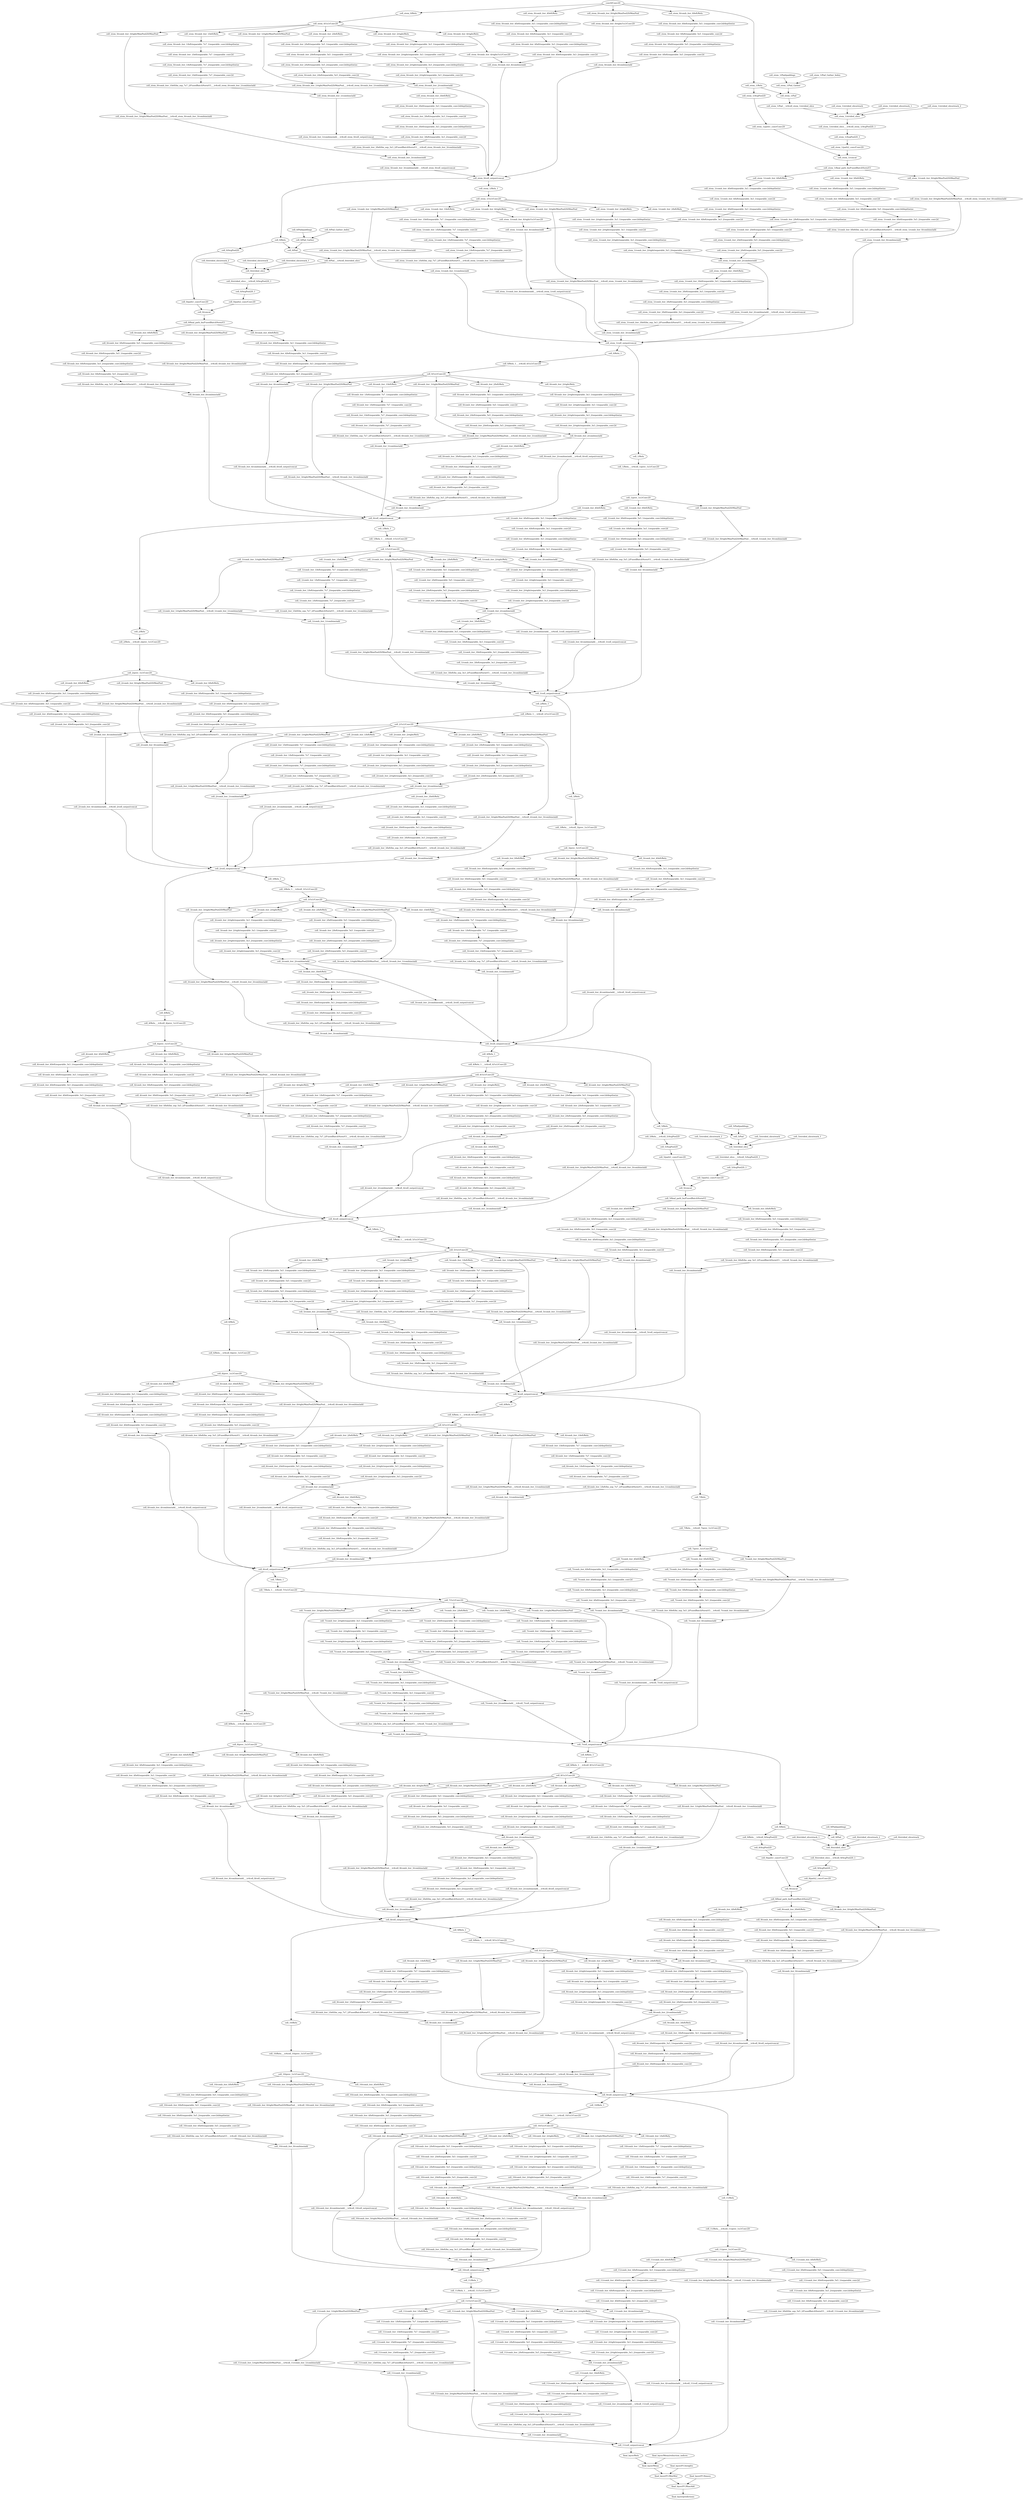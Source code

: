 digraph G {
"conv0/Conv2D"->"cell_stem_0/Relu";
"conv0/Conv2D"->"cell_stem_0/comb_iter_4/left/Relu";
"conv0/Conv2D"->"cell_stem_1/Relu";
"conv0/Conv2D"->"cell_stem_0/comb_iter_0/left/Relu";
"conv0/Conv2D"->"cell_stem_0/comb_iter_0/right/MaxPool2D/MaxPool";
"conv0/Conv2D" [weight=24.3948];
"cell_stem_1/Relu"->"cell_stem_1/AvgPool2D";
"cell_stem_1/Relu"->"cell_stem_1/Pad";
"cell_stem_1/Relu" [weight=4.6845];
"cell_stem_1/AvgPool2D"->"cell_stem_1/path1_conv/Conv2D";
"cell_stem_1/AvgPool2D" [weight=2.1245];
"cell_stem_1/path1_conv/Conv2D"->"cell_stem_1/concat";
"cell_stem_1/path1_conv/Conv2D" [weight=6.051];
"cell_stem_1/Pad/paddings"->"cell_stem_1/Pad_Gather";
"cell_stem_1/Pad/paddings" [weight=0.001];
"cell_stem_1/Pad_Gather_Index"->"cell_stem_1/Pad_Gather";
"cell_stem_1/Pad_Gather_Index" [weight=0.0];
"cell_stem_1/Pad_Gather"->"cell_stem_1/Pad";
"cell_stem_1/Pad_Gather" [weight=0.0];
"cell_stem_1/Pad"->"cell_stem_1/Pad___tr4cell_stem_1/strided_slice";
"cell_stem_1/Pad" [weight=7.21725];
"cell_stem_1/strided_slice/stack"->"cell_stem_1/strided_slice";
"cell_stem_1/strided_slice/stack" [weight=0.001];
"cell_stem_1/strided_slice/stack_1"->"cell_stem_1/strided_slice";
"cell_stem_1/strided_slice/stack_1" [weight=0.001];
"cell_stem_1/strided_slice/stack_2"->"cell_stem_1/strided_slice";
"cell_stem_1/strided_slice/stack_2" [weight=0.0];
"cell_stem_1/Pad___tr4cell_stem_1/strided_slice"->"cell_stem_1/strided_slice";
"cell_stem_1/Pad___tr4cell_stem_1/strided_slice" [weight=24.86925];
"cell_stem_1/strided_slice"->"cell_stem_1/strided_slice___tr4cell_stem_1/AvgPool2D_1";
"cell_stem_1/strided_slice" [weight=7.0536];
"cell_stem_1/strided_slice___tr4cell_stem_1/AvgPool2D_1"->"cell_stem_1/AvgPool2D_1";
"cell_stem_1/strided_slice___tr4cell_stem_1/AvgPool2D_1" [weight=7.6836];
"cell_stem_1/AvgPool2D_1"->"cell_stem_1/path2_conv/Conv2D";
"cell_stem_1/AvgPool2D_1" [weight=2.1992];
"cell_stem_1/path2_conv/Conv2D"->"cell_stem_1/concat";
"cell_stem_1/path2_conv/Conv2D" [weight=6.033];
"cell_stem_1/concat"->"cell_stem_1/final_path_bn/FusedBatchNormV3";
"cell_stem_1/concat" [weight=3.79];
"cell_stem_1/final_path_bn/FusedBatchNormV3"->"cell_stem_1/comb_iter_4/left/Relu";
"cell_stem_1/final_path_bn/FusedBatchNormV3"->"cell_stem_1/comb_iter_0/right/MaxPool2D/MaxPool";
"cell_stem_1/final_path_bn/FusedBatchNormV3"->"cell_stem_1/comb_iter_0/left/Relu";
"cell_stem_1/final_path_bn/FusedBatchNormV3" [weight=1.3457999999999999];
"cell_stem_1/comb_iter_0/left/Relu"->"cell_stem_1/comb_iter_0/left/separable_5x5_1/separable_conv2d/depthwise";
"cell_stem_1/comb_iter_0/left/Relu" [weight=1.3738];
"cell_stem_1/comb_iter_0/left/separable_5x5_1/separable_conv2d/depthwise"->"cell_stem_1/comb_iter_0/left/separable_5x5_1/separable_conv2d";
"cell_stem_1/comb_iter_0/left/separable_5x5_1/separable_conv2d/depthwise" [weight=2.9358];
"cell_stem_1/comb_iter_0/left/separable_5x5_1/separable_conv2d"->"cell_stem_1/comb_iter_0/left/separable_5x5_2/separable_conv2d/depthwise";
"cell_stem_1/comb_iter_0/left/separable_5x5_1/separable_conv2d" [weight=2.9764];
"cell_stem_1/comb_iter_0/left/separable_5x5_2/separable_conv2d/depthwise"->"cell_stem_1/comb_iter_0/left/separable_5x5_2/separable_conv2d";
"cell_stem_1/comb_iter_0/left/separable_5x5_2/separable_conv2d/depthwise" [weight=2.4186];
"cell_stem_1/comb_iter_0/left/separable_5x5_2/separable_conv2d"->"cell_stem_1/comb_iter_0/left/bn_sep_5x5_2/FusedBatchNormV3___tr4cell_stem_1/comb_iter_0/combine/add";
"cell_stem_1/comb_iter_0/left/separable_5x5_2/separable_conv2d" [weight=2.93];
"cell_stem_1/comb_iter_0/right/MaxPool2D/MaxPool"->"cell_stem_1/comb_iter_0/right/MaxPool2D/MaxPool___tr4cell_stem_1/comb_iter_0/combine/add";
"cell_stem_1/comb_iter_0/right/MaxPool2D/MaxPool" [weight=1.8368];
"cell_stem_1/comb_iter_0/left/bn_sep_5x5_2/FusedBatchNormV3___tr4cell_stem_1/comb_iter_0/combine/add"->"cell_stem_1/comb_iter_0/combine/add";
"cell_stem_1/comb_iter_0/left/bn_sep_5x5_2/FusedBatchNormV3___tr4cell_stem_1/comb_iter_0/combine/add" [weight=1.6905999999999999];
"cell_stem_1/comb_iter_0/right/MaxPool2D/MaxPool___tr4cell_stem_1/comb_iter_0/combine/add"->"cell_stem_1/comb_iter_0/combine/add";
"cell_stem_1/comb_iter_0/right/MaxPool2D/MaxPool___tr4cell_stem_1/comb_iter_0/combine/add" [weight=1.3948];
"cell_stem_1/comb_iter_0/combine/add"->"cell_stem_1/cell_output/concat";
"cell_stem_1/comb_iter_0/combine/add" [weight=0.4718];
"cell_stem_0/comb_iter_0/left/Relu"->"cell_stem_0/comb_iter_0/left/separable_5x5_1/separable_conv2d/depthwise";
"cell_stem_0/comb_iter_0/left/Relu" [weight=4.6994];
"cell_stem_0/comb_iter_0/left/separable_5x5_1/separable_conv2d/depthwise"->"cell_stem_0/comb_iter_0/left/separable_5x5_1/separable_conv2d";
"cell_stem_0/comb_iter_0/left/separable_5x5_1/separable_conv2d/depthwise" [weight=9.3392];
"cell_stem_0/comb_iter_0/left/separable_5x5_1/separable_conv2d"->"cell_stem_0/comb_iter_0/left/separable_5x5_2/separable_conv2d/depthwise";
"cell_stem_0/comb_iter_0/left/separable_5x5_1/separable_conv2d" [weight=6.046600000000001];
"cell_stem_0/comb_iter_0/left/separable_5x5_2/separable_conv2d/depthwise"->"cell_stem_0/comb_iter_0/left/separable_5x5_2/separable_conv2d";
"cell_stem_0/comb_iter_0/left/separable_5x5_2/separable_conv2d/depthwise" [weight=4.4426000000000005];
"cell_stem_0/comb_iter_0/left/separable_5x5_2/separable_conv2d"->"cell_stem_0/comb_iter_0/combine/add";
"cell_stem_0/comb_iter_0/left/separable_5x5_2/separable_conv2d" [weight=3.726];
"cell_stem_0/comb_iter_0/right/MaxPool2D/MaxPool"->"cell_stem_0/comb_iter_0/right/1x1/Conv2D";
"cell_stem_0/comb_iter_0/right/MaxPool2D/MaxPool" [weight=5.6212];
"cell_stem_0/comb_iter_0/right/1x1/Conv2D"->"cell_stem_0/comb_iter_0/combine/add";
"cell_stem_0/comb_iter_0/right/1x1/Conv2D" [weight=6.0408];
"cell_stem_0/comb_iter_0/combine/add"->"cell_stem_0/cell_output/concat";
"cell_stem_0/comb_iter_0/combine/add" [weight=1.0454];
"cell_stem_0/Relu"->"cell_stem_0/1x1/Conv2D";
"cell_stem_0/Relu" [weight=4.6856];
"cell_stem_0/1x1/Conv2D"->"cell_stem_0/comb_iter_3/right/MaxPool2D/MaxPool";
"cell_stem_0/1x1/Conv2D"->"cell_stem_0/comb_iter_2/right/Relu";
"cell_stem_0/1x1/Conv2D"->"cell_stem_0/comb_iter_4/right/Relu";
"cell_stem_0/1x1/Conv2D"->"cell_stem_0/comb_iter_1/right/MaxPool2D/MaxPool";
"cell_stem_0/1x1/Conv2D"->"cell_stem_0/comb_iter_2/left/Relu";
"cell_stem_0/1x1/Conv2D"->"cell_stem_0/comb_iter_1/left/Relu";
"cell_stem_0/1x1/Conv2D" [weight=24.246599999999997];
"cell_stem_0/comb_iter_1/left/Relu"->"cell_stem_0/comb_iter_1/left/separable_7x7_1/separable_conv2d/depthwise";
"cell_stem_0/comb_iter_1/left/Relu" [weight=2.6686];
"cell_stem_0/comb_iter_1/left/separable_7x7_1/separable_conv2d/depthwise"->"cell_stem_0/comb_iter_1/left/separable_7x7_1/separable_conv2d";
"cell_stem_0/comb_iter_1/left/separable_7x7_1/separable_conv2d/depthwise" [weight=10.0018];
"cell_stem_0/comb_iter_1/left/separable_7x7_1/separable_conv2d"->"cell_stem_0/comb_iter_1/left/separable_7x7_2/separable_conv2d/depthwise";
"cell_stem_0/comb_iter_1/left/separable_7x7_1/separable_conv2d" [weight=3.8358000000000003];
"cell_stem_0/comb_iter_1/left/separable_7x7_2/separable_conv2d/depthwise"->"cell_stem_0/comb_iter_1/left/separable_7x7_2/separable_conv2d";
"cell_stem_0/comb_iter_1/left/separable_7x7_2/separable_conv2d/depthwise" [weight=8.205];
"cell_stem_0/comb_iter_1/left/separable_7x7_2/separable_conv2d"->"cell_stem_0/comb_iter_1/left/bn_sep_7x7_2/FusedBatchNormV3___tr4cell_stem_0/comb_iter_1/combine/add";
"cell_stem_0/comb_iter_1/left/separable_7x7_2/separable_conv2d" [weight=3.7628000000000004];
"cell_stem_0/comb_iter_1/right/MaxPool2D/MaxPool"->"cell_stem_0/comb_iter_1/right/MaxPool2D/MaxPool___tr4cell_stem_0/comb_iter_1/combine/add";
"cell_stem_0/comb_iter_1/right/MaxPool2D/MaxPool" [weight=3.3];
"cell_stem_0/comb_iter_1/left/bn_sep_7x7_2/FusedBatchNormV3___tr4cell_stem_0/comb_iter_1/combine/add"->"cell_stem_0/comb_iter_1/combine/add";
"cell_stem_0/comb_iter_1/left/bn_sep_7x7_2/FusedBatchNormV3___tr4cell_stem_0/comb_iter_1/combine/add" [weight=3.8968000000000003];
"cell_stem_0/comb_iter_1/right/MaxPool2D/MaxPool___tr4cell_stem_0/comb_iter_1/combine/add"->"cell_stem_0/comb_iter_1/combine/add";
"cell_stem_0/comb_iter_1/right/MaxPool2D/MaxPool___tr4cell_stem_0/comb_iter_1/combine/add" [weight=3.634];
"cell_stem_0/comb_iter_1/combine/add"->"cell_stem_0/comb_iter_1/combine/add___tr4cell_stem_0/cell_output/concat";
"cell_stem_0/comb_iter_1/combine/add" [weight=0.9728];
"cell_stem_0/comb_iter_2/left/Relu"->"cell_stem_0/comb_iter_2/left/separable_5x5_1/separable_conv2d/depthwise";
"cell_stem_0/comb_iter_2/left/Relu" [weight=2.6968];
"cell_stem_0/comb_iter_2/left/separable_5x5_1/separable_conv2d/depthwise"->"cell_stem_0/comb_iter_2/left/separable_5x5_1/separable_conv2d";
"cell_stem_0/comb_iter_2/left/separable_5x5_1/separable_conv2d/depthwise" [weight=5.547];
"cell_stem_0/comb_iter_2/left/separable_5x5_1/separable_conv2d"->"cell_stem_0/comb_iter_2/left/separable_5x5_2/separable_conv2d/depthwise";
"cell_stem_0/comb_iter_2/left/separable_5x5_1/separable_conv2d" [weight=3.7628000000000004];
"cell_stem_0/comb_iter_2/left/separable_5x5_2/separable_conv2d/depthwise"->"cell_stem_0/comb_iter_2/left/separable_5x5_2/separable_conv2d";
"cell_stem_0/comb_iter_2/left/separable_5x5_2/separable_conv2d/depthwise" [weight=4.4718];
"cell_stem_0/comb_iter_2/left/separable_5x5_2/separable_conv2d"->"cell_stem_0/comb_iter_2/combine/add";
"cell_stem_0/comb_iter_2/left/separable_5x5_2/separable_conv2d" [weight=3.735];
"cell_stem_0/comb_iter_2/right/Relu"->"cell_stem_0/comb_iter_2/right/separable_3x3_1/separable_conv2d/depthwise";
"cell_stem_0/comb_iter_2/right/Relu" [weight=2.8051999999999997];
"cell_stem_0/comb_iter_2/right/separable_3x3_1/separable_conv2d/depthwise"->"cell_stem_0/comb_iter_2/right/separable_3x3_1/separable_conv2d";
"cell_stem_0/comb_iter_2/right/separable_3x3_1/separable_conv2d/depthwise" [weight=3.1446];
"cell_stem_0/comb_iter_2/right/separable_3x3_1/separable_conv2d"->"cell_stem_0/comb_iter_2/right/separable_3x3_2/separable_conv2d/depthwise";
"cell_stem_0/comb_iter_2/right/separable_3x3_1/separable_conv2d" [weight=3.7742];
"cell_stem_0/comb_iter_2/right/separable_3x3_2/separable_conv2d/depthwise"->"cell_stem_0/comb_iter_2/right/separable_3x3_2/separable_conv2d";
"cell_stem_0/comb_iter_2/right/separable_3x3_2/separable_conv2d/depthwise" [weight=1.4846];
"cell_stem_0/comb_iter_2/right/separable_3x3_2/separable_conv2d"->"cell_stem_0/comb_iter_2/combine/add";
"cell_stem_0/comb_iter_2/right/separable_3x3_2/separable_conv2d" [weight=3.7298];
"cell_stem_0/comb_iter_2/combine/add"->"cell_stem_0/comb_iter_3/left/Relu";
"cell_stem_0/comb_iter_2/combine/add"->"cell_stem_0/cell_output/concat";
"cell_stem_0/comb_iter_2/combine/add" [weight=1.0472000000000001];
"cell_stem_0/comb_iter_3/left/Relu"->"cell_stem_0/comb_iter_3/left/separable_3x3_1/separable_conv2d/depthwise";
"cell_stem_0/comb_iter_3/left/Relu" [weight=0.6546000000000001];
"cell_stem_0/comb_iter_3/left/separable_3x3_1/separable_conv2d/depthwise"->"cell_stem_0/comb_iter_3/left/separable_3x3_1/separable_conv2d";
"cell_stem_0/comb_iter_3/left/separable_3x3_1/separable_conv2d/depthwise" [weight=1.491];
"cell_stem_0/comb_iter_3/left/separable_3x3_1/separable_conv2d"->"cell_stem_0/comb_iter_3/left/separable_3x3_2/separable_conv2d/depthwise";
"cell_stem_0/comb_iter_3/left/separable_3x3_1/separable_conv2d" [weight=3.6992];
"cell_stem_0/comb_iter_3/left/separable_3x3_2/separable_conv2d/depthwise"->"cell_stem_0/comb_iter_3/left/separable_3x3_2/separable_conv2d";
"cell_stem_0/comb_iter_3/left/separable_3x3_2/separable_conv2d/depthwise" [weight=1.4638];
"cell_stem_0/comb_iter_3/left/separable_3x3_2/separable_conv2d"->"cell_stem_0/comb_iter_3/left/bn_sep_3x3_2/FusedBatchNormV3___tr4cell_stem_0/comb_iter_3/combine/add";
"cell_stem_0/comb_iter_3/left/separable_3x3_2/separable_conv2d" [weight=3.717];
"cell_stem_0/comb_iter_3/right/MaxPool2D/MaxPool"->"cell_stem_0/comb_iter_3/right/MaxPool2D/MaxPool___tr4cell_stem_0/comb_iter_3/combine/add";
"cell_stem_0/comb_iter_3/right/MaxPool2D/MaxPool" [weight=3.249];
"cell_stem_0/comb_iter_3/left/bn_sep_3x3_2/FusedBatchNormV3___tr4cell_stem_0/comb_iter_3/combine/add"->"cell_stem_0/comb_iter_3/combine/add";
"cell_stem_0/comb_iter_3/left/bn_sep_3x3_2/FusedBatchNormV3___tr4cell_stem_0/comb_iter_3/combine/add" [weight=3.867];
"cell_stem_0/comb_iter_3/right/MaxPool2D/MaxPool___tr4cell_stem_0/comb_iter_3/combine/add"->"cell_stem_0/comb_iter_3/combine/add";
"cell_stem_0/comb_iter_3/right/MaxPool2D/MaxPool___tr4cell_stem_0/comb_iter_3/combine/add" [weight=3.6692];
"cell_stem_0/comb_iter_3/combine/add"->"cell_stem_0/comb_iter_3/combine/add___tr4cell_stem_0/cell_output/concat";
"cell_stem_0/comb_iter_3/combine/add" [weight=0.9826];
"cell_stem_0/comb_iter_4/left/Relu"->"cell_stem_0/comb_iter_4/left/separable_3x3_1/separable_conv2d/depthwise";
"cell_stem_0/comb_iter_4/left/Relu" [weight=4.621];
"cell_stem_0/comb_iter_4/left/separable_3x3_1/separable_conv2d/depthwise"->"cell_stem_0/comb_iter_4/left/separable_3x3_1/separable_conv2d";
"cell_stem_0/comb_iter_4/left/separable_3x3_1/separable_conv2d/depthwise" [weight=5.2346];
"cell_stem_0/comb_iter_4/left/separable_3x3_1/separable_conv2d"->"cell_stem_0/comb_iter_4/left/separable_3x3_2/separable_conv2d/depthwise";
"cell_stem_0/comb_iter_4/left/separable_3x3_1/separable_conv2d" [weight=6.0443999999999996];
"cell_stem_0/comb_iter_4/left/separable_3x3_2/separable_conv2d/depthwise"->"cell_stem_0/comb_iter_4/left/separable_3x3_2/separable_conv2d";
"cell_stem_0/comb_iter_4/left/separable_3x3_2/separable_conv2d/depthwise" [weight=1.5018];
"cell_stem_0/comb_iter_4/left/separable_3x3_2/separable_conv2d"->"cell_stem_0/comb_iter_4/combine/add";
"cell_stem_0/comb_iter_4/left/separable_3x3_2/separable_conv2d" [weight=3.7206];
"cell_stem_0/comb_iter_4/right/Relu"->"cell_stem_0/comb_iter_4/right/1x1/Conv2D";
"cell_stem_0/comb_iter_4/right/Relu" [weight=2.8004000000000002];
"cell_stem_0/comb_iter_4/right/1x1/Conv2D"->"cell_stem_0/comb_iter_4/combine/add";
"cell_stem_0/comb_iter_4/right/1x1/Conv2D" [weight=6.3918];
"cell_stem_0/comb_iter_4/combine/add"->"cell_stem_0/cell_output/concat";
"cell_stem_0/comb_iter_4/combine/add" [weight=1.0222];
"cell_stem_0/comb_iter_1/combine/add___tr4cell_stem_0/cell_output/concat"->"cell_stem_0/cell_output/concat";
"cell_stem_0/comb_iter_1/combine/add___tr4cell_stem_0/cell_output/concat" [weight=1.8248];
"cell_stem_0/comb_iter_3/combine/add___tr4cell_stem_0/cell_output/concat"->"cell_stem_0/cell_output/concat";
"cell_stem_0/comb_iter_3/combine/add___tr4cell_stem_0/cell_output/concat" [weight=1.889];
"cell_stem_0/cell_output/concat"->"cell_stem_1/Relu_1";
"cell_stem_0/cell_output/concat"->"cell_0/Relu";
"cell_stem_0/cell_output/concat" [weight=9.6076];
"cell_stem_1/Relu_1"->"cell_stem_1/1x1/Conv2D";
"cell_stem_1/Relu_1" [weight=3.35225];
"cell_stem_1/1x1/Conv2D"->"cell_stem_1/comb_iter_1/left/Relu";
"cell_stem_1/1x1/Conv2D"->"cell_stem_1/comb_iter_2/left/Relu";
"cell_stem_1/1x1/Conv2D"->"cell_stem_1/comb_iter_2/right/Relu";
"cell_stem_1/1x1/Conv2D"->"cell_stem_1/comb_iter_4/right/Relu";
"cell_stem_1/1x1/Conv2D"->"cell_stem_1/comb_iter_3/right/MaxPool2D/MaxPool";
"cell_stem_1/1x1/Conv2D"->"cell_stem_1/comb_iter_1/right/MaxPool2D/MaxPool";
"cell_stem_1/1x1/Conv2D" [weight=29.466];
"cell_stem_1/comb_iter_1/left/Relu"->"cell_stem_1/comb_iter_1/left/separable_7x7_1/separable_conv2d/depthwise";
"cell_stem_1/comb_iter_1/left/Relu" [weight=1.299];
"cell_stem_1/comb_iter_1/left/separable_7x7_1/separable_conv2d/depthwise"->"cell_stem_1/comb_iter_1/left/separable_7x7_1/separable_conv2d";
"cell_stem_1/comb_iter_1/left/separable_7x7_1/separable_conv2d/depthwise" [weight=5.391];
"cell_stem_1/comb_iter_1/left/separable_7x7_1/separable_conv2d"->"cell_stem_1/comb_iter_1/left/separable_7x7_2/separable_conv2d/depthwise";
"cell_stem_1/comb_iter_1/left/separable_7x7_1/separable_conv2d" [weight=2.9994];
"cell_stem_1/comb_iter_1/left/separable_7x7_2/separable_conv2d/depthwise"->"cell_stem_1/comb_iter_1/left/separable_7x7_2/separable_conv2d";
"cell_stem_1/comb_iter_1/left/separable_7x7_2/separable_conv2d/depthwise" [weight=4.4378];
"cell_stem_1/comb_iter_1/left/separable_7x7_2/separable_conv2d"->"cell_stem_1/comb_iter_1/left/bn_sep_7x7_2/FusedBatchNormV3___tr4cell_stem_1/comb_iter_1/combine/add";
"cell_stem_1/comb_iter_1/left/separable_7x7_2/separable_conv2d" [weight=2.924];
"cell_stem_1/comb_iter_1/right/MaxPool2D/MaxPool"->"cell_stem_1/comb_iter_1/right/MaxPool2D/MaxPool___tr4cell_stem_1/comb_iter_1/combine/add";
"cell_stem_1/comb_iter_1/right/MaxPool2D/MaxPool" [weight=1.9224];
"cell_stem_1/comb_iter_1/left/bn_sep_7x7_2/FusedBatchNormV3___tr4cell_stem_1/comb_iter_1/combine/add"->"cell_stem_1/comb_iter_1/combine/add";
"cell_stem_1/comb_iter_1/left/bn_sep_7x7_2/FusedBatchNormV3___tr4cell_stem_1/comb_iter_1/combine/add" [weight=1.764];
"cell_stem_1/comb_iter_1/right/MaxPool2D/MaxPool___tr4cell_stem_1/comb_iter_1/combine/add"->"cell_stem_1/comb_iter_1/combine/add";
"cell_stem_1/comb_iter_1/right/MaxPool2D/MaxPool___tr4cell_stem_1/comb_iter_1/combine/add" [weight=1.468];
"cell_stem_1/comb_iter_1/combine/add"->"cell_stem_1/cell_output/concat";
"cell_stem_1/comb_iter_1/combine/add" [weight=0.48119999999999996];
"cell_stem_1/comb_iter_2/left/Relu"->"cell_stem_1/comb_iter_2/left/separable_5x5_1/separable_conv2d/depthwise";
"cell_stem_1/comb_iter_2/left/Relu" [weight=1.3694000000000002];
"cell_stem_1/comb_iter_2/left/separable_5x5_1/separable_conv2d/depthwise"->"cell_stem_1/comb_iter_2/left/separable_5x5_1/separable_conv2d";
"cell_stem_1/comb_iter_2/left/separable_5x5_1/separable_conv2d/depthwise" [weight=2.9106];
"cell_stem_1/comb_iter_2/left/separable_5x5_1/separable_conv2d"->"cell_stem_1/comb_iter_2/left/separable_5x5_2/separable_conv2d/depthwise";
"cell_stem_1/comb_iter_2/left/separable_5x5_1/separable_conv2d" [weight=2.9814000000000003];
"cell_stem_1/comb_iter_2/left/separable_5x5_2/separable_conv2d/depthwise"->"cell_stem_1/comb_iter_2/left/separable_5x5_2/separable_conv2d";
"cell_stem_1/comb_iter_2/left/separable_5x5_2/separable_conv2d/depthwise" [weight=2.4398];
"cell_stem_1/comb_iter_2/left/separable_5x5_2/separable_conv2d"->"cell_stem_1/comb_iter_2/combine/add";
"cell_stem_1/comb_iter_2/left/separable_5x5_2/separable_conv2d" [weight=2.93];
"cell_stem_1/comb_iter_2/right/Relu"->"cell_stem_1/comb_iter_2/right/separable_3x3_1/separable_conv2d/depthwise";
"cell_stem_1/comb_iter_2/right/Relu" [weight=1.3896];
"cell_stem_1/comb_iter_2/right/separable_3x3_1/separable_conv2d/depthwise"->"cell_stem_1/comb_iter_2/right/separable_3x3_1/separable_conv2d";
"cell_stem_1/comb_iter_2/right/separable_3x3_1/separable_conv2d/depthwise" [weight=1.7702];
"cell_stem_1/comb_iter_2/right/separable_3x3_1/separable_conv2d"->"cell_stem_1/comb_iter_2/right/separable_3x3_2/separable_conv2d/depthwise";
"cell_stem_1/comb_iter_2/right/separable_3x3_1/separable_conv2d" [weight=2.9471999999999996];
"cell_stem_1/comb_iter_2/right/separable_3x3_2/separable_conv2d/depthwise"->"cell_stem_1/comb_iter_2/right/separable_3x3_2/separable_conv2d";
"cell_stem_1/comb_iter_2/right/separable_3x3_2/separable_conv2d/depthwise" [weight=0.7662];
"cell_stem_1/comb_iter_2/right/separable_3x3_2/separable_conv2d"->"cell_stem_1/comb_iter_2/combine/add";
"cell_stem_1/comb_iter_2/right/separable_3x3_2/separable_conv2d" [weight=2.926];
"cell_stem_1/comb_iter_2/combine/add"->"cell_stem_1/comb_iter_3/left/Relu";
"cell_stem_1/comb_iter_2/combine/add"->"cell_stem_1/comb_iter_2/combine/add___tr4cell_stem_1/cell_output/concat";
"cell_stem_1/comb_iter_2/combine/add" [weight=0.4174];
"cell_stem_1/comb_iter_3/left/Relu"->"cell_stem_1/comb_iter_3/left/separable_3x3_1/separable_conv2d/depthwise";
"cell_stem_1/comb_iter_3/left/Relu" [weight=0.3112];
"cell_stem_1/comb_iter_3/left/separable_3x3_1/separable_conv2d/depthwise"->"cell_stem_1/comb_iter_3/left/separable_3x3_1/separable_conv2d";
"cell_stem_1/comb_iter_3/left/separable_3x3_1/separable_conv2d/depthwise" [weight=0.8022];
"cell_stem_1/comb_iter_3/left/separable_3x3_1/separable_conv2d"->"cell_stem_1/comb_iter_3/left/separable_3x3_2/separable_conv2d/depthwise";
"cell_stem_1/comb_iter_3/left/separable_3x3_1/separable_conv2d" [weight=2.9616];
"cell_stem_1/comb_iter_3/left/separable_3x3_2/separable_conv2d/depthwise"->"cell_stem_1/comb_iter_3/left/separable_3x3_2/separable_conv2d";
"cell_stem_1/comb_iter_3/left/separable_3x3_2/separable_conv2d/depthwise" [weight=0.7634];
"cell_stem_1/comb_iter_3/left/separable_3x3_2/separable_conv2d"->"cell_stem_1/comb_iter_3/left/bn_sep_3x3_2/FusedBatchNormV3___tr4cell_stem_1/comb_iter_3/combine/add";
"cell_stem_1/comb_iter_3/left/separable_3x3_2/separable_conv2d" [weight=2.9316];
"cell_stem_1/comb_iter_3/right/MaxPool2D/MaxPool"->"cell_stem_1/comb_iter_3/right/MaxPool2D/MaxPool___tr4cell_stem_1/comb_iter_3/combine/add";
"cell_stem_1/comb_iter_3/right/MaxPool2D/MaxPool" [weight=1.8152000000000001];
"cell_stem_1/comb_iter_3/left/bn_sep_3x3_2/FusedBatchNormV3___tr4cell_stem_1/comb_iter_3/combine/add"->"cell_stem_1/comb_iter_3/combine/add";
"cell_stem_1/comb_iter_3/left/bn_sep_3x3_2/FusedBatchNormV3___tr4cell_stem_1/comb_iter_3/combine/add" [weight=1.7322];
"cell_stem_1/comb_iter_3/right/MaxPool2D/MaxPool___tr4cell_stem_1/comb_iter_3/combine/add"->"cell_stem_1/comb_iter_3/combine/add";
"cell_stem_1/comb_iter_3/right/MaxPool2D/MaxPool___tr4cell_stem_1/comb_iter_3/combine/add" [weight=1.4082000000000001];
"cell_stem_1/comb_iter_3/combine/add"->"cell_stem_1/cell_output/concat";
"cell_stem_1/comb_iter_3/combine/add" [weight=0.4584];
"cell_stem_1/comb_iter_4/left/Relu"->"cell_stem_1/comb_iter_4/left/separable_3x3_1/separable_conv2d/depthwise";
"cell_stem_1/comb_iter_4/left/Relu" [weight=1.3628];
"cell_stem_1/comb_iter_4/left/separable_3x3_1/separable_conv2d/depthwise"->"cell_stem_1/comb_iter_4/left/separable_3x3_1/separable_conv2d";
"cell_stem_1/comb_iter_4/left/separable_3x3_1/separable_conv2d/depthwise" [weight=1.7012];
"cell_stem_1/comb_iter_4/left/separable_3x3_1/separable_conv2d"->"cell_stem_1/comb_iter_4/left/separable_3x3_2/separable_conv2d/depthwise";
"cell_stem_1/comb_iter_4/left/separable_3x3_1/separable_conv2d" [weight=2.9648000000000003];
"cell_stem_1/comb_iter_4/left/separable_3x3_2/separable_conv2d/depthwise"->"cell_stem_1/comb_iter_4/left/separable_3x3_2/separable_conv2d";
"cell_stem_1/comb_iter_4/left/separable_3x3_2/separable_conv2d/depthwise" [weight=0.7652];
"cell_stem_1/comb_iter_4/left/separable_3x3_2/separable_conv2d"->"cell_stem_1/comb_iter_4/combine/add";
"cell_stem_1/comb_iter_4/left/separable_3x3_2/separable_conv2d" [weight=2.9404];
"cell_stem_1/comb_iter_4/right/Relu"->"cell_stem_1/comb_iter_4/right/1x1/Conv2D";
"cell_stem_1/comb_iter_4/right/Relu" [weight=1.487];
"cell_stem_1/comb_iter_4/right/1x1/Conv2D"->"cell_stem_1/comb_iter_4/combine/add";
"cell_stem_1/comb_iter_4/right/1x1/Conv2D" [weight=4.3786000000000005];
"cell_stem_1/comb_iter_4/combine/add"->"cell_stem_1/comb_iter_4/combine/add___tr4cell_stem_1/cell_output/concat";
"cell_stem_1/comb_iter_4/combine/add" [weight=0.4562];
"cell_stem_1/comb_iter_2/combine/add___tr4cell_stem_1/cell_output/concat"->"cell_stem_1/cell_output/concat";
"cell_stem_1/comb_iter_2/combine/add___tr4cell_stem_1/cell_output/concat" [weight=1.771];
"cell_stem_1/comb_iter_4/combine/add___tr4cell_stem_1/cell_output/concat"->"cell_stem_1/cell_output/concat";
"cell_stem_1/comb_iter_4/combine/add___tr4cell_stem_1/cell_output/concat" [weight=1.506];
"cell_stem_1/cell_output/concat"->"cell_0/Relu_1";
"cell_stem_1/cell_output/concat"->"cell_1/Relu";
"cell_stem_1/cell_output/concat" [weight=2.5308];
"cell_1/Relu"->"cell_1/Relu___tr4cell_1/prev_1x1/Conv2D";
"cell_1/Relu" [weight=1.802];
"cell_1/Relu___tr4cell_1/prev_1x1/Conv2D"->"cell_1/prev_1x1/Conv2D";
"cell_1/Relu___tr4cell_1/prev_1x1/Conv2D" [weight=3.1148000000000002];
"cell_1/prev_1x1/Conv2D"->"cell_1/comb_iter_0/left/Relu";
"cell_1/prev_1x1/Conv2D"->"cell_1/comb_iter_0/right/MaxPool2D/MaxPool";
"cell_1/prev_1x1/Conv2D"->"cell_1/comb_iter_4/left/Relu";
"cell_1/prev_1x1/Conv2D" [weight=31.6114];
"cell_1/comb_iter_0/left/Relu"->"cell_1/comb_iter_0/left/separable_5x5_1/separable_conv2d/depthwise";
"cell_1/comb_iter_0/left/Relu" [weight=0.6826];
"cell_1/comb_iter_0/left/separable_5x5_1/separable_conv2d/depthwise"->"cell_1/comb_iter_0/left/separable_5x5_1/separable_conv2d";
"cell_1/comb_iter_0/left/separable_5x5_1/separable_conv2d/depthwise" [weight=4.9422];
"cell_1/comb_iter_0/left/separable_5x5_1/separable_conv2d"->"cell_1/comb_iter_0/left/separable_5x5_2/separable_conv2d/depthwise";
"cell_1/comb_iter_0/left/separable_5x5_1/separable_conv2d" [weight=11.1402];
"cell_1/comb_iter_0/left/separable_5x5_2/separable_conv2d/depthwise"->"cell_1/comb_iter_0/left/separable_5x5_2/separable_conv2d";
"cell_1/comb_iter_0/left/separable_5x5_2/separable_conv2d/depthwise" [weight=4.886];
"cell_1/comb_iter_0/left/separable_5x5_2/separable_conv2d"->"cell_1/comb_iter_0/left/bn_sep_5x5_2/FusedBatchNormV3___tr4cell_1/comb_iter_0/combine/add";
"cell_1/comb_iter_0/left/separable_5x5_2/separable_conv2d" [weight=11.1546];
"cell_1/comb_iter_0/right/MaxPool2D/MaxPool"->"cell_1/comb_iter_0/right/MaxPool2D/MaxPool___tr4cell_1/comb_iter_0/combine/add";
"cell_1/comb_iter_0/right/MaxPool2D/MaxPool" [weight=2.4948];
"cell_1/comb_iter_0/left/bn_sep_5x5_2/FusedBatchNormV3___tr4cell_1/comb_iter_0/combine/add"->"cell_1/comb_iter_0/combine/add";
"cell_1/comb_iter_0/left/bn_sep_5x5_2/FusedBatchNormV3___tr4cell_1/comb_iter_0/combine/add" [weight=3.6726];
"cell_1/comb_iter_0/right/MaxPool2D/MaxPool___tr4cell_1/comb_iter_0/combine/add"->"cell_1/comb_iter_0/combine/add";
"cell_1/comb_iter_0/right/MaxPool2D/MaxPool___tr4cell_1/comb_iter_0/combine/add" [weight=2.9541999999999997];
"cell_1/comb_iter_0/combine/add"->"cell_1/cell_output/concat";
"cell_1/comb_iter_0/combine/add" [weight=1.0004];
"cell_0/Relu"->"cell_0/Pad";
"cell_0/Relu"->"cell_0/AvgPool2D";
"cell_0/Relu" [weight=3.4511999999999996];
"cell_0/AvgPool2D"->"cell_0/path1_conv/Conv2D";
"cell_0/AvgPool2D" [weight=1.846];
"cell_0/path1_conv/Conv2D"->"cell_0/concat";
"cell_0/path1_conv/Conv2D" [weight=7.4558];
"cell_0/Pad/paddings"->"cell_0/Pad_Gather";
"cell_0/Pad/paddings" [weight=0.001];
"cell_0/Pad_Gather_Index"->"cell_0/Pad_Gather";
"cell_0/Pad_Gather_Index" [weight=0.0];
"cell_0/Pad_Gather"->"cell_0/Pad";
"cell_0/Pad_Gather" [weight=0.0];
"cell_0/Pad"->"cell_0/Pad___tr4cell_0/strided_slice";
"cell_0/Pad" [weight=5.3793999999999995];
"cell_0/strided_slice/stack"->"cell_0/strided_slice";
"cell_0/strided_slice/stack" [weight=0.001];
"cell_0/strided_slice/stack_1"->"cell_0/strided_slice";
"cell_0/strided_slice/stack_1" [weight=0.0];
"cell_0/strided_slice/stack_2"->"cell_0/strided_slice";
"cell_0/strided_slice/stack_2" [weight=0.0];
"cell_0/Pad___tr4cell_0/strided_slice"->"cell_0/strided_slice";
"cell_0/Pad___tr4cell_0/strided_slice" [weight=18.823];
"cell_0/strided_slice"->"cell_0/strided_slice___tr4cell_0/AvgPool2D_1";
"cell_0/strided_slice" [weight=5.1348];
"cell_0/strided_slice___tr4cell_0/AvgPool2D_1"->"cell_0/AvgPool2D_1";
"cell_0/strided_slice___tr4cell_0/AvgPool2D_1" [weight=6.4336];
"cell_0/AvgPool2D_1"->"cell_0/path2_conv/Conv2D";
"cell_0/AvgPool2D_1" [weight=1.8448];
"cell_0/path2_conv/Conv2D"->"cell_0/concat";
"cell_0/path2_conv/Conv2D" [weight=7.4332];
"cell_0/concat"->"cell_0/final_path_bn/FusedBatchNormV3";
"cell_0/concat" [weight=0.6567999999999999];
"cell_0/final_path_bn/FusedBatchNormV3"->"cell_0/comb_iter_0/left/Relu";
"cell_0/final_path_bn/FusedBatchNormV3"->"cell_0/comb_iter_0/right/MaxPool2D/MaxPool";
"cell_0/final_path_bn/FusedBatchNormV3"->"cell_0/comb_iter_4/left/Relu";
"cell_0/final_path_bn/FusedBatchNormV3" [weight=0.6812];
"cell_0/comb_iter_0/left/Relu"->"cell_0/comb_iter_0/left/separable_5x5_1/separable_conv2d/depthwise";
"cell_0/comb_iter_0/left/Relu" [weight=0.6808];
"cell_0/comb_iter_0/left/separable_5x5_1/separable_conv2d/depthwise"->"cell_0/comb_iter_0/left/separable_5x5_1/separable_conv2d";
"cell_0/comb_iter_0/left/separable_5x5_1/separable_conv2d/depthwise" [weight=4.9434];
"cell_0/comb_iter_0/left/separable_5x5_1/separable_conv2d"->"cell_0/comb_iter_0/left/separable_5x5_2/separable_conv2d/depthwise";
"cell_0/comb_iter_0/left/separable_5x5_1/separable_conv2d" [weight=11.151];
"cell_0/comb_iter_0/left/separable_5x5_2/separable_conv2d/depthwise"->"cell_0/comb_iter_0/left/separable_5x5_2/separable_conv2d";
"cell_0/comb_iter_0/left/separable_5x5_2/separable_conv2d/depthwise" [weight=4.8676];
"cell_0/comb_iter_0/left/separable_5x5_2/separable_conv2d"->"cell_0/comb_iter_0/left/bn_sep_5x5_2/FusedBatchNormV3___tr4cell_0/comb_iter_0/combine/add";
"cell_0/comb_iter_0/left/separable_5x5_2/separable_conv2d" [weight=11.1392];
"cell_0/comb_iter_0/right/MaxPool2D/MaxPool"->"cell_0/comb_iter_0/right/MaxPool2D/MaxPool___tr4cell_0/comb_iter_0/combine/add";
"cell_0/comb_iter_0/right/MaxPool2D/MaxPool" [weight=2.4612];
"cell_0/comb_iter_0/left/bn_sep_5x5_2/FusedBatchNormV3___tr4cell_0/comb_iter_0/combine/add"->"cell_0/comb_iter_0/combine/add";
"cell_0/comb_iter_0/left/bn_sep_5x5_2/FusedBatchNormV3___tr4cell_0/comb_iter_0/combine/add" [weight=3.468];
"cell_0/comb_iter_0/right/MaxPool2D/MaxPool___tr4cell_0/comb_iter_0/combine/add"->"cell_0/comb_iter_0/combine/add";
"cell_0/comb_iter_0/right/MaxPool2D/MaxPool___tr4cell_0/comb_iter_0/combine/add" [weight=2.7605999999999997];
"cell_0/comb_iter_0/combine/add"->"cell_0/cell_output/concat";
"cell_0/comb_iter_0/combine/add" [weight=0.9858];
"cell_0/Relu_1"->"cell_0/Relu_1___tr4cell_0/1x1/Conv2D";
"cell_0/Relu_1" [weight=1.7266];
"cell_0/Relu_1___tr4cell_0/1x1/Conv2D"->"cell_0/1x1/Conv2D";
"cell_0/Relu_1___tr4cell_0/1x1/Conv2D" [weight=3.0376];
"cell_0/1x1/Conv2D"->"cell_0/comb_iter_4/combine/add";
"cell_0/1x1/Conv2D"->"cell_0/comb_iter_2/left/Relu";
"cell_0/1x1/Conv2D"->"cell_0/comb_iter_3/right/MaxPool2D/MaxPool";
"cell_0/1x1/Conv2D"->"cell_0/comb_iter_2/right/Relu";
"cell_0/1x1/Conv2D"->"cell_0/comb_iter_1/left/Relu";
"cell_0/1x1/Conv2D"->"cell_0/comb_iter_1/right/MaxPool2D/MaxPool";
"cell_0/1x1/Conv2D" [weight=31.0442];
"cell_0/comb_iter_1/left/Relu"->"cell_0/comb_iter_1/left/separable_7x7_1/separable_conv2d/depthwise";
"cell_0/comb_iter_1/left/Relu" [weight=0.657];
"cell_0/comb_iter_1/left/separable_7x7_1/separable_conv2d/depthwise"->"cell_0/comb_iter_1/left/separable_7x7_1/separable_conv2d";
"cell_0/comb_iter_1/left/separable_7x7_1/separable_conv2d/depthwise" [weight=8.966];
"cell_0/comb_iter_1/left/separable_7x7_1/separable_conv2d"->"cell_0/comb_iter_1/left/separable_7x7_2/separable_conv2d/depthwise";
"cell_0/comb_iter_1/left/separable_7x7_1/separable_conv2d" [weight=11.1624];
"cell_0/comb_iter_1/left/separable_7x7_2/separable_conv2d/depthwise"->"cell_0/comb_iter_1/left/separable_7x7_2/separable_conv2d";
"cell_0/comb_iter_1/left/separable_7x7_2/separable_conv2d/depthwise" [weight=8.891];
"cell_0/comb_iter_1/left/separable_7x7_2/separable_conv2d"->"cell_0/comb_iter_1/left/bn_sep_7x7_2/FusedBatchNormV3___tr4cell_0/comb_iter_1/combine/add";
"cell_0/comb_iter_1/left/separable_7x7_2/separable_conv2d" [weight=11.1996];
"cell_0/comb_iter_1/right/MaxPool2D/MaxPool"->"cell_0/comb_iter_1/right/MaxPool2D/MaxPool___tr4cell_0/comb_iter_1/combine/add";
"cell_0/comb_iter_1/right/MaxPool2D/MaxPool" [weight=2.5104];
"cell_0/comb_iter_1/left/bn_sep_7x7_2/FusedBatchNormV3___tr4cell_0/comb_iter_1/combine/add"->"cell_0/comb_iter_1/combine/add";
"cell_0/comb_iter_1/left/bn_sep_7x7_2/FusedBatchNormV3___tr4cell_0/comb_iter_1/combine/add" [weight=3.5654];
"cell_0/comb_iter_1/right/MaxPool2D/MaxPool___tr4cell_0/comb_iter_1/combine/add"->"cell_0/comb_iter_1/combine/add";
"cell_0/comb_iter_1/right/MaxPool2D/MaxPool___tr4cell_0/comb_iter_1/combine/add" [weight=2.8448];
"cell_0/comb_iter_1/combine/add"->"cell_0/cell_output/concat";
"cell_0/comb_iter_1/combine/add" [weight=0.9848];
"cell_0/comb_iter_2/left/Relu"->"cell_0/comb_iter_2/left/separable_5x5_1/separable_conv2d/depthwise";
"cell_0/comb_iter_2/left/Relu" [weight=0.7038];
"cell_0/comb_iter_2/left/separable_5x5_1/separable_conv2d/depthwise"->"cell_0/comb_iter_2/left/separable_5x5_1/separable_conv2d";
"cell_0/comb_iter_2/left/separable_5x5_1/separable_conv2d/depthwise" [weight=4.9318];
"cell_0/comb_iter_2/left/separable_5x5_1/separable_conv2d"->"cell_0/comb_iter_2/left/separable_5x5_2/separable_conv2d/depthwise";
"cell_0/comb_iter_2/left/separable_5x5_1/separable_conv2d" [weight=11.2302];
"cell_0/comb_iter_2/left/separable_5x5_2/separable_conv2d/depthwise"->"cell_0/comb_iter_2/left/separable_5x5_2/separable_conv2d";
"cell_0/comb_iter_2/left/separable_5x5_2/separable_conv2d/depthwise" [weight=4.924];
"cell_0/comb_iter_2/left/separable_5x5_2/separable_conv2d"->"cell_0/comb_iter_2/combine/add";
"cell_0/comb_iter_2/left/separable_5x5_2/separable_conv2d" [weight=11.2142];
"cell_0/comb_iter_2/right/Relu"->"cell_0/comb_iter_2/right/separable_3x3_1/separable_conv2d/depthwise";
"cell_0/comb_iter_2/right/Relu" [weight=0.8166];
"cell_0/comb_iter_2/right/separable_3x3_1/separable_conv2d/depthwise"->"cell_0/comb_iter_2/right/separable_3x3_1/separable_conv2d";
"cell_0/comb_iter_2/right/separable_3x3_1/separable_conv2d/depthwise" [weight=1.5278];
"cell_0/comb_iter_2/right/separable_3x3_1/separable_conv2d"->"cell_0/comb_iter_2/right/separable_3x3_2/separable_conv2d/depthwise";
"cell_0/comb_iter_2/right/separable_3x3_1/separable_conv2d" [weight=11.1976];
"cell_0/comb_iter_2/right/separable_3x3_2/separable_conv2d/depthwise"->"cell_0/comb_iter_2/right/separable_3x3_2/separable_conv2d";
"cell_0/comb_iter_2/right/separable_3x3_2/separable_conv2d/depthwise" [weight=1.5892];
"cell_0/comb_iter_2/right/separable_3x3_2/separable_conv2d"->"cell_0/comb_iter_2/combine/add";
"cell_0/comb_iter_2/right/separable_3x3_2/separable_conv2d" [weight=11.127799999999999];
"cell_0/comb_iter_2/combine/add"->"cell_0/comb_iter_3/left/Relu";
"cell_0/comb_iter_2/combine/add"->"cell_0/comb_iter_2/combine/add___tr4cell_0/cell_output/concat";
"cell_0/comb_iter_2/combine/add" [weight=1.0242];
"cell_0/comb_iter_3/left/Relu"->"cell_0/comb_iter_3/left/separable_3x3_1/separable_conv2d/depthwise";
"cell_0/comb_iter_3/left/Relu" [weight=0.6594];
"cell_0/comb_iter_3/left/separable_3x3_1/separable_conv2d/depthwise"->"cell_0/comb_iter_3/left/separable_3x3_1/separable_conv2d";
"cell_0/comb_iter_3/left/separable_3x3_1/separable_conv2d/depthwise" [weight=1.5278];
"cell_0/comb_iter_3/left/separable_3x3_1/separable_conv2d"->"cell_0/comb_iter_3/left/separable_3x3_2/separable_conv2d/depthwise";
"cell_0/comb_iter_3/left/separable_3x3_1/separable_conv2d" [weight=11.096200000000001];
"cell_0/comb_iter_3/left/separable_3x3_2/separable_conv2d/depthwise"->"cell_0/comb_iter_3/left/separable_3x3_2/separable_conv2d";
"cell_0/comb_iter_3/left/separable_3x3_2/separable_conv2d/depthwise" [weight=1.522];
"cell_0/comb_iter_3/left/separable_3x3_2/separable_conv2d"->"cell_0/comb_iter_3/left/bn_sep_3x3_2/FusedBatchNormV3___tr4cell_0/comb_iter_3/combine/add";
"cell_0/comb_iter_3/left/separable_3x3_2/separable_conv2d" [weight=11.172];
"cell_0/comb_iter_3/right/MaxPool2D/MaxPool"->"cell_0/comb_iter_3/right/MaxPool2D/MaxPool___tr4cell_0/comb_iter_3/combine/add";
"cell_0/comb_iter_3/right/MaxPool2D/MaxPool" [weight=2.5568];
"cell_0/comb_iter_3/left/bn_sep_3x3_2/FusedBatchNormV3___tr4cell_0/comb_iter_3/combine/add"->"cell_0/comb_iter_3/combine/add";
"cell_0/comb_iter_3/left/bn_sep_3x3_2/FusedBatchNormV3___tr4cell_0/comb_iter_3/combine/add" [weight=3.676];
"cell_0/comb_iter_3/right/MaxPool2D/MaxPool___tr4cell_0/comb_iter_3/combine/add"->"cell_0/comb_iter_3/combine/add";
"cell_0/comb_iter_3/right/MaxPool2D/MaxPool___tr4cell_0/comb_iter_3/combine/add" [weight=2.8628];
"cell_0/comb_iter_3/combine/add"->"cell_0/cell_output/concat";
"cell_0/comb_iter_3/combine/add" [weight=1.0575999999999999];
"cell_0/comb_iter_4/left/Relu"->"cell_0/comb_iter_4/left/separable_3x3_1/separable_conv2d/depthwise";
"cell_0/comb_iter_4/left/Relu" [weight=0.7626000000000001];
"cell_0/comb_iter_4/left/separable_3x3_1/separable_conv2d/depthwise"->"cell_0/comb_iter_4/left/separable_3x3_1/separable_conv2d";
"cell_0/comb_iter_4/left/separable_3x3_1/separable_conv2d/depthwise" [weight=1.5348];
"cell_0/comb_iter_4/left/separable_3x3_1/separable_conv2d"->"cell_0/comb_iter_4/left/separable_3x3_2/separable_conv2d/depthwise";
"cell_0/comb_iter_4/left/separable_3x3_1/separable_conv2d" [weight=11.1274];
"cell_0/comb_iter_4/left/separable_3x3_2/separable_conv2d/depthwise"->"cell_0/comb_iter_4/left/separable_3x3_2/separable_conv2d";
"cell_0/comb_iter_4/left/separable_3x3_2/separable_conv2d/depthwise" [weight=1.5146];
"cell_0/comb_iter_4/left/separable_3x3_2/separable_conv2d"->"cell_0/comb_iter_4/combine/add";
"cell_0/comb_iter_4/left/separable_3x3_2/separable_conv2d" [weight=11.135];
"cell_0/comb_iter_4/combine/add"->"cell_0/comb_iter_4/combine/add___tr4cell_0/cell_output/concat";
"cell_0/comb_iter_4/combine/add" [weight=1.0282];
"cell_0/comb_iter_2/combine/add___tr4cell_0/cell_output/concat"->"cell_0/cell_output/concat";
"cell_0/comb_iter_2/combine/add___tr4cell_0/cell_output/concat" [weight=3.564];
"cell_0/comb_iter_4/combine/add___tr4cell_0/cell_output/concat"->"cell_0/cell_output/concat";
"cell_0/comb_iter_4/combine/add___tr4cell_0/cell_output/concat" [weight=3.437];
"cell_0/cell_output/concat"->"cell_1/Relu_1";
"cell_0/cell_output/concat"->"cell_2/Relu";
"cell_0/cell_output/concat" [weight=4.296600000000001];
"cell_1/Relu_1"->"cell_1/Relu_1___tr4cell_1/1x1/Conv2D";
"cell_1/Relu_1" [weight=3.4962];
"cell_1/Relu_1___tr4cell_1/1x1/Conv2D"->"cell_1/1x1/Conv2D";
"cell_1/Relu_1___tr4cell_1/1x1/Conv2D" [weight=6.3472];
"cell_1/1x1/Conv2D"->"cell_1/comb_iter_1/left/Relu";
"cell_1/1x1/Conv2D"->"cell_1/comb_iter_3/right/MaxPool2D/MaxPool";
"cell_1/1x1/Conv2D"->"cell_1/comb_iter_2/right/Relu";
"cell_1/1x1/Conv2D"->"cell_1/comb_iter_2/left/Relu";
"cell_1/1x1/Conv2D"->"cell_1/comb_iter_1/right/MaxPool2D/MaxPool";
"cell_1/1x1/Conv2D"->"cell_1/comb_iter_4/combine/add";
"cell_1/1x1/Conv2D" [weight=61.8724];
"cell_1/comb_iter_1/left/Relu"->"cell_1/comb_iter_1/left/separable_7x7_1/separable_conv2d/depthwise";
"cell_1/comb_iter_1/left/Relu" [weight=0.6755];
"cell_1/comb_iter_1/left/separable_7x7_1/separable_conv2d/depthwise"->"cell_1/comb_iter_1/left/separable_7x7_1/separable_conv2d";
"cell_1/comb_iter_1/left/separable_7x7_1/separable_conv2d/depthwise" [weight=8.968200000000001];
"cell_1/comb_iter_1/left/separable_7x7_1/separable_conv2d"->"cell_1/comb_iter_1/left/separable_7x7_2/separable_conv2d/depthwise";
"cell_1/comb_iter_1/left/separable_7x7_1/separable_conv2d" [weight=11.1444];
"cell_1/comb_iter_1/left/separable_7x7_2/separable_conv2d/depthwise"->"cell_1/comb_iter_1/left/separable_7x7_2/separable_conv2d";
"cell_1/comb_iter_1/left/separable_7x7_2/separable_conv2d/depthwise" [weight=8.8346];
"cell_1/comb_iter_1/left/separable_7x7_2/separable_conv2d"->"cell_1/comb_iter_1/left/bn_sep_7x7_2/FusedBatchNormV3___tr4cell_1/comb_iter_1/combine/add";
"cell_1/comb_iter_1/left/separable_7x7_2/separable_conv2d" [weight=11.3708];
"cell_1/comb_iter_1/right/MaxPool2D/MaxPool"->"cell_1/comb_iter_1/right/MaxPool2D/MaxPool___tr4cell_1/comb_iter_1/combine/add";
"cell_1/comb_iter_1/right/MaxPool2D/MaxPool" [weight=2.511];
"cell_1/comb_iter_1/left/bn_sep_7x7_2/FusedBatchNormV3___tr4cell_1/comb_iter_1/combine/add"->"cell_1/comb_iter_1/combine/add";
"cell_1/comb_iter_1/left/bn_sep_7x7_2/FusedBatchNormV3___tr4cell_1/comb_iter_1/combine/add" [weight=3.616];
"cell_1/comb_iter_1/right/MaxPool2D/MaxPool___tr4cell_1/comb_iter_1/combine/add"->"cell_1/comb_iter_1/combine/add";
"cell_1/comb_iter_1/right/MaxPool2D/MaxPool___tr4cell_1/comb_iter_1/combine/add" [weight=2.9078000000000004];
"cell_1/comb_iter_1/combine/add"->"cell_1/cell_output/concat";
"cell_1/comb_iter_1/combine/add" [weight=1.0517999999999998];
"cell_1/comb_iter_2/left/Relu"->"cell_1/comb_iter_2/left/separable_5x5_1/separable_conv2d/depthwise";
"cell_1/comb_iter_2/left/Relu" [weight=0.7674];
"cell_1/comb_iter_2/left/separable_5x5_1/separable_conv2d/depthwise"->"cell_1/comb_iter_2/left/separable_5x5_1/separable_conv2d";
"cell_1/comb_iter_2/left/separable_5x5_1/separable_conv2d/depthwise" [weight=4.950399999999999];
"cell_1/comb_iter_2/left/separable_5x5_1/separable_conv2d"->"cell_1/comb_iter_2/left/separable_5x5_2/separable_conv2d/depthwise";
"cell_1/comb_iter_2/left/separable_5x5_1/separable_conv2d" [weight=11.1216];
"cell_1/comb_iter_2/left/separable_5x5_2/separable_conv2d/depthwise"->"cell_1/comb_iter_2/left/separable_5x5_2/separable_conv2d";
"cell_1/comb_iter_2/left/separable_5x5_2/separable_conv2d/depthwise" [weight=4.8762];
"cell_1/comb_iter_2/left/separable_5x5_2/separable_conv2d"->"cell_1/comb_iter_2/combine/add";
"cell_1/comb_iter_2/left/separable_5x5_2/separable_conv2d" [weight=11.7142];
"cell_1/comb_iter_2/right/Relu"->"cell_1/comb_iter_2/right/separable_3x3_1/separable_conv2d/depthwise";
"cell_1/comb_iter_2/right/Relu" [weight=0.775];
"cell_1/comb_iter_2/right/separable_3x3_1/separable_conv2d/depthwise"->"cell_1/comb_iter_2/right/separable_3x3_1/separable_conv2d";
"cell_1/comb_iter_2/right/separable_3x3_1/separable_conv2d/depthwise" [weight=1.5226];
"cell_1/comb_iter_2/right/separable_3x3_1/separable_conv2d"->"cell_1/comb_iter_2/right/separable_3x3_2/separable_conv2d/depthwise";
"cell_1/comb_iter_2/right/separable_3x3_1/separable_conv2d" [weight=11.1328];
"cell_1/comb_iter_2/right/separable_3x3_2/separable_conv2d/depthwise"->"cell_1/comb_iter_2/right/separable_3x3_2/separable_conv2d";
"cell_1/comb_iter_2/right/separable_3x3_2/separable_conv2d/depthwise" [weight=1.5634000000000001];
"cell_1/comb_iter_2/right/separable_3x3_2/separable_conv2d"->"cell_1/comb_iter_2/combine/add";
"cell_1/comb_iter_2/right/separable_3x3_2/separable_conv2d" [weight=11.3544];
"cell_1/comb_iter_2/combine/add"->"cell_1/comb_iter_2/combine/add___tr4cell_1/cell_output/concat";
"cell_1/comb_iter_2/combine/add"->"cell_1/comb_iter_3/left/Relu";
"cell_1/comb_iter_2/combine/add" [weight=1.0882];
"cell_1/comb_iter_3/left/Relu"->"cell_1/comb_iter_3/left/separable_3x3_1/separable_conv2d/depthwise";
"cell_1/comb_iter_3/left/Relu" [weight=0.7358];
"cell_1/comb_iter_3/left/separable_3x3_1/separable_conv2d/depthwise"->"cell_1/comb_iter_3/left/separable_3x3_1/separable_conv2d";
"cell_1/comb_iter_3/left/separable_3x3_1/separable_conv2d/depthwise" [weight=1.5494];
"cell_1/comb_iter_3/left/separable_3x3_1/separable_conv2d"->"cell_1/comb_iter_3/left/separable_3x3_2/separable_conv2d/depthwise";
"cell_1/comb_iter_3/left/separable_3x3_1/separable_conv2d" [weight=11.136];
"cell_1/comb_iter_3/left/separable_3x3_2/separable_conv2d/depthwise"->"cell_1/comb_iter_3/left/separable_3x3_2/separable_conv2d";
"cell_1/comb_iter_3/left/separable_3x3_2/separable_conv2d/depthwise" [weight=1.5022];
"cell_1/comb_iter_3/left/separable_3x3_2/separable_conv2d"->"cell_1/comb_iter_3/left/bn_sep_3x3_2/FusedBatchNormV3___tr4cell_1/comb_iter_3/combine/add";
"cell_1/comb_iter_3/left/separable_3x3_2/separable_conv2d" [weight=11.2926];
"cell_1/comb_iter_3/right/MaxPool2D/MaxPool"->"cell_1/comb_iter_3/right/MaxPool2D/MaxPool___tr4cell_1/comb_iter_3/combine/add";
"cell_1/comb_iter_3/right/MaxPool2D/MaxPool" [weight=2.4918];
"cell_1/comb_iter_3/left/bn_sep_3x3_2/FusedBatchNormV3___tr4cell_1/comb_iter_3/combine/add"->"cell_1/comb_iter_3/combine/add";
"cell_1/comb_iter_3/left/bn_sep_3x3_2/FusedBatchNormV3___tr4cell_1/comb_iter_3/combine/add" [weight=3.4985999999999997];
"cell_1/comb_iter_3/right/MaxPool2D/MaxPool___tr4cell_1/comb_iter_3/combine/add"->"cell_1/comb_iter_3/combine/add";
"cell_1/comb_iter_3/right/MaxPool2D/MaxPool___tr4cell_1/comb_iter_3/combine/add" [weight=2.8608000000000002];
"cell_1/comb_iter_3/combine/add"->"cell_1/cell_output/concat";
"cell_1/comb_iter_3/combine/add" [weight=1.0138];
"cell_1/comb_iter_4/left/Relu"->"cell_1/comb_iter_4/left/separable_3x3_1/separable_conv2d/depthwise";
"cell_1/comb_iter_4/left/Relu" [weight=0.7243999999999999];
"cell_1/comb_iter_4/left/separable_3x3_1/separable_conv2d/depthwise"->"cell_1/comb_iter_4/left/separable_3x3_1/separable_conv2d";
"cell_1/comb_iter_4/left/separable_3x3_1/separable_conv2d/depthwise" [weight=1.5234];
"cell_1/comb_iter_4/left/separable_3x3_1/separable_conv2d"->"cell_1/comb_iter_4/left/separable_3x3_2/separable_conv2d/depthwise";
"cell_1/comb_iter_4/left/separable_3x3_1/separable_conv2d" [weight=11.4538];
"cell_1/comb_iter_4/left/separable_3x3_2/separable_conv2d/depthwise"->"cell_1/comb_iter_4/left/separable_3x3_2/separable_conv2d";
"cell_1/comb_iter_4/left/separable_3x3_2/separable_conv2d/depthwise" [weight=1.5244000000000002];
"cell_1/comb_iter_4/left/separable_3x3_2/separable_conv2d"->"cell_1/comb_iter_4/combine/add";
"cell_1/comb_iter_4/left/separable_3x3_2/separable_conv2d" [weight=11.483799999999999];
"cell_1/comb_iter_4/combine/add"->"cell_1/comb_iter_4/combine/add___tr4cell_1/cell_output/concat";
"cell_1/comb_iter_4/combine/add" [weight=1.0246];
"cell_1/comb_iter_2/combine/add___tr4cell_1/cell_output/concat"->"cell_1/cell_output/concat";
"cell_1/comb_iter_2/combine/add___tr4cell_1/cell_output/concat" [weight=3.611];
"cell_1/comb_iter_4/combine/add___tr4cell_1/cell_output/concat"->"cell_1/cell_output/concat";
"cell_1/comb_iter_4/combine/add___tr4cell_1/cell_output/concat" [weight=3.4626];
"cell_1/cell_output/concat"->"cell_3/Relu";
"cell_1/cell_output/concat"->"cell_2/Relu_1";
"cell_1/cell_output/concat" [weight=4.3504];
"cell_3/Relu"->"cell_3/Relu___tr4cell_3/prev_1x1/Conv2D";
"cell_3/Relu" [weight=3.4981999999999998];
"cell_3/Relu___tr4cell_3/prev_1x1/Conv2D"->"cell_3/prev_1x1/Conv2D";
"cell_3/Relu___tr4cell_3/prev_1x1/Conv2D" [weight=6.3324];
"cell_3/prev_1x1/Conv2D"->"cell_3/comb_iter_0/left/Relu";
"cell_3/prev_1x1/Conv2D"->"cell_3/comb_iter_4/left/Relu";
"cell_3/prev_1x1/Conv2D"->"cell_3/comb_iter_0/right/MaxPool2D/MaxPool";
"cell_3/prev_1x1/Conv2D" [weight=61.748];
"cell_3/comb_iter_0/left/Relu"->"cell_3/comb_iter_0/left/separable_5x5_1/separable_conv2d/depthwise";
"cell_3/comb_iter_0/left/Relu" [weight=0.67425];
"cell_3/comb_iter_0/left/separable_5x5_1/separable_conv2d/depthwise"->"cell_3/comb_iter_0/left/separable_5x5_1/separable_conv2d";
"cell_3/comb_iter_0/left/separable_5x5_1/separable_conv2d/depthwise" [weight=4.9634];
"cell_3/comb_iter_0/left/separable_5x5_1/separable_conv2d"->"cell_3/comb_iter_0/left/separable_5x5_2/separable_conv2d/depthwise";
"cell_3/comb_iter_0/left/separable_5x5_1/separable_conv2d" [weight=11.1842];
"cell_3/comb_iter_0/left/separable_5x5_2/separable_conv2d/depthwise"->"cell_3/comb_iter_0/left/separable_5x5_2/separable_conv2d";
"cell_3/comb_iter_0/left/separable_5x5_2/separable_conv2d/depthwise" [weight=4.8953999999999995];
"cell_3/comb_iter_0/left/separable_5x5_2/separable_conv2d"->"cell_3/comb_iter_0/left/bn_sep_5x5_2/FusedBatchNormV3___tr4cell_3/comb_iter_0/combine/add";
"cell_3/comb_iter_0/left/separable_5x5_2/separable_conv2d" [weight=11.5968];
"cell_3/comb_iter_0/right/MaxPool2D/MaxPool"->"cell_3/comb_iter_0/right/MaxPool2D/MaxPool___tr4cell_3/comb_iter_0/combine/add";
"cell_3/comb_iter_0/right/MaxPool2D/MaxPool" [weight=2.469];
"cell_3/comb_iter_0/left/bn_sep_5x5_2/FusedBatchNormV3___tr4cell_3/comb_iter_0/combine/add"->"cell_3/comb_iter_0/combine/add";
"cell_3/comb_iter_0/left/bn_sep_5x5_2/FusedBatchNormV3___tr4cell_3/comb_iter_0/combine/add" [weight=3.6311999999999998];
"cell_3/comb_iter_0/right/MaxPool2D/MaxPool___tr4cell_3/comb_iter_0/combine/add"->"cell_3/comb_iter_0/combine/add";
"cell_3/comb_iter_0/right/MaxPool2D/MaxPool___tr4cell_3/comb_iter_0/combine/add" [weight=2.869];
"cell_3/comb_iter_0/combine/add"->"cell_3/cell_output/concat";
"cell_3/comb_iter_0/combine/add" [weight=1.0286];
"cell_2/Relu"->"cell_2/Relu___tr4cell_2/prev_1x1/Conv2D";
"cell_2/Relu" [weight=3.553];
"cell_2/Relu___tr4cell_2/prev_1x1/Conv2D"->"cell_2/prev_1x1/Conv2D";
"cell_2/Relu___tr4cell_2/prev_1x1/Conv2D" [weight=6.3712];
"cell_2/prev_1x1/Conv2D"->"cell_2/comb_iter_0/right/MaxPool2D/MaxPool";
"cell_2/prev_1x1/Conv2D"->"cell_2/comb_iter_4/left/Relu";
"cell_2/prev_1x1/Conv2D"->"cell_2/comb_iter_0/left/Relu";
"cell_2/prev_1x1/Conv2D" [weight=61.684];
"cell_2/comb_iter_0/left/Relu"->"cell_2/comb_iter_0/left/separable_5x5_1/separable_conv2d/depthwise";
"cell_2/comb_iter_0/left/Relu" [weight=0.627];
"cell_2/comb_iter_0/left/separable_5x5_1/separable_conv2d/depthwise"->"cell_2/comb_iter_0/left/separable_5x5_1/separable_conv2d";
"cell_2/comb_iter_0/left/separable_5x5_1/separable_conv2d/depthwise" [weight=4.9188];
"cell_2/comb_iter_0/left/separable_5x5_1/separable_conv2d"->"cell_2/comb_iter_0/left/separable_5x5_2/separable_conv2d/depthwise";
"cell_2/comb_iter_0/left/separable_5x5_1/separable_conv2d" [weight=11.153];
"cell_2/comb_iter_0/left/separable_5x5_2/separable_conv2d/depthwise"->"cell_2/comb_iter_0/left/separable_5x5_2/separable_conv2d";
"cell_2/comb_iter_0/left/separable_5x5_2/separable_conv2d/depthwise" [weight=4.8744];
"cell_2/comb_iter_0/left/separable_5x5_2/separable_conv2d"->"cell_2/comb_iter_0/left/bn_sep_5x5_2/FusedBatchNormV3___tr4cell_2/comb_iter_0/combine/add";
"cell_2/comb_iter_0/left/separable_5x5_2/separable_conv2d" [weight=11.5426];
"cell_2/comb_iter_0/right/MaxPool2D/MaxPool"->"cell_2/comb_iter_0/right/MaxPool2D/MaxPool___tr4cell_2/comb_iter_0/combine/add";
"cell_2/comb_iter_0/right/MaxPool2D/MaxPool" [weight=2.5604];
"cell_2/comb_iter_0/left/bn_sep_5x5_2/FusedBatchNormV3___tr4cell_2/comb_iter_0/combine/add"->"cell_2/comb_iter_0/combine/add";
"cell_2/comb_iter_0/left/bn_sep_5x5_2/FusedBatchNormV3___tr4cell_2/comb_iter_0/combine/add" [weight=3.88];
"cell_2/comb_iter_0/right/MaxPool2D/MaxPool___tr4cell_2/comb_iter_0/combine/add"->"cell_2/comb_iter_0/combine/add";
"cell_2/comb_iter_0/right/MaxPool2D/MaxPool___tr4cell_2/comb_iter_0/combine/add" [weight=3.0018000000000002];
"cell_2/comb_iter_0/combine/add"->"cell_2/cell_output/concat";
"cell_2/comb_iter_0/combine/add" [weight=1.0948];
"cell_2/Relu_1"->"cell_2/Relu_1___tr4cell_2/1x1/Conv2D";
"cell_2/Relu_1" [weight=3.7186];
"cell_2/Relu_1___tr4cell_2/1x1/Conv2D"->"cell_2/1x1/Conv2D";
"cell_2/Relu_1___tr4cell_2/1x1/Conv2D" [weight=6.3472];
"cell_2/1x1/Conv2D"->"cell_2/comb_iter_2/left/Relu";
"cell_2/1x1/Conv2D"->"cell_2/comb_iter_1/right/MaxPool2D/MaxPool";
"cell_2/1x1/Conv2D"->"cell_2/comb_iter_4/combine/add";
"cell_2/1x1/Conv2D"->"cell_2/comb_iter_2/right/Relu";
"cell_2/1x1/Conv2D"->"cell_2/comb_iter_3/right/MaxPool2D/MaxPool";
"cell_2/1x1/Conv2D"->"cell_2/comb_iter_1/left/Relu";
"cell_2/1x1/Conv2D" [weight=61.98];
"cell_2/comb_iter_1/left/Relu"->"cell_2/comb_iter_1/left/separable_7x7_1/separable_conv2d/depthwise";
"cell_2/comb_iter_1/left/Relu" [weight=0.647];
"cell_2/comb_iter_1/left/separable_7x7_1/separable_conv2d/depthwise"->"cell_2/comb_iter_1/left/separable_7x7_1/separable_conv2d";
"cell_2/comb_iter_1/left/separable_7x7_1/separable_conv2d/depthwise" [weight=8.9406];
"cell_2/comb_iter_1/left/separable_7x7_1/separable_conv2d"->"cell_2/comb_iter_1/left/separable_7x7_2/separable_conv2d/depthwise";
"cell_2/comb_iter_1/left/separable_7x7_1/separable_conv2d" [weight=11.199399999999999];
"cell_2/comb_iter_1/left/separable_7x7_2/separable_conv2d/depthwise"->"cell_2/comb_iter_1/left/separable_7x7_2/separable_conv2d";
"cell_2/comb_iter_1/left/separable_7x7_2/separable_conv2d/depthwise" [weight=8.937];
"cell_2/comb_iter_1/left/separable_7x7_2/separable_conv2d"->"cell_2/comb_iter_1/left/bn_sep_7x7_2/FusedBatchNormV3___tr4cell_2/comb_iter_1/combine/add";
"cell_2/comb_iter_1/left/separable_7x7_2/separable_conv2d" [weight=11.664];
"cell_2/comb_iter_1/right/MaxPool2D/MaxPool"->"cell_2/comb_iter_1/right/MaxPool2D/MaxPool___tr4cell_2/comb_iter_1/combine/add";
"cell_2/comb_iter_1/right/MaxPool2D/MaxPool" [weight=2.5422];
"cell_2/comb_iter_1/left/bn_sep_7x7_2/FusedBatchNormV3___tr4cell_2/comb_iter_1/combine/add"->"cell_2/comb_iter_1/combine/add";
"cell_2/comb_iter_1/left/bn_sep_7x7_2/FusedBatchNormV3___tr4cell_2/comb_iter_1/combine/add" [weight=3.6271999999999998];
"cell_2/comb_iter_1/right/MaxPool2D/MaxPool___tr4cell_2/comb_iter_1/combine/add"->"cell_2/comb_iter_1/combine/add";
"cell_2/comb_iter_1/right/MaxPool2D/MaxPool___tr4cell_2/comb_iter_1/combine/add" [weight=2.8341999999999996];
"cell_2/comb_iter_1/combine/add"->"cell_2/cell_output/concat";
"cell_2/comb_iter_1/combine/add" [weight=1.0426];
"cell_2/comb_iter_2/left/Relu"->"cell_2/comb_iter_2/left/separable_5x5_1/separable_conv2d/depthwise";
"cell_2/comb_iter_2/left/Relu" [weight=0.7312000000000001];
"cell_2/comb_iter_2/left/separable_5x5_1/separable_conv2d/depthwise"->"cell_2/comb_iter_2/left/separable_5x5_1/separable_conv2d";
"cell_2/comb_iter_2/left/separable_5x5_1/separable_conv2d/depthwise" [weight=4.9316];
"cell_2/comb_iter_2/left/separable_5x5_1/separable_conv2d"->"cell_2/comb_iter_2/left/separable_5x5_2/separable_conv2d/depthwise";
"cell_2/comb_iter_2/left/separable_5x5_1/separable_conv2d" [weight=11.123];
"cell_2/comb_iter_2/left/separable_5x5_2/separable_conv2d/depthwise"->"cell_2/comb_iter_2/left/separable_5x5_2/separable_conv2d";
"cell_2/comb_iter_2/left/separable_5x5_2/separable_conv2d/depthwise" [weight=4.916];
"cell_2/comb_iter_2/left/separable_5x5_2/separable_conv2d"->"cell_2/comb_iter_2/combine/add";
"cell_2/comb_iter_2/left/separable_5x5_2/separable_conv2d" [weight=11.456];
"cell_2/comb_iter_2/right/Relu"->"cell_2/comb_iter_2/right/separable_3x3_1/separable_conv2d/depthwise";
"cell_2/comb_iter_2/right/Relu" [weight=0.7594];
"cell_2/comb_iter_2/right/separable_3x3_1/separable_conv2d/depthwise"->"cell_2/comb_iter_2/right/separable_3x3_1/separable_conv2d";
"cell_2/comb_iter_2/right/separable_3x3_1/separable_conv2d/depthwise" [weight=1.552];
"cell_2/comb_iter_2/right/separable_3x3_1/separable_conv2d"->"cell_2/comb_iter_2/right/separable_3x3_2/separable_conv2d/depthwise";
"cell_2/comb_iter_2/right/separable_3x3_1/separable_conv2d" [weight=11.4394];
"cell_2/comb_iter_2/right/separable_3x3_2/separable_conv2d/depthwise"->"cell_2/comb_iter_2/right/separable_3x3_2/separable_conv2d";
"cell_2/comb_iter_2/right/separable_3x3_2/separable_conv2d/depthwise" [weight=1.5444];
"cell_2/comb_iter_2/right/separable_3x3_2/separable_conv2d"->"cell_2/comb_iter_2/combine/add";
"cell_2/comb_iter_2/right/separable_3x3_2/separable_conv2d" [weight=11.5082];
"cell_2/comb_iter_2/combine/add"->"cell_2/comb_iter_3/left/Relu";
"cell_2/comb_iter_2/combine/add"->"cell_2/comb_iter_2/combine/add___tr4cell_2/cell_output/concat";
"cell_2/comb_iter_2/combine/add" [weight=1.04775];
"cell_2/comb_iter_3/left/Relu"->"cell_2/comb_iter_3/left/separable_3x3_1/separable_conv2d/depthwise";
"cell_2/comb_iter_3/left/Relu" [weight=0.7427999999999999];
"cell_2/comb_iter_3/left/separable_3x3_1/separable_conv2d/depthwise"->"cell_2/comb_iter_3/left/separable_3x3_1/separable_conv2d";
"cell_2/comb_iter_3/left/separable_3x3_1/separable_conv2d/depthwise" [weight=1.5328];
"cell_2/comb_iter_3/left/separable_3x3_1/separable_conv2d"->"cell_2/comb_iter_3/left/separable_3x3_2/separable_conv2d/depthwise";
"cell_2/comb_iter_3/left/separable_3x3_1/separable_conv2d" [weight=11.4474];
"cell_2/comb_iter_3/left/separable_3x3_2/separable_conv2d/depthwise"->"cell_2/comb_iter_3/left/separable_3x3_2/separable_conv2d";
"cell_2/comb_iter_3/left/separable_3x3_2/separable_conv2d/depthwise" [weight=1.508];
"cell_2/comb_iter_3/left/separable_3x3_2/separable_conv2d"->"cell_2/comb_iter_3/left/bn_sep_3x3_2/FusedBatchNormV3___tr4cell_2/comb_iter_3/combine/add";
"cell_2/comb_iter_3/left/separable_3x3_2/separable_conv2d" [weight=11.525];
"cell_2/comb_iter_3/right/MaxPool2D/MaxPool"->"cell_2/comb_iter_3/right/MaxPool2D/MaxPool___tr4cell_2/comb_iter_3/combine/add";
"cell_2/comb_iter_3/right/MaxPool2D/MaxPool" [weight=2.579];
"cell_2/comb_iter_3/left/bn_sep_3x3_2/FusedBatchNormV3___tr4cell_2/comb_iter_3/combine/add"->"cell_2/comb_iter_3/combine/add";
"cell_2/comb_iter_3/left/bn_sep_3x3_2/FusedBatchNormV3___tr4cell_2/comb_iter_3/combine/add" [weight=3.7324];
"cell_2/comb_iter_3/right/MaxPool2D/MaxPool___tr4cell_2/comb_iter_3/combine/add"->"cell_2/comb_iter_3/combine/add";
"cell_2/comb_iter_3/right/MaxPool2D/MaxPool___tr4cell_2/comb_iter_3/combine/add" [weight=3.0404];
"cell_2/comb_iter_3/combine/add"->"cell_2/cell_output/concat";
"cell_2/comb_iter_3/combine/add" [weight=1.0394];
"cell_2/comb_iter_4/left/Relu"->"cell_2/comb_iter_4/left/separable_3x3_1/separable_conv2d/depthwise";
"cell_2/comb_iter_4/left/Relu" [weight=0.7787999999999999];
"cell_2/comb_iter_4/left/separable_3x3_1/separable_conv2d/depthwise"->"cell_2/comb_iter_4/left/separable_3x3_1/separable_conv2d";
"cell_2/comb_iter_4/left/separable_3x3_1/separable_conv2d/depthwise" [weight=1.5452000000000001];
"cell_2/comb_iter_4/left/separable_3x3_1/separable_conv2d"->"cell_2/comb_iter_4/left/separable_3x3_2/separable_conv2d/depthwise";
"cell_2/comb_iter_4/left/separable_3x3_1/separable_conv2d" [weight=11.4926];
"cell_2/comb_iter_4/left/separable_3x3_2/separable_conv2d/depthwise"->"cell_2/comb_iter_4/left/separable_3x3_2/separable_conv2d";
"cell_2/comb_iter_4/left/separable_3x3_2/separable_conv2d/depthwise" [weight=1.5582];
"cell_2/comb_iter_4/left/separable_3x3_2/separable_conv2d"->"cell_2/comb_iter_4/combine/add";
"cell_2/comb_iter_4/left/separable_3x3_2/separable_conv2d" [weight=11.4506];
"cell_2/comb_iter_4/combine/add"->"cell_2/comb_iter_4/combine/add___tr4cell_2/cell_output/concat";
"cell_2/comb_iter_4/combine/add" [weight=1.007];
"cell_2/comb_iter_2/combine/add___tr4cell_2/cell_output/concat"->"cell_2/cell_output/concat";
"cell_2/comb_iter_2/combine/add___tr4cell_2/cell_output/concat" [weight=3.556];
"cell_2/comb_iter_4/combine/add___tr4cell_2/cell_output/concat"->"cell_2/cell_output/concat";
"cell_2/comb_iter_4/combine/add___tr4cell_2/cell_output/concat" [weight=3.4576];
"cell_2/cell_output/concat"->"cell_3/Relu_1";
"cell_2/cell_output/concat"->"cell_4/Relu";
"cell_2/cell_output/concat" [weight=4.3986];
"cell_3/Relu_1"->"cell_3/Relu_1___tr4cell_3/1x1/Conv2D";
"cell_3/Relu_1" [weight=3.5052];
"cell_3/Relu_1___tr4cell_3/1x1/Conv2D"->"cell_3/1x1/Conv2D";
"cell_3/Relu_1___tr4cell_3/1x1/Conv2D" [weight=6.3338];
"cell_3/1x1/Conv2D"->"cell_3/comb_iter_1/right/MaxPool2D/MaxPool";
"cell_3/1x1/Conv2D"->"cell_3/comb_iter_1/left/Relu";
"cell_3/1x1/Conv2D"->"cell_3/comb_iter_3/right/MaxPool2D/MaxPool";
"cell_3/1x1/Conv2D"->"cell_3/comb_iter_4/combine/add";
"cell_3/1x1/Conv2D"->"cell_3/comb_iter_2/left/Relu";
"cell_3/1x1/Conv2D"->"cell_3/comb_iter_2/right/Relu";
"cell_3/1x1/Conv2D" [weight=61.6864];
"cell_3/comb_iter_1/left/Relu"->"cell_3/comb_iter_1/left/separable_7x7_1/separable_conv2d/depthwise";
"cell_3/comb_iter_1/left/Relu" [weight=0.6964];
"cell_3/comb_iter_1/left/separable_7x7_1/separable_conv2d/depthwise"->"cell_3/comb_iter_1/left/separable_7x7_1/separable_conv2d";
"cell_3/comb_iter_1/left/separable_7x7_1/separable_conv2d/depthwise" [weight=9.0166];
"cell_3/comb_iter_1/left/separable_7x7_1/separable_conv2d"->"cell_3/comb_iter_1/left/separable_7x7_2/separable_conv2d/depthwise";
"cell_3/comb_iter_1/left/separable_7x7_1/separable_conv2d" [weight=11.2142];
"cell_3/comb_iter_1/left/separable_7x7_2/separable_conv2d/depthwise"->"cell_3/comb_iter_1/left/separable_7x7_2/separable_conv2d";
"cell_3/comb_iter_1/left/separable_7x7_2/separable_conv2d/depthwise" [weight=8.8928];
"cell_3/comb_iter_1/left/separable_7x7_2/separable_conv2d"->"cell_3/comb_iter_1/left/bn_sep_7x7_2/FusedBatchNormV3___tr4cell_3/comb_iter_1/combine/add";
"cell_3/comb_iter_1/left/separable_7x7_2/separable_conv2d" [weight=11.5824];
"cell_3/comb_iter_1/right/MaxPool2D/MaxPool"->"cell_3/comb_iter_1/right/MaxPool2D/MaxPool___tr4cell_3/comb_iter_1/combine/add";
"cell_3/comb_iter_1/right/MaxPool2D/MaxPool" [weight=2.5206];
"cell_3/comb_iter_1/left/bn_sep_7x7_2/FusedBatchNormV3___tr4cell_3/comb_iter_1/combine/add"->"cell_3/comb_iter_1/combine/add";
"cell_3/comb_iter_1/left/bn_sep_7x7_2/FusedBatchNormV3___tr4cell_3/comb_iter_1/combine/add" [weight=3.6984];
"cell_3/comb_iter_1/right/MaxPool2D/MaxPool___tr4cell_3/comb_iter_1/combine/add"->"cell_3/comb_iter_1/combine/add";
"cell_3/comb_iter_1/right/MaxPool2D/MaxPool___tr4cell_3/comb_iter_1/combine/add" [weight=2.9908];
"cell_3/comb_iter_1/combine/add"->"cell_3/cell_output/concat";
"cell_3/comb_iter_1/combine/add" [weight=1.0954000000000002];
"cell_3/comb_iter_2/left/Relu"->"cell_3/comb_iter_2/left/separable_5x5_1/separable_conv2d/depthwise";
"cell_3/comb_iter_2/left/Relu" [weight=0.8032];
"cell_3/comb_iter_2/left/separable_5x5_1/separable_conv2d/depthwise"->"cell_3/comb_iter_2/left/separable_5x5_1/separable_conv2d";
"cell_3/comb_iter_2/left/separable_5x5_1/separable_conv2d/depthwise" [weight=4.9414];
"cell_3/comb_iter_2/left/separable_5x5_1/separable_conv2d"->"cell_3/comb_iter_2/left/separable_5x5_2/separable_conv2d/depthwise";
"cell_3/comb_iter_2/left/separable_5x5_1/separable_conv2d" [weight=11.163];
"cell_3/comb_iter_2/left/separable_5x5_2/separable_conv2d/depthwise"->"cell_3/comb_iter_2/left/separable_5x5_2/separable_conv2d";
"cell_3/comb_iter_2/left/separable_5x5_2/separable_conv2d/depthwise" [weight=4.857399999999999];
"cell_3/comb_iter_2/left/separable_5x5_2/separable_conv2d"->"cell_3/comb_iter_2/combine/add";
"cell_3/comb_iter_2/left/separable_5x5_2/separable_conv2d" [weight=11.4558];
"cell_3/comb_iter_2/right/Relu"->"cell_3/comb_iter_2/right/separable_3x3_1/separable_conv2d/depthwise";
"cell_3/comb_iter_2/right/Relu" [weight=0.7322000000000001];
"cell_3/comb_iter_2/right/separable_3x3_1/separable_conv2d/depthwise"->"cell_3/comb_iter_2/right/separable_3x3_1/separable_conv2d";
"cell_3/comb_iter_2/right/separable_3x3_1/separable_conv2d/depthwise" [weight=1.531];
"cell_3/comb_iter_2/right/separable_3x3_1/separable_conv2d"->"cell_3/comb_iter_2/right/separable_3x3_2/separable_conv2d/depthwise";
"cell_3/comb_iter_2/right/separable_3x3_1/separable_conv2d" [weight=11.510399999999999];
"cell_3/comb_iter_2/right/separable_3x3_2/separable_conv2d/depthwise"->"cell_3/comb_iter_2/right/separable_3x3_2/separable_conv2d";
"cell_3/comb_iter_2/right/separable_3x3_2/separable_conv2d/depthwise" [weight=1.5917999999999999];
"cell_3/comb_iter_2/right/separable_3x3_2/separable_conv2d"->"cell_3/comb_iter_2/combine/add";
"cell_3/comb_iter_2/right/separable_3x3_2/separable_conv2d" [weight=11.600200000000001];
"cell_3/comb_iter_2/combine/add"->"cell_3/comb_iter_2/combine/add___tr4cell_3/cell_output/concat";
"cell_3/comb_iter_2/combine/add"->"cell_3/comb_iter_3/left/Relu";
"cell_3/comb_iter_2/combine/add" [weight=1.2308];
"cell_3/comb_iter_3/left/Relu"->"cell_3/comb_iter_3/left/separable_3x3_1/separable_conv2d/depthwise";
"cell_3/comb_iter_3/left/Relu" [weight=0.8028];
"cell_3/comb_iter_3/left/separable_3x3_1/separable_conv2d/depthwise"->"cell_3/comb_iter_3/left/separable_3x3_1/separable_conv2d";
"cell_3/comb_iter_3/left/separable_3x3_1/separable_conv2d/depthwise" [weight=1.5792];
"cell_3/comb_iter_3/left/separable_3x3_1/separable_conv2d"->"cell_3/comb_iter_3/left/separable_3x3_2/separable_conv2d/depthwise";
"cell_3/comb_iter_3/left/separable_3x3_1/separable_conv2d" [weight=11.4428];
"cell_3/comb_iter_3/left/separable_3x3_2/separable_conv2d/depthwise"->"cell_3/comb_iter_3/left/separable_3x3_2/separable_conv2d";
"cell_3/comb_iter_3/left/separable_3x3_2/separable_conv2d/depthwise" [weight=1.5272000000000001];
"cell_3/comb_iter_3/left/separable_3x3_2/separable_conv2d"->"cell_3/comb_iter_3/left/bn_sep_3x3_2/FusedBatchNormV3___tr4cell_3/comb_iter_3/combine/add";
"cell_3/comb_iter_3/left/separable_3x3_2/separable_conv2d" [weight=11.4702];
"cell_3/comb_iter_3/right/MaxPool2D/MaxPool"->"cell_3/comb_iter_3/right/MaxPool2D/MaxPool___tr4cell_3/comb_iter_3/combine/add";
"cell_3/comb_iter_3/right/MaxPool2D/MaxPool" [weight=2.4576];
"cell_3/comb_iter_3/left/bn_sep_3x3_2/FusedBatchNormV3___tr4cell_3/comb_iter_3/combine/add"->"cell_3/comb_iter_3/combine/add";
"cell_3/comb_iter_3/left/bn_sep_3x3_2/FusedBatchNormV3___tr4cell_3/comb_iter_3/combine/add" [weight=3.467];
"cell_3/comb_iter_3/right/MaxPool2D/MaxPool___tr4cell_3/comb_iter_3/combine/add"->"cell_3/comb_iter_3/combine/add";
"cell_3/comb_iter_3/right/MaxPool2D/MaxPool___tr4cell_3/comb_iter_3/combine/add" [weight=2.7986];
"cell_3/comb_iter_3/combine/add"->"cell_3/cell_output/concat";
"cell_3/comb_iter_3/combine/add" [weight=1.0214];
"cell_3/comb_iter_4/left/Relu"->"cell_3/comb_iter_4/left/separable_3x3_1/separable_conv2d/depthwise";
"cell_3/comb_iter_4/left/Relu" [weight=0.6896];
"cell_3/comb_iter_4/left/separable_3x3_1/separable_conv2d/depthwise"->"cell_3/comb_iter_4/left/separable_3x3_1/separable_conv2d";
"cell_3/comb_iter_4/left/separable_3x3_1/separable_conv2d/depthwise" [weight=1.5272000000000001];
"cell_3/comb_iter_4/left/separable_3x3_1/separable_conv2d"->"cell_3/comb_iter_4/left/separable_3x3_2/separable_conv2d/depthwise";
"cell_3/comb_iter_4/left/separable_3x3_1/separable_conv2d" [weight=11.494200000000001];
"cell_3/comb_iter_4/left/separable_3x3_2/separable_conv2d/depthwise"->"cell_3/comb_iter_4/left/separable_3x3_2/separable_conv2d";
"cell_3/comb_iter_4/left/separable_3x3_2/separable_conv2d/depthwise" [weight=1.5732000000000002];
"cell_3/comb_iter_4/left/separable_3x3_2/separable_conv2d"->"cell_3/comb_iter_4/combine/add";
"cell_3/comb_iter_4/left/separable_3x3_2/separable_conv2d" [weight=11.5174];
"cell_3/comb_iter_4/combine/add"->"cell_3/comb_iter_4/combine/add___tr4cell_3/cell_output/concat";
"cell_3/comb_iter_4/combine/add" [weight=1.0344];
"cell_3/comb_iter_2/combine/add___tr4cell_3/cell_output/concat"->"cell_3/cell_output/concat";
"cell_3/comb_iter_2/combine/add___tr4cell_3/cell_output/concat" [weight=3.6626];
"cell_3/comb_iter_4/combine/add___tr4cell_3/cell_output/concat"->"cell_3/cell_output/concat";
"cell_3/comb_iter_4/combine/add___tr4cell_3/cell_output/concat" [weight=3.5304];
"cell_3/cell_output/concat"->"cell_5/Relu";
"cell_3/cell_output/concat"->"cell_4/Relu_1";
"cell_3/cell_output/concat" [weight=4.3704];
"cell_5/Relu"->"cell_5/Pad";
"cell_5/Relu"->"cell_5/Relu___tr4cell_5/AvgPool2D";
"cell_5/Relu" [weight=3.5028];
"cell_5/Relu___tr4cell_5/AvgPool2D"->"cell_5/AvgPool2D";
"cell_5/Relu___tr4cell_5/AvgPool2D" [weight=6.349399999999999];
"cell_5/AvgPool2D"->"cell_5/path1_conv/Conv2D";
"cell_5/AvgPool2D" [weight=3.362];
"cell_5/path1_conv/Conv2D"->"cell_5/concat";
"cell_5/path1_conv/Conv2D" [weight=17.1674];
"cell_5/Pad/paddings"->"cell_5/Pad";
"cell_5/Pad/paddings" [weight=0.001];
"cell_5/Pad"->"cell_5/strided_slice";
"cell_5/Pad" [weight=4.894];
"cell_5/strided_slice/stack"->"cell_5/strided_slice";
"cell_5/strided_slice/stack" [weight=0.001];
"cell_5/strided_slice/stack_1"->"cell_5/strided_slice";
"cell_5/strided_slice/stack_1" [weight=0.0];
"cell_5/strided_slice/stack_2"->"cell_5/strided_slice";
"cell_5/strided_slice/stack_2" [weight=0.0];
"cell_5/strided_slice"->"cell_5/strided_slice___tr4cell_5/AvgPool2D_1";
"cell_5/strided_slice" [weight=4.4366];
"cell_5/strided_slice___tr4cell_5/AvgPool2D_1"->"cell_5/AvgPool2D_1";
"cell_5/strided_slice___tr4cell_5/AvgPool2D_1" [weight=6.3358];
"cell_5/AvgPool2D_1"->"cell_5/path2_conv/Conv2D";
"cell_5/AvgPool2D_1" [weight=3.3458];
"cell_5/path2_conv/Conv2D"->"cell_5/concat";
"cell_5/path2_conv/Conv2D" [weight=17.123];
"cell_5/concat"->"cell_5/final_path_bn/FusedBatchNormV3";
"cell_5/concat" [weight=0.322];
"cell_5/final_path_bn/FusedBatchNormV3"->"cell_5/comb_iter_0/right/MaxPool2D/MaxPool";
"cell_5/final_path_bn/FusedBatchNormV3"->"cell_5/comb_iter_0/left/Relu";
"cell_5/final_path_bn/FusedBatchNormV3"->"cell_5/comb_iter_4/left/Relu";
"cell_5/final_path_bn/FusedBatchNormV3" [weight=0.3508];
"cell_5/comb_iter_0/left/Relu"->"cell_5/comb_iter_0/left/separable_5x5_1/separable_conv2d/depthwise";
"cell_5/comb_iter_0/left/Relu" [weight=0.3584];
"cell_5/comb_iter_0/left/separable_5x5_1/separable_conv2d/depthwise"->"cell_5/comb_iter_0/left/separable_5x5_1/separable_conv2d";
"cell_5/comb_iter_0/left/separable_5x5_1/separable_conv2d/depthwise" [weight=2.8076];
"cell_5/comb_iter_0/left/separable_5x5_1/separable_conv2d"->"cell_5/comb_iter_0/left/separable_5x5_2/separable_conv2d/depthwise";
"cell_5/comb_iter_0/left/separable_5x5_1/separable_conv2d" [weight=12.1128];
"cell_5/comb_iter_0/left/separable_5x5_2/separable_conv2d/depthwise"->"cell_5/comb_iter_0/left/separable_5x5_2/separable_conv2d";
"cell_5/comb_iter_0/left/separable_5x5_2/separable_conv2d/depthwise" [weight=2.619];
"cell_5/comb_iter_0/left/separable_5x5_2/separable_conv2d"->"cell_5/comb_iter_0/left/bn_sep_5x5_2/FusedBatchNormV3___tr4cell_5/comb_iter_0/combine/add";
"cell_5/comb_iter_0/left/separable_5x5_2/separable_conv2d" [weight=12.1084];
"cell_5/comb_iter_0/right/MaxPool2D/MaxPool"->"cell_5/comb_iter_0/right/MaxPool2D/MaxPool___tr4cell_5/comb_iter_0/combine/add";
"cell_5/comb_iter_0/right/MaxPool2D/MaxPool" [weight=1.4902];
"cell_5/comb_iter_0/left/bn_sep_5x5_2/FusedBatchNormV3___tr4cell_5/comb_iter_0/combine/add"->"cell_5/comb_iter_0/combine/add";
"cell_5/comb_iter_0/left/bn_sep_5x5_2/FusedBatchNormV3___tr4cell_5/comb_iter_0/combine/add" [weight=1.597];
"cell_5/comb_iter_0/right/MaxPool2D/MaxPool___tr4cell_5/comb_iter_0/combine/add"->"cell_5/comb_iter_0/combine/add";
"cell_5/comb_iter_0/right/MaxPool2D/MaxPool___tr4cell_5/comb_iter_0/combine/add" [weight=1.295];
"cell_5/comb_iter_0/combine/add"->"cell_5/cell_output/concat";
"cell_5/comb_iter_0/combine/add" [weight=0.4798];
"cell_4/Relu"->"cell_4/Relu___tr4cell_4/prev_1x1/Conv2D";
"cell_4/Relu" [weight=3.5391999999999997];
"cell_4/Relu___tr4cell_4/prev_1x1/Conv2D"->"cell_4/prev_1x1/Conv2D";
"cell_4/Relu___tr4cell_4/prev_1x1/Conv2D" [weight=6.3431999999999995];
"cell_4/prev_1x1/Conv2D"->"cell_4/comb_iter_0/right/MaxPool2D/MaxPool";
"cell_4/prev_1x1/Conv2D"->"cell_4/comb_iter_0/left/Relu";
"cell_4/prev_1x1/Conv2D"->"cell_4/comb_iter_4/left/Relu";
"cell_4/prev_1x1/Conv2D" [weight=130.99939999999998];
"cell_4/comb_iter_0/left/Relu"->"cell_4/comb_iter_0/left/separable_5x5_1/separable_conv2d/depthwise";
"cell_4/comb_iter_0/left/Relu" [weight=1.5792];
"cell_4/comb_iter_0/left/separable_5x5_1/separable_conv2d/depthwise"->"cell_4/comb_iter_0/left/separable_5x5_1/separable_conv2d";
"cell_4/comb_iter_0/left/separable_5x5_1/separable_conv2d/depthwise" [weight=3.4208000000000003];
"cell_4/comb_iter_0/left/separable_5x5_1/separable_conv2d"->"cell_4/comb_iter_0/left/separable_5x5_2/separable_conv2d/depthwise";
"cell_4/comb_iter_0/left/separable_5x5_1/separable_conv2d" [weight=12.127799999999999];
"cell_4/comb_iter_0/left/separable_5x5_2/separable_conv2d/depthwise"->"cell_4/comb_iter_0/left/separable_5x5_2/separable_conv2d";
"cell_4/comb_iter_0/left/separable_5x5_2/separable_conv2d/depthwise" [weight=2.6054];
"cell_4/comb_iter_0/left/separable_5x5_2/separable_conv2d"->"cell_4/comb_iter_0/left/bn_sep_5x5_2/FusedBatchNormV3___tr4cell_4/comb_iter_0/combine/add";
"cell_4/comb_iter_0/left/separable_5x5_2/separable_conv2d" [weight=12.124799999999999];
"cell_4/comb_iter_0/right/MaxPool2D/MaxPool"->"cell_4/comb_iter_0/right/MaxPool2D/MaxPool___tr4cell_4/comb_iter_0/combine/add";
"cell_4/comb_iter_0/right/MaxPool2D/MaxPool" [weight=2.3156];
"cell_4/comb_iter_0/left/bn_sep_5x5_2/FusedBatchNormV3___tr4cell_4/comb_iter_0/combine/add"->"cell_4/comb_iter_0/combine/add";
"cell_4/comb_iter_0/left/bn_sep_5x5_2/FusedBatchNormV3___tr4cell_4/comb_iter_0/combine/add" [weight=1.749];
"cell_4/comb_iter_0/right/MaxPool2D/MaxPool___tr4cell_4/comb_iter_0/combine/add"->"cell_4/comb_iter_0/combine/add";
"cell_4/comb_iter_0/right/MaxPool2D/MaxPool___tr4cell_4/comb_iter_0/combine/add" [weight=1.4444000000000001];
"cell_4/comb_iter_0/combine/add"->"cell_4/cell_output/concat";
"cell_4/comb_iter_0/combine/add" [weight=0.45380000000000004];
"cell_4/Relu_1"->"cell_4/Relu_1___tr4cell_4/1x1/Conv2D";
"cell_4/Relu_1" [weight=3.4785999999999997];
"cell_4/Relu_1___tr4cell_4/1x1/Conv2D"->"cell_4/1x1/Conv2D";
"cell_4/Relu_1___tr4cell_4/1x1/Conv2D" [weight=6.356];
"cell_4/1x1/Conv2D"->"cell_4/comb_iter_3/right/MaxPool2D/MaxPool";
"cell_4/1x1/Conv2D"->"cell_4/comb_iter_2/right/Relu";
"cell_4/1x1/Conv2D"->"cell_4/comb_iter_4/right/Relu";
"cell_4/1x1/Conv2D"->"cell_4/comb_iter_1/left/Relu";
"cell_4/1x1/Conv2D"->"cell_4/comb_iter_1/right/MaxPool2D/MaxPool";
"cell_4/1x1/Conv2D"->"cell_4/comb_iter_2/left/Relu";
"cell_4/1x1/Conv2D" [weight=131.042];
"cell_4/comb_iter_1/left/Relu"->"cell_4/comb_iter_1/left/separable_7x7_1/separable_conv2d/depthwise";
"cell_4/comb_iter_1/left/Relu" [weight=1.4866];
"cell_4/comb_iter_1/left/separable_7x7_1/separable_conv2d/depthwise"->"cell_4/comb_iter_1/left/separable_7x7_1/separable_conv2d";
"cell_4/comb_iter_1/left/separable_7x7_1/separable_conv2d/depthwise" [weight=5.7184];
"cell_4/comb_iter_1/left/separable_7x7_1/separable_conv2d"->"cell_4/comb_iter_1/left/separable_7x7_2/separable_conv2d/depthwise";
"cell_4/comb_iter_1/left/separable_7x7_1/separable_conv2d" [weight=12.098];
"cell_4/comb_iter_1/left/separable_7x7_2/separable_conv2d/depthwise"->"cell_4/comb_iter_1/left/separable_7x7_2/separable_conv2d";
"cell_4/comb_iter_1/left/separable_7x7_2/separable_conv2d/depthwise" [weight=5.062];
"cell_4/comb_iter_1/left/separable_7x7_2/separable_conv2d"->"cell_4/comb_iter_1/left/bn_sep_7x7_2/FusedBatchNormV3___tr4cell_4/comb_iter_1/combine/add";
"cell_4/comb_iter_1/left/separable_7x7_2/separable_conv2d" [weight=12.1318];
"cell_4/comb_iter_1/right/MaxPool2D/MaxPool"->"cell_4/comb_iter_1/right/MaxPool2D/MaxPool___tr4cell_4/comb_iter_1/combine/add";
"cell_4/comb_iter_1/right/MaxPool2D/MaxPool" [weight=2.3514];
"cell_4/comb_iter_1/left/bn_sep_7x7_2/FusedBatchNormV3___tr4cell_4/comb_iter_1/combine/add"->"cell_4/comb_iter_1/combine/add";
"cell_4/comb_iter_1/left/bn_sep_7x7_2/FusedBatchNormV3___tr4cell_4/comb_iter_1/combine/add" [weight=1.7548];
"cell_4/comb_iter_1/right/MaxPool2D/MaxPool___tr4cell_4/comb_iter_1/combine/add"->"cell_4/comb_iter_1/combine/add";
"cell_4/comb_iter_1/right/MaxPool2D/MaxPool___tr4cell_4/comb_iter_1/combine/add" [weight=1.4908];
"cell_4/comb_iter_1/combine/add"->"cell_4/cell_output/concat";
"cell_4/comb_iter_1/combine/add" [weight=0.4604];
"cell_4/comb_iter_2/left/Relu"->"cell_4/comb_iter_2/left/separable_5x5_1/separable_conv2d/depthwise";
"cell_4/comb_iter_2/left/Relu" [weight=1.3778];
"cell_4/comb_iter_2/left/separable_5x5_1/separable_conv2d/depthwise"->"cell_4/comb_iter_2/left/separable_5x5_1/separable_conv2d";
"cell_4/comb_iter_2/left/separable_5x5_1/separable_conv2d/depthwise" [weight=3.3461999999999996];
"cell_4/comb_iter_2/left/separable_5x5_1/separable_conv2d"->"cell_4/comb_iter_2/left/separable_5x5_2/separable_conv2d/depthwise";
"cell_4/comb_iter_2/left/separable_5x5_1/separable_conv2d" [weight=12.125200000000001];
"cell_4/comb_iter_2/left/separable_5x5_2/separable_conv2d/depthwise"->"cell_4/comb_iter_2/left/separable_5x5_2/separable_conv2d";
"cell_4/comb_iter_2/left/separable_5x5_2/separable_conv2d/depthwise" [weight=2.6401999999999997];
"cell_4/comb_iter_2/left/separable_5x5_2/separable_conv2d"->"cell_4/comb_iter_2/combine/add";
"cell_4/comb_iter_2/left/separable_5x5_2/separable_conv2d" [weight=12.1166];
"cell_4/comb_iter_2/right/Relu"->"cell_4/comb_iter_2/right/separable_3x3_1/separable_conv2d/depthwise";
"cell_4/comb_iter_2/right/Relu" [weight=1.4498];
"cell_4/comb_iter_2/right/separable_3x3_1/separable_conv2d/depthwise"->"cell_4/comb_iter_2/right/separable_3x3_1/separable_conv2d";
"cell_4/comb_iter_2/right/separable_3x3_1/separable_conv2d/depthwise" [weight=1.648];
"cell_4/comb_iter_2/right/separable_3x3_1/separable_conv2d"->"cell_4/comb_iter_2/right/separable_3x3_2/separable_conv2d/depthwise";
"cell_4/comb_iter_2/right/separable_3x3_1/separable_conv2d" [weight=12.0982];
"cell_4/comb_iter_2/right/separable_3x3_2/separable_conv2d/depthwise"->"cell_4/comb_iter_2/right/separable_3x3_2/separable_conv2d";
"cell_4/comb_iter_2/right/separable_3x3_2/separable_conv2d/depthwise" [weight=0.8882000000000001];
"cell_4/comb_iter_2/right/separable_3x3_2/separable_conv2d"->"cell_4/comb_iter_2/combine/add";
"cell_4/comb_iter_2/right/separable_3x3_2/separable_conv2d" [weight=12.1524];
"cell_4/comb_iter_2/combine/add"->"cell_4/comb_iter_2/combine/add___tr4cell_4/cell_output/concat";
"cell_4/comb_iter_2/combine/add"->"cell_4/comb_iter_3/left/Relu";
"cell_4/comb_iter_2/combine/add" [weight=0.5034];
"cell_4/comb_iter_3/left/Relu"->"cell_4/comb_iter_3/left/separable_3x3_1/separable_conv2d/depthwise";
"cell_4/comb_iter_3/left/Relu" [weight=0.3292];
"cell_4/comb_iter_3/left/separable_3x3_1/separable_conv2d/depthwise"->"cell_4/comb_iter_3/left/separable_3x3_1/separable_conv2d";
"cell_4/comb_iter_3/left/separable_3x3_1/separable_conv2d/depthwise" [weight=0.9212];
"cell_4/comb_iter_3/left/separable_3x3_1/separable_conv2d"->"cell_4/comb_iter_3/left/separable_3x3_2/separable_conv2d/depthwise";
"cell_4/comb_iter_3/left/separable_3x3_1/separable_conv2d" [weight=12.0686];
"cell_4/comb_iter_3/left/separable_3x3_2/separable_conv2d/depthwise"->"cell_4/comb_iter_3/left/separable_3x3_2/separable_conv2d";
"cell_4/comb_iter_3/left/separable_3x3_2/separable_conv2d/depthwise" [weight=0.8852000000000001];
"cell_4/comb_iter_3/left/separable_3x3_2/separable_conv2d"->"cell_4/comb_iter_3/left/bn_sep_3x3_2/FusedBatchNormV3___tr4cell_4/comb_iter_3/combine/add";
"cell_4/comb_iter_3/left/separable_3x3_2/separable_conv2d" [weight=12.06];
"cell_4/comb_iter_3/right/MaxPool2D/MaxPool"->"cell_4/comb_iter_3/right/MaxPool2D/MaxPool___tr4cell_4/comb_iter_3/combine/add";
"cell_4/comb_iter_3/right/MaxPool2D/MaxPool" [weight=2.2904];
"cell_4/comb_iter_3/left/bn_sep_3x3_2/FusedBatchNormV3___tr4cell_4/comb_iter_3/combine/add"->"cell_4/comb_iter_3/combine/add";
"cell_4/comb_iter_3/left/bn_sep_3x3_2/FusedBatchNormV3___tr4cell_4/comb_iter_3/combine/add" [weight=1.7734];
"cell_4/comb_iter_3/right/MaxPool2D/MaxPool___tr4cell_4/comb_iter_3/combine/add"->"cell_4/comb_iter_3/combine/add";
"cell_4/comb_iter_3/right/MaxPool2D/MaxPool___tr4cell_4/comb_iter_3/combine/add" [weight=1.461];
"cell_4/comb_iter_3/combine/add"->"cell_4/cell_output/concat";
"cell_4/comb_iter_3/combine/add" [weight=0.4802];
"cell_4/comb_iter_4/left/Relu"->"cell_4/comb_iter_4/left/separable_3x3_1/separable_conv2d/depthwise";
"cell_4/comb_iter_4/left/Relu" [weight=1.4192];
"cell_4/comb_iter_4/left/separable_3x3_1/separable_conv2d/depthwise"->"cell_4/comb_iter_4/left/separable_3x3_1/separable_conv2d";
"cell_4/comb_iter_4/left/separable_3x3_1/separable_conv2d/depthwise" [weight=1.6482];
"cell_4/comb_iter_4/left/separable_3x3_1/separable_conv2d"->"cell_4/comb_iter_4/left/separable_3x3_2/separable_conv2d/depthwise";
"cell_4/comb_iter_4/left/separable_3x3_1/separable_conv2d" [weight=12.0946];
"cell_4/comb_iter_4/left/separable_3x3_2/separable_conv2d/depthwise"->"cell_4/comb_iter_4/left/separable_3x3_2/separable_conv2d";
"cell_4/comb_iter_4/left/separable_3x3_2/separable_conv2d/depthwise" [weight=0.879];
"cell_4/comb_iter_4/left/separable_3x3_2/separable_conv2d"->"cell_4/comb_iter_4/combine/add";
"cell_4/comb_iter_4/left/separable_3x3_2/separable_conv2d" [weight=12.109200000000001];
"cell_4/comb_iter_4/right/Relu"->"cell_4/comb_iter_4/right/1x1/Conv2D";
"cell_4/comb_iter_4/right/Relu" [weight=1.4594];
"cell_4/comb_iter_4/right/1x1/Conv2D"->"cell_4/comb_iter_4/combine/add";
"cell_4/comb_iter_4/right/1x1/Conv2D" [weight=14.4952];
"cell_4/comb_iter_4/combine/add"->"cell_4/comb_iter_4/combine/add___tr4cell_4/cell_output/concat";
"cell_4/comb_iter_4/combine/add" [weight=0.487];
"cell_4/comb_iter_2/combine/add___tr4cell_4/cell_output/concat"->"cell_4/cell_output/concat";
"cell_4/comb_iter_2/combine/add___tr4cell_4/cell_output/concat" [weight=1.7768];
"cell_4/comb_iter_4/combine/add___tr4cell_4/cell_output/concat"->"cell_4/cell_output/concat";
"cell_4/comb_iter_4/combine/add___tr4cell_4/cell_output/concat" [weight=1.6476];
"cell_4/cell_output/concat"->"cell_6/Relu";
"cell_4/cell_output/concat"->"cell_5/Relu_1";
"cell_4/cell_output/concat" [weight=2.137];
"cell_5/Relu_1"->"cell_5/Relu_1___tr4cell_5/1x1/Conv2D";
"cell_5/Relu_1" [weight=1.774];
"cell_5/Relu_1___tr4cell_5/1x1/Conv2D"->"cell_5/1x1/Conv2D";
"cell_5/Relu_1___tr4cell_5/1x1/Conv2D" [weight=3.2804];
"cell_5/1x1/Conv2D"->"cell_5/comb_iter_4/combine/add";
"cell_5/1x1/Conv2D"->"cell_5/comb_iter_1/right/MaxPool2D/MaxPool";
"cell_5/1x1/Conv2D"->"cell_5/comb_iter_2/right/Relu";
"cell_5/1x1/Conv2D"->"cell_5/comb_iter_1/left/Relu";
"cell_5/1x1/Conv2D"->"cell_5/comb_iter_2/left/Relu";
"cell_5/1x1/Conv2D"->"cell_5/comb_iter_3/right/MaxPool2D/MaxPool";
"cell_5/1x1/Conv2D" [weight=78.2526];
"cell_5/comb_iter_1/left/Relu"->"cell_5/comb_iter_1/left/separable_7x7_1/separable_conv2d/depthwise";
"cell_5/comb_iter_1/left/Relu" [weight=0.2978];
"cell_5/comb_iter_1/left/separable_7x7_1/separable_conv2d/depthwise"->"cell_5/comb_iter_1/left/separable_7x7_1/separable_conv2d";
"cell_5/comb_iter_1/left/separable_7x7_1/separable_conv2d/depthwise" [weight=5.208600000000001];
"cell_5/comb_iter_1/left/separable_7x7_1/separable_conv2d"->"cell_5/comb_iter_1/left/separable_7x7_2/separable_conv2d/depthwise";
"cell_5/comb_iter_1/left/separable_7x7_1/separable_conv2d" [weight=12.159];
"cell_5/comb_iter_1/left/separable_7x7_2/separable_conv2d/depthwise"->"cell_5/comb_iter_1/left/separable_7x7_2/separable_conv2d";
"cell_5/comb_iter_1/left/separable_7x7_2/separable_conv2d/depthwise" [weight=5.0644];
"cell_5/comb_iter_1/left/separable_7x7_2/separable_conv2d"->"cell_5/comb_iter_1/left/bn_sep_7x7_2/FusedBatchNormV3___tr4cell_5/comb_iter_1/combine/add";
"cell_5/comb_iter_1/left/separable_7x7_2/separable_conv2d" [weight=12.186200000000001];
"cell_5/comb_iter_1/right/MaxPool2D/MaxPool"->"cell_5/comb_iter_1/right/MaxPool2D/MaxPool___tr4cell_5/comb_iter_1/combine/add";
"cell_5/comb_iter_1/right/MaxPool2D/MaxPool" [weight=1.466];
"cell_5/comb_iter_1/left/bn_sep_7x7_2/FusedBatchNormV3___tr4cell_5/comb_iter_1/combine/add"->"cell_5/comb_iter_1/combine/add";
"cell_5/comb_iter_1/left/bn_sep_7x7_2/FusedBatchNormV3___tr4cell_5/comb_iter_1/combine/add" [weight=1.6428];
"cell_5/comb_iter_1/right/MaxPool2D/MaxPool___tr4cell_5/comb_iter_1/combine/add"->"cell_5/comb_iter_1/combine/add";
"cell_5/comb_iter_1/right/MaxPool2D/MaxPool___tr4cell_5/comb_iter_1/combine/add" [weight=1.3414000000000001];
"cell_5/comb_iter_1/combine/add"->"cell_5/cell_output/concat";
"cell_5/comb_iter_1/combine/add" [weight=0.48219999999999996];
"cell_5/comb_iter_2/left/Relu"->"cell_5/comb_iter_2/left/separable_5x5_1/separable_conv2d/depthwise";
"cell_5/comb_iter_2/left/Relu" [weight=0.358];
"cell_5/comb_iter_2/left/separable_5x5_1/separable_conv2d/depthwise"->"cell_5/comb_iter_2/left/separable_5x5_1/separable_conv2d";
"cell_5/comb_iter_2/left/separable_5x5_1/separable_conv2d/depthwise" [weight=2.7302];
"cell_5/comb_iter_2/left/separable_5x5_1/separable_conv2d"->"cell_5/comb_iter_2/left/separable_5x5_2/separable_conv2d/depthwise";
"cell_5/comb_iter_2/left/separable_5x5_1/separable_conv2d" [weight=12.1954];
"cell_5/comb_iter_2/left/separable_5x5_2/separable_conv2d/depthwise"->"cell_5/comb_iter_2/left/separable_5x5_2/separable_conv2d";
"cell_5/comb_iter_2/left/separable_5x5_2/separable_conv2d/depthwise" [weight=2.6326];
"cell_5/comb_iter_2/left/separable_5x5_2/separable_conv2d"->"cell_5/comb_iter_2/combine/add";
"cell_5/comb_iter_2/left/separable_5x5_2/separable_conv2d" [weight=12.198];
"cell_5/comb_iter_2/right/Relu"->"cell_5/comb_iter_2/right/separable_3x3_1/separable_conv2d/depthwise";
"cell_5/comb_iter_2/right/Relu" [weight=0.405];
"cell_5/comb_iter_2/right/separable_3x3_1/separable_conv2d/depthwise"->"cell_5/comb_iter_2/right/separable_3x3_1/separable_conv2d";
"cell_5/comb_iter_2/right/separable_3x3_1/separable_conv2d/depthwise" [weight=0.9062];
"cell_5/comb_iter_2/right/separable_3x3_1/separable_conv2d"->"cell_5/comb_iter_2/right/separable_3x3_2/separable_conv2d/depthwise";
"cell_5/comb_iter_2/right/separable_3x3_1/separable_conv2d" [weight=12.272200000000002];
"cell_5/comb_iter_2/right/separable_3x3_2/separable_conv2d/depthwise"->"cell_5/comb_iter_2/right/separable_3x3_2/separable_conv2d";
"cell_5/comb_iter_2/right/separable_3x3_2/separable_conv2d/depthwise" [weight=0.8774];
"cell_5/comb_iter_2/right/separable_3x3_2/separable_conv2d"->"cell_5/comb_iter_2/combine/add";
"cell_5/comb_iter_2/right/separable_3x3_2/separable_conv2d" [weight=12.328];
"cell_5/comb_iter_2/combine/add"->"cell_5/comb_iter_2/combine/add___tr4cell_5/cell_output/concat";
"cell_5/comb_iter_2/combine/add"->"cell_5/comb_iter_3/left/Relu";
"cell_5/comb_iter_2/combine/add" [weight=0.51175];
"cell_5/comb_iter_3/left/Relu"->"cell_5/comb_iter_3/left/separable_3x3_1/separable_conv2d/depthwise";
"cell_5/comb_iter_3/left/Relu" [weight=0.358];
"cell_5/comb_iter_3/left/separable_3x3_1/separable_conv2d/depthwise"->"cell_5/comb_iter_3/left/separable_3x3_1/separable_conv2d";
"cell_5/comb_iter_3/left/separable_3x3_1/separable_conv2d/depthwise" [weight=0.9];
"cell_5/comb_iter_3/left/separable_3x3_1/separable_conv2d"->"cell_5/comb_iter_3/left/separable_3x3_2/separable_conv2d/depthwise";
"cell_5/comb_iter_3/left/separable_3x3_1/separable_conv2d" [weight=12.1464];
"cell_5/comb_iter_3/left/separable_3x3_2/separable_conv2d/depthwise"->"cell_5/comb_iter_3/left/separable_3x3_2/separable_conv2d";
"cell_5/comb_iter_3/left/separable_3x3_2/separable_conv2d/depthwise" [weight=0.8644];
"cell_5/comb_iter_3/left/separable_3x3_2/separable_conv2d"->"cell_5/comb_iter_3/left/bn_sep_3x3_2/FusedBatchNormV3___tr4cell_5/comb_iter_3/combine/add";
"cell_5/comb_iter_3/left/separable_3x3_2/separable_conv2d" [weight=12.499799999999999];
"cell_5/comb_iter_3/right/MaxPool2D/MaxPool"->"cell_5/comb_iter_3/right/MaxPool2D/MaxPool___tr4cell_5/comb_iter_3/combine/add";
"cell_5/comb_iter_3/right/MaxPool2D/MaxPool" [weight=1.4624000000000001];
"cell_5/comb_iter_3/left/bn_sep_3x3_2/FusedBatchNormV3___tr4cell_5/comb_iter_3/combine/add"->"cell_5/comb_iter_3/combine/add";
"cell_5/comb_iter_3/left/bn_sep_3x3_2/FusedBatchNormV3___tr4cell_5/comb_iter_3/combine/add" [weight=1.526];
"cell_5/comb_iter_3/right/MaxPool2D/MaxPool___tr4cell_5/comb_iter_3/combine/add"->"cell_5/comb_iter_3/combine/add";
"cell_5/comb_iter_3/right/MaxPool2D/MaxPool___tr4cell_5/comb_iter_3/combine/add" [weight=1.298];
"cell_5/comb_iter_3/combine/add"->"cell_5/cell_output/concat";
"cell_5/comb_iter_3/combine/add" [weight=0.445];
"cell_5/comb_iter_4/left/Relu"->"cell_5/comb_iter_4/left/separable_3x3_1/separable_conv2d/depthwise";
"cell_5/comb_iter_4/left/Relu" [weight=0.35760000000000003];
"cell_5/comb_iter_4/left/separable_3x3_1/separable_conv2d/depthwise"->"cell_5/comb_iter_4/left/separable_3x3_1/separable_conv2d";
"cell_5/comb_iter_4/left/separable_3x3_1/separable_conv2d/depthwise" [weight=0.8876000000000001];
"cell_5/comb_iter_4/left/separable_3x3_1/separable_conv2d"->"cell_5/comb_iter_4/left/separable_3x3_2/separable_conv2d/depthwise";
"cell_5/comb_iter_4/left/separable_3x3_1/separable_conv2d" [weight=12.1048];
"cell_5/comb_iter_4/left/separable_3x3_2/separable_conv2d/depthwise"->"cell_5/comb_iter_4/left/separable_3x3_2/separable_conv2d";
"cell_5/comb_iter_4/left/separable_3x3_2/separable_conv2d/depthwise" [weight=0.8876000000000001];
"cell_5/comb_iter_4/left/separable_3x3_2/separable_conv2d"->"cell_5/comb_iter_4/combine/add";
"cell_5/comb_iter_4/left/separable_3x3_2/separable_conv2d" [weight=12.076600000000001];
"cell_5/comb_iter_4/combine/add"->"cell_5/comb_iter_4/combine/add___tr4cell_5/cell_output/concat";
"cell_5/comb_iter_4/combine/add" [weight=0.4814];
"cell_5/comb_iter_2/combine/add___tr4cell_5/cell_output/concat"->"cell_5/cell_output/concat";
"cell_5/comb_iter_2/combine/add___tr4cell_5/cell_output/concat" [weight=1.8114000000000001];
"cell_5/comb_iter_4/combine/add___tr4cell_5/cell_output/concat"->"cell_5/cell_output/concat";
"cell_5/comb_iter_4/combine/add___tr4cell_5/cell_output/concat" [weight=1.6434000000000002];
"cell_5/cell_output/concat"->"cell_7/Relu";
"cell_5/cell_output/concat"->"cell_6/Relu_1";
"cell_5/cell_output/concat" [weight=2.1201999999999996];
"cell_7/Relu"->"cell_7/Relu___tr4cell_7/prev_1x1/Conv2D";
"cell_7/Relu" [weight=1.7878];
"cell_7/Relu___tr4cell_7/prev_1x1/Conv2D"->"cell_7/prev_1x1/Conv2D";
"cell_7/Relu___tr4cell_7/prev_1x1/Conv2D" [weight=3.2994];
"cell_7/prev_1x1/Conv2D"->"cell_7/comb_iter_4/left/Relu";
"cell_7/prev_1x1/Conv2D"->"cell_7/comb_iter_0/left/Relu";
"cell_7/prev_1x1/Conv2D"->"cell_7/comb_iter_0/right/MaxPool2D/MaxPool";
"cell_7/prev_1x1/Conv2D" [weight=78.7226];
"cell_7/comb_iter_0/left/Relu"->"cell_7/comb_iter_0/left/separable_5x5_1/separable_conv2d/depthwise";
"cell_7/comb_iter_0/left/Relu" [weight=0.2876];
"cell_7/comb_iter_0/left/separable_5x5_1/separable_conv2d/depthwise"->"cell_7/comb_iter_0/left/separable_5x5_1/separable_conv2d";
"cell_7/comb_iter_0/left/separable_5x5_1/separable_conv2d/depthwise" [weight=2.776];
"cell_7/comb_iter_0/left/separable_5x5_1/separable_conv2d"->"cell_7/comb_iter_0/left/separable_5x5_2/separable_conv2d/depthwise";
"cell_7/comb_iter_0/left/separable_5x5_1/separable_conv2d" [weight=12.1134];
"cell_7/comb_iter_0/left/separable_5x5_2/separable_conv2d/depthwise"->"cell_7/comb_iter_0/left/separable_5x5_2/separable_conv2d";
"cell_7/comb_iter_0/left/separable_5x5_2/separable_conv2d/depthwise" [weight=2.6204];
"cell_7/comb_iter_0/left/separable_5x5_2/separable_conv2d"->"cell_7/comb_iter_0/left/bn_sep_5x5_2/FusedBatchNormV3___tr4cell_7/comb_iter_0/combine/add";
"cell_7/comb_iter_0/left/separable_5x5_2/separable_conv2d" [weight=12.083200000000001];
"cell_7/comb_iter_0/right/MaxPool2D/MaxPool"->"cell_7/comb_iter_0/right/MaxPool2D/MaxPool___tr4cell_7/comb_iter_0/combine/add";
"cell_7/comb_iter_0/right/MaxPool2D/MaxPool" [weight=1.454];
"cell_7/comb_iter_0/left/bn_sep_5x5_2/FusedBatchNormV3___tr4cell_7/comb_iter_0/combine/add"->"cell_7/comb_iter_0/combine/add";
"cell_7/comb_iter_0/left/bn_sep_5x5_2/FusedBatchNormV3___tr4cell_7/comb_iter_0/combine/add" [weight=1.5844];
"cell_7/comb_iter_0/right/MaxPool2D/MaxPool___tr4cell_7/comb_iter_0/combine/add"->"cell_7/comb_iter_0/combine/add";
"cell_7/comb_iter_0/right/MaxPool2D/MaxPool___tr4cell_7/comb_iter_0/combine/add" [weight=1.3226];
"cell_7/comb_iter_0/combine/add"->"cell_7/cell_output/concat";
"cell_7/comb_iter_0/combine/add" [weight=0.4678];
"cell_6/Relu"->"cell_6/Relu___tr4cell_6/prev_1x1/Conv2D";
"cell_6/Relu" [weight=1.8765999999999998];
"cell_6/Relu___tr4cell_6/prev_1x1/Conv2D"->"cell_6/prev_1x1/Conv2D";
"cell_6/Relu___tr4cell_6/prev_1x1/Conv2D" [weight=3.3122];
"cell_6/prev_1x1/Conv2D"->"cell_6/comb_iter_0/left/Relu";
"cell_6/prev_1x1/Conv2D"->"cell_6/comb_iter_0/right/MaxPool2D/MaxPool";
"cell_6/prev_1x1/Conv2D"->"cell_6/comb_iter_4/left/Relu";
"cell_6/prev_1x1/Conv2D" [weight=78.099];
"cell_6/comb_iter_0/left/Relu"->"cell_6/comb_iter_0/left/separable_5x5_1/separable_conv2d/depthwise";
"cell_6/comb_iter_0/left/Relu" [weight=0.2974];
"cell_6/comb_iter_0/left/separable_5x5_1/separable_conv2d/depthwise"->"cell_6/comb_iter_0/left/separable_5x5_1/separable_conv2d";
"cell_6/comb_iter_0/left/separable_5x5_1/separable_conv2d/depthwise" [weight=2.7848];
"cell_6/comb_iter_0/left/separable_5x5_1/separable_conv2d"->"cell_6/comb_iter_0/left/separable_5x5_2/separable_conv2d/depthwise";
"cell_6/comb_iter_0/left/separable_5x5_1/separable_conv2d" [weight=12.116];
"cell_6/comb_iter_0/left/separable_5x5_2/separable_conv2d/depthwise"->"cell_6/comb_iter_0/left/separable_5x5_2/separable_conv2d";
"cell_6/comb_iter_0/left/separable_5x5_2/separable_conv2d/depthwise" [weight=2.582];
"cell_6/comb_iter_0/left/separable_5x5_2/separable_conv2d"->"cell_6/comb_iter_0/left/bn_sep_5x5_2/FusedBatchNormV3___tr4cell_6/comb_iter_0/combine/add";
"cell_6/comb_iter_0/left/separable_5x5_2/separable_conv2d" [weight=12.1104];
"cell_6/comb_iter_0/right/MaxPool2D/MaxPool"->"cell_6/comb_iter_0/right/MaxPool2D/MaxPool___tr4cell_6/comb_iter_0/combine/add";
"cell_6/comb_iter_0/right/MaxPool2D/MaxPool" [weight=1.4766];
"cell_6/comb_iter_0/left/bn_sep_5x5_2/FusedBatchNormV3___tr4cell_6/comb_iter_0/combine/add"->"cell_6/comb_iter_0/combine/add";
"cell_6/comb_iter_0/left/bn_sep_5x5_2/FusedBatchNormV3___tr4cell_6/comb_iter_0/combine/add" [weight=1.6525999999999998];
"cell_6/comb_iter_0/right/MaxPool2D/MaxPool___tr4cell_6/comb_iter_0/combine/add"->"cell_6/comb_iter_0/combine/add";
"cell_6/comb_iter_0/right/MaxPool2D/MaxPool___tr4cell_6/comb_iter_0/combine/add" [weight=1.3277999999999999];
"cell_6/comb_iter_0/combine/add"->"cell_6/cell_output/concat";
"cell_6/comb_iter_0/combine/add" [weight=0.493];
"cell_6/Relu_1"->"cell_6/Relu_1___tr4cell_6/1x1/Conv2D";
"cell_6/Relu_1" [weight=1.8748];
"cell_6/Relu_1___tr4cell_6/1x1/Conv2D"->"cell_6/1x1/Conv2D";
"cell_6/Relu_1___tr4cell_6/1x1/Conv2D" [weight=3.3216];
"cell_6/1x1/Conv2D"->"cell_6/comb_iter_2/left/Relu";
"cell_6/1x1/Conv2D"->"cell_6/comb_iter_2/right/Relu";
"cell_6/1x1/Conv2D"->"cell_6/comb_iter_1/left/Relu";
"cell_6/1x1/Conv2D"->"cell_6/comb_iter_3/right/MaxPool2D/MaxPool";
"cell_6/1x1/Conv2D"->"cell_6/comb_iter_4/combine/add";
"cell_6/1x1/Conv2D"->"cell_6/comb_iter_1/right/MaxPool2D/MaxPool";
"cell_6/1x1/Conv2D" [weight=78.8178];
"cell_6/comb_iter_1/left/Relu"->"cell_6/comb_iter_1/left/separable_7x7_1/separable_conv2d/depthwise";
"cell_6/comb_iter_1/left/Relu" [weight=0.3014];
"cell_6/comb_iter_1/left/separable_7x7_1/separable_conv2d/depthwise"->"cell_6/comb_iter_1/left/separable_7x7_1/separable_conv2d";
"cell_6/comb_iter_1/left/separable_7x7_1/separable_conv2d/depthwise" [weight=5.2308];
"cell_6/comb_iter_1/left/separable_7x7_1/separable_conv2d"->"cell_6/comb_iter_1/left/separable_7x7_2/separable_conv2d/depthwise";
"cell_6/comb_iter_1/left/separable_7x7_1/separable_conv2d" [weight=12.1022];
"cell_6/comb_iter_1/left/separable_7x7_2/separable_conv2d/depthwise"->"cell_6/comb_iter_1/left/separable_7x7_2/separable_conv2d";
"cell_6/comb_iter_1/left/separable_7x7_2/separable_conv2d/depthwise" [weight=5.0893999999999995];
"cell_6/comb_iter_1/left/separable_7x7_2/separable_conv2d"->"cell_6/comb_iter_1/left/bn_sep_7x7_2/FusedBatchNormV3___tr4cell_6/comb_iter_1/combine/add";
"cell_6/comb_iter_1/left/separable_7x7_2/separable_conv2d" [weight=12.100200000000001];
"cell_6/comb_iter_1/right/MaxPool2D/MaxPool"->"cell_6/comb_iter_1/right/MaxPool2D/MaxPool___tr4cell_6/comb_iter_1/combine/add";
"cell_6/comb_iter_1/right/MaxPool2D/MaxPool" [weight=1.4742];
"cell_6/comb_iter_1/left/bn_sep_7x7_2/FusedBatchNormV3___tr4cell_6/comb_iter_1/combine/add"->"cell_6/comb_iter_1/combine/add";
"cell_6/comb_iter_1/left/bn_sep_7x7_2/FusedBatchNormV3___tr4cell_6/comb_iter_1/combine/add" [weight=1.5584];
"cell_6/comb_iter_1/right/MaxPool2D/MaxPool___tr4cell_6/comb_iter_1/combine/add"->"cell_6/comb_iter_1/combine/add";
"cell_6/comb_iter_1/right/MaxPool2D/MaxPool___tr4cell_6/comb_iter_1/combine/add" [weight=1.272];
"cell_6/comb_iter_1/combine/add"->"cell_6/cell_output/concat";
"cell_6/comb_iter_1/combine/add" [weight=0.4536];
"cell_6/comb_iter_2/left/Relu"->"cell_6/comb_iter_2/left/separable_5x5_1/separable_conv2d/depthwise";
"cell_6/comb_iter_2/left/Relu" [weight=0.3386];
"cell_6/comb_iter_2/left/separable_5x5_1/separable_conv2d/depthwise"->"cell_6/comb_iter_2/left/separable_5x5_1/separable_conv2d";
"cell_6/comb_iter_2/left/separable_5x5_1/separable_conv2d/depthwise" [weight=2.7436];
"cell_6/comb_iter_2/left/separable_5x5_1/separable_conv2d"->"cell_6/comb_iter_2/left/separable_5x5_2/separable_conv2d/depthwise";
"cell_6/comb_iter_2/left/separable_5x5_1/separable_conv2d" [weight=12.194799999999999];
"cell_6/comb_iter_2/left/separable_5x5_2/separable_conv2d/depthwise"->"cell_6/comb_iter_2/left/separable_5x5_2/separable_conv2d";
"cell_6/comb_iter_2/left/separable_5x5_2/separable_conv2d/depthwise" [weight=2.6536];
"cell_6/comb_iter_2/left/separable_5x5_2/separable_conv2d"->"cell_6/comb_iter_2/combine/add";
"cell_6/comb_iter_2/left/separable_5x5_2/separable_conv2d" [weight=12.3074];
"cell_6/comb_iter_2/right/Relu"->"cell_6/comb_iter_2/right/separable_3x3_1/separable_conv2d/depthwise";
"cell_6/comb_iter_2/right/Relu" [weight=0.42719999999999997];
"cell_6/comb_iter_2/right/separable_3x3_1/separable_conv2d/depthwise"->"cell_6/comb_iter_2/right/separable_3x3_1/separable_conv2d";
"cell_6/comb_iter_2/right/separable_3x3_1/separable_conv2d/depthwise" [weight=0.9326];
"cell_6/comb_iter_2/right/separable_3x3_1/separable_conv2d"->"cell_6/comb_iter_2/right/separable_3x3_2/separable_conv2d/depthwise";
"cell_6/comb_iter_2/right/separable_3x3_1/separable_conv2d" [weight=12.331];
"cell_6/comb_iter_2/right/separable_3x3_2/separable_conv2d/depthwise"->"cell_6/comb_iter_2/right/separable_3x3_2/separable_conv2d";
"cell_6/comb_iter_2/right/separable_3x3_2/separable_conv2d/depthwise" [weight=0.9097999999999999];
"cell_6/comb_iter_2/right/separable_3x3_2/separable_conv2d"->"cell_6/comb_iter_2/combine/add";
"cell_6/comb_iter_2/right/separable_3x3_2/separable_conv2d" [weight=12.239799999999999];
"cell_6/comb_iter_2/combine/add"->"cell_6/comb_iter_3/left/Relu";
"cell_6/comb_iter_2/combine/add"->"cell_6/comb_iter_2/combine/add___tr4cell_6/cell_output/concat";
"cell_6/comb_iter_2/combine/add" [weight=0.49439999999999995];
"cell_6/comb_iter_3/left/Relu"->"cell_6/comb_iter_3/left/separable_3x3_1/separable_conv2d/depthwise";
"cell_6/comb_iter_3/left/Relu" [weight=0.3354];
"cell_6/comb_iter_3/left/separable_3x3_1/separable_conv2d/depthwise"->"cell_6/comb_iter_3/left/separable_3x3_1/separable_conv2d";
"cell_6/comb_iter_3/left/separable_3x3_1/separable_conv2d/depthwise" [weight=0.8926000000000001];
"cell_6/comb_iter_3/left/separable_3x3_1/separable_conv2d"->"cell_6/comb_iter_3/left/separable_3x3_2/separable_conv2d/depthwise";
"cell_6/comb_iter_3/left/separable_3x3_1/separable_conv2d" [weight=12.1576];
"cell_6/comb_iter_3/left/separable_3x3_2/separable_conv2d/depthwise"->"cell_6/comb_iter_3/left/separable_3x3_2/separable_conv2d";
"cell_6/comb_iter_3/left/separable_3x3_2/separable_conv2d/depthwise" [weight=0.8894];
"cell_6/comb_iter_3/left/separable_3x3_2/separable_conv2d"->"cell_6/comb_iter_3/left/bn_sep_3x3_2/FusedBatchNormV3___tr4cell_6/comb_iter_3/combine/add";
"cell_6/comb_iter_3/left/separable_3x3_2/separable_conv2d" [weight=12.163799999999998];
"cell_6/comb_iter_3/right/MaxPool2D/MaxPool"->"cell_6/comb_iter_3/right/MaxPool2D/MaxPool___tr4cell_6/comb_iter_3/combine/add";
"cell_6/comb_iter_3/right/MaxPool2D/MaxPool" [weight=1.5122];
"cell_6/comb_iter_3/left/bn_sep_3x3_2/FusedBatchNormV3___tr4cell_6/comb_iter_3/combine/add"->"cell_6/comb_iter_3/combine/add";
"cell_6/comb_iter_3/left/bn_sep_3x3_2/FusedBatchNormV3___tr4cell_6/comb_iter_3/combine/add" [weight=1.5684];
"cell_6/comb_iter_3/right/MaxPool2D/MaxPool___tr4cell_6/comb_iter_3/combine/add"->"cell_6/comb_iter_3/combine/add";
"cell_6/comb_iter_3/right/MaxPool2D/MaxPool___tr4cell_6/comb_iter_3/combine/add" [weight=1.3086];
"cell_6/comb_iter_3/combine/add"->"cell_6/cell_output/concat";
"cell_6/comb_iter_3/combine/add" [weight=0.511];
"cell_6/comb_iter_4/left/Relu"->"cell_6/comb_iter_4/left/separable_3x3_1/separable_conv2d/depthwise";
"cell_6/comb_iter_4/left/Relu" [weight=0.352];
"cell_6/comb_iter_4/left/separable_3x3_1/separable_conv2d/depthwise"->"cell_6/comb_iter_4/left/separable_3x3_1/separable_conv2d";
"cell_6/comb_iter_4/left/separable_3x3_1/separable_conv2d/depthwise" [weight=0.92875];
"cell_6/comb_iter_4/left/separable_3x3_1/separable_conv2d"->"cell_6/comb_iter_4/left/separable_3x3_2/separable_conv2d/depthwise";
"cell_6/comb_iter_4/left/separable_3x3_1/separable_conv2d" [weight=12.0602];
"cell_6/comb_iter_4/left/separable_3x3_2/separable_conv2d/depthwise"->"cell_6/comb_iter_4/left/separable_3x3_2/separable_conv2d";
"cell_6/comb_iter_4/left/separable_3x3_2/separable_conv2d/depthwise" [weight=0.869];
"cell_6/comb_iter_4/left/separable_3x3_2/separable_conv2d"->"cell_6/comb_iter_4/combine/add";
"cell_6/comb_iter_4/left/separable_3x3_2/separable_conv2d" [weight=12.1128];
"cell_6/comb_iter_4/combine/add"->"cell_6/comb_iter_4/combine/add___tr4cell_6/cell_output/concat";
"cell_6/comb_iter_4/combine/add" [weight=0.4878];
"cell_6/comb_iter_2/combine/add___tr4cell_6/cell_output/concat"->"cell_6/cell_output/concat";
"cell_6/comb_iter_2/combine/add___tr4cell_6/cell_output/concat" [weight=1.793];
"cell_6/comb_iter_4/combine/add___tr4cell_6/cell_output/concat"->"cell_6/cell_output/concat";
"cell_6/comb_iter_4/combine/add___tr4cell_6/cell_output/concat" [weight=1.6456];
"cell_6/cell_output/concat"->"cell_7/Relu_1";
"cell_6/cell_output/concat"->"cell_8/Relu";
"cell_6/cell_output/concat" [weight=2.1384000000000003];
"cell_7/Relu_1"->"cell_7/Relu_1___tr4cell_7/1x1/Conv2D";
"cell_7/Relu_1" [weight=1.7704000000000002];
"cell_7/Relu_1___tr4cell_7/1x1/Conv2D"->"cell_7/1x1/Conv2D";
"cell_7/Relu_1___tr4cell_7/1x1/Conv2D" [weight=3.2942];
"cell_7/1x1/Conv2D"->"cell_7/comb_iter_3/right/MaxPool2D/MaxPool";
"cell_7/1x1/Conv2D"->"cell_7/comb_iter_1/left/Relu";
"cell_7/1x1/Conv2D"->"cell_7/comb_iter_1/right/MaxPool2D/MaxPool";
"cell_7/1x1/Conv2D"->"cell_7/comb_iter_4/combine/add";
"cell_7/1x1/Conv2D"->"cell_7/comb_iter_2/right/Relu";
"cell_7/1x1/Conv2D"->"cell_7/comb_iter_2/left/Relu";
"cell_7/1x1/Conv2D" [weight=78.23039999999999];
"cell_7/comb_iter_1/left/Relu"->"cell_7/comb_iter_1/left/separable_7x7_1/separable_conv2d/depthwise";
"cell_7/comb_iter_1/left/Relu" [weight=0.2902];
"cell_7/comb_iter_1/left/separable_7x7_1/separable_conv2d/depthwise"->"cell_7/comb_iter_1/left/separable_7x7_1/separable_conv2d";
"cell_7/comb_iter_1/left/separable_7x7_1/separable_conv2d/depthwise" [weight=5.226];
"cell_7/comb_iter_1/left/separable_7x7_1/separable_conv2d"->"cell_7/comb_iter_1/left/separable_7x7_2/separable_conv2d/depthwise";
"cell_7/comb_iter_1/left/separable_7x7_1/separable_conv2d" [weight=12.114];
"cell_7/comb_iter_1/left/separable_7x7_2/separable_conv2d/depthwise"->"cell_7/comb_iter_1/left/separable_7x7_2/separable_conv2d";
"cell_7/comb_iter_1/left/separable_7x7_2/separable_conv2d/depthwise" [weight=5.063];
"cell_7/comb_iter_1/left/separable_7x7_2/separable_conv2d"->"cell_7/comb_iter_1/left/bn_sep_7x7_2/FusedBatchNormV3___tr4cell_7/comb_iter_1/combine/add";
"cell_7/comb_iter_1/left/separable_7x7_2/separable_conv2d" [weight=12.1266];
"cell_7/comb_iter_1/right/MaxPool2D/MaxPool"->"cell_7/comb_iter_1/right/MaxPool2D/MaxPool___tr4cell_7/comb_iter_1/combine/add";
"cell_7/comb_iter_1/right/MaxPool2D/MaxPool" [weight=1.4702];
"cell_7/comb_iter_1/left/bn_sep_7x7_2/FusedBatchNormV3___tr4cell_7/comb_iter_1/combine/add"->"cell_7/comb_iter_1/combine/add";
"cell_7/comb_iter_1/left/bn_sep_7x7_2/FusedBatchNormV3___tr4cell_7/comb_iter_1/combine/add" [weight=1.5286];
"cell_7/comb_iter_1/right/MaxPool2D/MaxPool___tr4cell_7/comb_iter_1/combine/add"->"cell_7/comb_iter_1/combine/add";
"cell_7/comb_iter_1/right/MaxPool2D/MaxPool___tr4cell_7/comb_iter_1/combine/add" [weight=1.2972000000000001];
"cell_7/comb_iter_1/combine/add"->"cell_7/cell_output/concat";
"cell_7/comb_iter_1/combine/add" [weight=0.481];
"cell_7/comb_iter_2/left/Relu"->"cell_7/comb_iter_2/left/separable_5x5_1/separable_conv2d/depthwise";
"cell_7/comb_iter_2/left/Relu" [weight=0.3324];
"cell_7/comb_iter_2/left/separable_5x5_1/separable_conv2d/depthwise"->"cell_7/comb_iter_2/left/separable_5x5_1/separable_conv2d";
"cell_7/comb_iter_2/left/separable_5x5_1/separable_conv2d/depthwise" [weight=2.6966];
"cell_7/comb_iter_2/left/separable_5x5_1/separable_conv2d"->"cell_7/comb_iter_2/left/separable_5x5_2/separable_conv2d/depthwise";
"cell_7/comb_iter_2/left/separable_5x5_1/separable_conv2d" [weight=12.554];
"cell_7/comb_iter_2/left/separable_5x5_2/separable_conv2d/depthwise"->"cell_7/comb_iter_2/left/separable_5x5_2/separable_conv2d";
"cell_7/comb_iter_2/left/separable_5x5_2/separable_conv2d/depthwise" [weight=2.643];
"cell_7/comb_iter_2/left/separable_5x5_2/separable_conv2d"->"cell_7/comb_iter_2/combine/add";
"cell_7/comb_iter_2/left/separable_5x5_2/separable_conv2d" [weight=12.2132];
"cell_7/comb_iter_2/right/Relu"->"cell_7/comb_iter_2/right/separable_3x3_1/separable_conv2d/depthwise";
"cell_7/comb_iter_2/right/Relu" [weight=0.423];
"cell_7/comb_iter_2/right/separable_3x3_1/separable_conv2d/depthwise"->"cell_7/comb_iter_2/right/separable_3x3_1/separable_conv2d";
"cell_7/comb_iter_2/right/separable_3x3_1/separable_conv2d/depthwise" [weight=0.9104];
"cell_7/comb_iter_2/right/separable_3x3_1/separable_conv2d"->"cell_7/comb_iter_2/right/separable_3x3_2/separable_conv2d/depthwise";
"cell_7/comb_iter_2/right/separable_3x3_1/separable_conv2d" [weight=12.268600000000001];
"cell_7/comb_iter_2/right/separable_3x3_2/separable_conv2d/depthwise"->"cell_7/comb_iter_2/right/separable_3x3_2/separable_conv2d";
"cell_7/comb_iter_2/right/separable_3x3_2/separable_conv2d/depthwise" [weight=0.8794];
"cell_7/comb_iter_2/right/separable_3x3_2/separable_conv2d"->"cell_7/comb_iter_2/combine/add";
"cell_7/comb_iter_2/right/separable_3x3_2/separable_conv2d" [weight=12.2988];
"cell_7/comb_iter_2/combine/add"->"cell_7/comb_iter_3/left/Relu";
"cell_7/comb_iter_2/combine/add"->"cell_7/comb_iter_2/combine/add___tr4cell_7/cell_output/concat";
"cell_7/comb_iter_2/combine/add" [weight=0.5306000000000001];
"cell_7/comb_iter_3/left/Relu"->"cell_7/comb_iter_3/left/separable_3x3_1/separable_conv2d/depthwise";
"cell_7/comb_iter_3/left/Relu" [weight=0.3505];
"cell_7/comb_iter_3/left/separable_3x3_1/separable_conv2d/depthwise"->"cell_7/comb_iter_3/left/separable_3x3_1/separable_conv2d";
"cell_7/comb_iter_3/left/separable_3x3_1/separable_conv2d/depthwise" [weight=0.9302];
"cell_7/comb_iter_3/left/separable_3x3_1/separable_conv2d"->"cell_7/comb_iter_3/left/separable_3x3_2/separable_conv2d/depthwise";
"cell_7/comb_iter_3/left/separable_3x3_1/separable_conv2d" [weight=12.13];
"cell_7/comb_iter_3/left/separable_3x3_2/separable_conv2d/depthwise"->"cell_7/comb_iter_3/left/separable_3x3_2/separable_conv2d";
"cell_7/comb_iter_3/left/separable_3x3_2/separable_conv2d/depthwise" [weight=0.865];
"cell_7/comb_iter_3/left/separable_3x3_2/separable_conv2d"->"cell_7/comb_iter_3/left/bn_sep_3x3_2/FusedBatchNormV3___tr4cell_7/comb_iter_3/combine/add";
"cell_7/comb_iter_3/left/separable_3x3_2/separable_conv2d" [weight=12.0916];
"cell_7/comb_iter_3/right/MaxPool2D/MaxPool"->"cell_7/comb_iter_3/right/MaxPool2D/MaxPool___tr4cell_7/comb_iter_3/combine/add";
"cell_7/comb_iter_3/right/MaxPool2D/MaxPool" [weight=1.4552];
"cell_7/comb_iter_3/left/bn_sep_3x3_2/FusedBatchNormV3___tr4cell_7/comb_iter_3/combine/add"->"cell_7/comb_iter_3/combine/add";
"cell_7/comb_iter_3/left/bn_sep_3x3_2/FusedBatchNormV3___tr4cell_7/comb_iter_3/combine/add" [weight=1.5582];
"cell_7/comb_iter_3/right/MaxPool2D/MaxPool___tr4cell_7/comb_iter_3/combine/add"->"cell_7/comb_iter_3/combine/add";
"cell_7/comb_iter_3/right/MaxPool2D/MaxPool___tr4cell_7/comb_iter_3/combine/add" [weight=1.3106];
"cell_7/comb_iter_3/combine/add"->"cell_7/cell_output/concat";
"cell_7/comb_iter_3/combine/add" [weight=0.45239999999999997];
"cell_7/comb_iter_4/left/Relu"->"cell_7/comb_iter_4/left/separable_3x3_1/separable_conv2d/depthwise";
"cell_7/comb_iter_4/left/Relu" [weight=0.3518];
"cell_7/comb_iter_4/left/separable_3x3_1/separable_conv2d/depthwise"->"cell_7/comb_iter_4/left/separable_3x3_1/separable_conv2d";
"cell_7/comb_iter_4/left/separable_3x3_1/separable_conv2d/depthwise" [weight=0.9044];
"cell_7/comb_iter_4/left/separable_3x3_1/separable_conv2d"->"cell_7/comb_iter_4/left/separable_3x3_2/separable_conv2d/depthwise";
"cell_7/comb_iter_4/left/separable_3x3_1/separable_conv2d" [weight=12.079600000000001];
"cell_7/comb_iter_4/left/separable_3x3_2/separable_conv2d/depthwise"->"cell_7/comb_iter_4/left/separable_3x3_2/separable_conv2d";
"cell_7/comb_iter_4/left/separable_3x3_2/separable_conv2d/depthwise" [weight=0.9096000000000001];
"cell_7/comb_iter_4/left/separable_3x3_2/separable_conv2d"->"cell_7/comb_iter_4/combine/add";
"cell_7/comb_iter_4/left/separable_3x3_2/separable_conv2d" [weight=12.184];
"cell_7/comb_iter_4/combine/add"->"cell_7/comb_iter_4/combine/add___tr4cell_7/cell_output/concat";
"cell_7/comb_iter_4/combine/add" [weight=0.5294];
"cell_7/comb_iter_2/combine/add___tr4cell_7/cell_output/concat"->"cell_7/cell_output/concat";
"cell_7/comb_iter_2/combine/add___tr4cell_7/cell_output/concat" [weight=1.8512];
"cell_7/comb_iter_4/combine/add___tr4cell_7/cell_output/concat"->"cell_7/cell_output/concat";
"cell_7/comb_iter_4/combine/add___tr4cell_7/cell_output/concat" [weight=1.6864000000000001];
"cell_7/cell_output/concat"->"cell_9/Relu";
"cell_7/cell_output/concat"->"cell_8/Relu_1";
"cell_7/cell_output/concat" [weight=2.2521999999999998];
"cell_9/Relu"->"cell_9/Pad";
"cell_9/Relu"->"cell_9/Relu___tr4cell_9/AvgPool2D";
"cell_9/Relu" [weight=1.8894000000000002];
"cell_9/Relu___tr4cell_9/AvgPool2D"->"cell_9/AvgPool2D";
"cell_9/Relu___tr4cell_9/AvgPool2D" [weight=3.3421999999999996];
"cell_9/AvgPool2D"->"cell_9/path1_conv/Conv2D";
"cell_9/AvgPool2D" [weight=1.2764000000000002];
"cell_9/path1_conv/Conv2D"->"cell_9/concat";
"cell_9/path1_conv/Conv2D" [weight=22.5128];
"cell_9/Pad/paddings"->"cell_9/Pad";
"cell_9/Pad/paddings" [weight=0.0];
"cell_9/Pad"->"cell_9/strided_slice";
"cell_9/Pad" [weight=2.3208];
"cell_9/strided_slice/stack"->"cell_9/strided_slice";
"cell_9/strided_slice/stack" [weight=0.001];
"cell_9/strided_slice/stack_1"->"cell_9/strided_slice";
"cell_9/strided_slice/stack_1" [weight=0.001];
"cell_9/strided_slice/stack_2"->"cell_9/strided_slice";
"cell_9/strided_slice/stack_2" [weight=0.0];
"cell_9/strided_slice"->"cell_9/strided_slice___tr4cell_9/AvgPool2D_1";
"cell_9/strided_slice" [weight=2.2152];
"cell_9/strided_slice___tr4cell_9/AvgPool2D_1"->"cell_9/AvgPool2D_1";
"cell_9/strided_slice___tr4cell_9/AvgPool2D_1" [weight=3.2916];
"cell_9/AvgPool2D_1"->"cell_9/path2_conv/Conv2D";
"cell_9/AvgPool2D_1" [weight=1.3174000000000001];
"cell_9/path2_conv/Conv2D"->"cell_9/concat";
"cell_9/path2_conv/Conv2D" [weight=22.3982];
"cell_9/concat"->"cell_9/final_path_bn/FusedBatchNormV3";
"cell_9/concat" [weight=0.18059999999999998];
"cell_9/final_path_bn/FusedBatchNormV3"->"cell_9/comb_iter_0/right/MaxPool2D/MaxPool";
"cell_9/final_path_bn/FusedBatchNormV3"->"cell_9/comb_iter_4/left/Relu";
"cell_9/final_path_bn/FusedBatchNormV3"->"cell_9/comb_iter_0/left/Relu";
"cell_9/final_path_bn/FusedBatchNormV3" [weight=0.205];
"cell_9/comb_iter_0/left/Relu"->"cell_9/comb_iter_0/left/separable_5x5_1/separable_conv2d/depthwise";
"cell_9/comb_iter_0/left/Relu" [weight=0.1764];
"cell_9/comb_iter_0/left/separable_5x5_1/separable_conv2d/depthwise"->"cell_9/comb_iter_0/left/separable_5x5_1/separable_conv2d";
"cell_9/comb_iter_0/left/separable_5x5_1/separable_conv2d/depthwise" [weight=1.894];
"cell_9/comb_iter_0/left/separable_5x5_1/separable_conv2d"->"cell_9/comb_iter_0/left/separable_5x5_2/separable_conv2d/depthwise";
"cell_9/comb_iter_0/left/separable_5x5_1/separable_conv2d" [weight=17.432];
"cell_9/comb_iter_0/left/separable_5x5_2/separable_conv2d/depthwise"->"cell_9/comb_iter_0/left/separable_5x5_2/separable_conv2d";
"cell_9/comb_iter_0/left/separable_5x5_2/separable_conv2d/depthwise" [weight=1.8844];
"cell_9/comb_iter_0/left/separable_5x5_2/separable_conv2d"->"cell_9/comb_iter_0/left/bn_sep_5x5_2/FusedBatchNormV3___tr4cell_9/comb_iter_0/combine/add";
"cell_9/comb_iter_0/left/separable_5x5_2/separable_conv2d" [weight=17.4544];
"cell_9/comb_iter_0/right/MaxPool2D/MaxPool"->"cell_9/comb_iter_0/right/MaxPool2D/MaxPool___tr4cell_9/comb_iter_0/combine/add";
"cell_9/comb_iter_0/right/MaxPool2D/MaxPool" [weight=0.9312];
"cell_9/comb_iter_0/left/bn_sep_5x5_2/FusedBatchNormV3___tr4cell_9/comb_iter_0/combine/add"->"cell_9/comb_iter_0/combine/add";
"cell_9/comb_iter_0/left/bn_sep_5x5_2/FusedBatchNormV3___tr4cell_9/comb_iter_0/combine/add" [weight=0.8106];
"cell_9/comb_iter_0/right/MaxPool2D/MaxPool___tr4cell_9/comb_iter_0/combine/add"->"cell_9/comb_iter_0/combine/add";
"cell_9/comb_iter_0/right/MaxPool2D/MaxPool___tr4cell_9/comb_iter_0/combine/add" [weight=0.6532];
"cell_9/comb_iter_0/combine/add"->"cell_9/cell_output/concat";
"cell_9/comb_iter_0/combine/add" [weight=0.2394];
"cell_8/Relu"->"cell_8/Relu___tr4cell_8/prev_1x1/Conv2D";
"cell_8/Relu" [weight=1.7826];
"cell_8/Relu___tr4cell_8/prev_1x1/Conv2D"->"cell_8/prev_1x1/Conv2D";
"cell_8/Relu___tr4cell_8/prev_1x1/Conv2D" [weight=3.2952];
"cell_8/prev_1x1/Conv2D"->"cell_8/comb_iter_4/left/Relu";
"cell_8/prev_1x1/Conv2D"->"cell_8/comb_iter_0/right/MaxPool2D/MaxPool";
"cell_8/prev_1x1/Conv2D"->"cell_8/comb_iter_0/left/Relu";
"cell_8/prev_1x1/Conv2D" [weight=155.12120000000002];
"cell_8/comb_iter_0/left/Relu"->"cell_8/comb_iter_0/left/separable_5x5_1/separable_conv2d/depthwise";
"cell_8/comb_iter_0/left/Relu" [weight=0.64];
"cell_8/comb_iter_0/left/separable_5x5_1/separable_conv2d/depthwise"->"cell_8/comb_iter_0/left/separable_5x5_1/separable_conv2d";
"cell_8/comb_iter_0/left/separable_5x5_1/separable_conv2d/depthwise" [weight=2.0294];
"cell_8/comb_iter_0/left/separable_5x5_1/separable_conv2d"->"cell_8/comb_iter_0/left/separable_5x5_2/separable_conv2d/depthwise";
"cell_8/comb_iter_0/left/separable_5x5_1/separable_conv2d" [weight=17.5652];
"cell_8/comb_iter_0/left/separable_5x5_2/separable_conv2d/depthwise"->"cell_8/comb_iter_0/left/separable_5x5_2/separable_conv2d";
"cell_8/comb_iter_0/left/separable_5x5_2/separable_conv2d/depthwise" [weight=1.8942];
"cell_8/comb_iter_0/left/separable_5x5_2/separable_conv2d"->"cell_8/comb_iter_0/left/bn_sep_5x5_2/FusedBatchNormV3___tr4cell_8/comb_iter_0/combine/add";
"cell_8/comb_iter_0/left/separable_5x5_2/separable_conv2d" [weight=17.4802];
"cell_8/comb_iter_0/right/MaxPool2D/MaxPool"->"cell_8/comb_iter_0/right/MaxPool2D/MaxPool___tr4cell_8/comb_iter_0/combine/add";
"cell_8/comb_iter_0/right/MaxPool2D/MaxPool" [weight=1.2204000000000002];
"cell_8/comb_iter_0/left/bn_sep_5x5_2/FusedBatchNormV3___tr4cell_8/comb_iter_0/combine/add"->"cell_8/comb_iter_0/combine/add";
"cell_8/comb_iter_0/left/bn_sep_5x5_2/FusedBatchNormV3___tr4cell_8/comb_iter_0/combine/add" [weight=0.9394];
"cell_8/comb_iter_0/right/MaxPool2D/MaxPool___tr4cell_8/comb_iter_0/combine/add"->"cell_8/comb_iter_0/combine/add";
"cell_8/comb_iter_0/right/MaxPool2D/MaxPool___tr4cell_8/comb_iter_0/combine/add" [weight=0.706];
"cell_8/comb_iter_0/combine/add"->"cell_8/cell_output/concat";
"cell_8/comb_iter_0/combine/add" [weight=0.24080000000000001];
"cell_8/Relu_1"->"cell_8/Relu_1___tr4cell_8/1x1/Conv2D";
"cell_8/Relu_1" [weight=1.8372];
"cell_8/Relu_1___tr4cell_8/1x1/Conv2D"->"cell_8/1x1/Conv2D";
"cell_8/Relu_1___tr4cell_8/1x1/Conv2D" [weight=3.2698];
"cell_8/1x1/Conv2D"->"cell_8/comb_iter_2/left/Relu";
"cell_8/1x1/Conv2D"->"cell_8/comb_iter_1/left/Relu";
"cell_8/1x1/Conv2D"->"cell_8/comb_iter_1/right/MaxPool2D/MaxPool";
"cell_8/1x1/Conv2D"->"cell_8/comb_iter_2/right/Relu";
"cell_8/1x1/Conv2D"->"cell_8/comb_iter_3/right/MaxPool2D/MaxPool";
"cell_8/1x1/Conv2D"->"cell_8/comb_iter_4/right/Relu";
"cell_8/1x1/Conv2D" [weight=154.577];
"cell_8/comb_iter_1/left/Relu"->"cell_8/comb_iter_1/left/separable_7x7_1/separable_conv2d/depthwise";
"cell_8/comb_iter_1/left/Relu" [weight=0.6724];
"cell_8/comb_iter_1/left/separable_7x7_1/separable_conv2d/depthwise"->"cell_8/comb_iter_1/left/separable_7x7_1/separable_conv2d";
"cell_8/comb_iter_1/left/separable_7x7_1/separable_conv2d/depthwise" [weight=4.133];
"cell_8/comb_iter_1/left/separable_7x7_1/separable_conv2d"->"cell_8/comb_iter_1/left/separable_7x7_2/separable_conv2d/depthwise";
"cell_8/comb_iter_1/left/separable_7x7_1/separable_conv2d" [weight=17.5438];
"cell_8/comb_iter_1/left/separable_7x7_2/separable_conv2d/depthwise"->"cell_8/comb_iter_1/left/separable_7x7_2/separable_conv2d";
"cell_8/comb_iter_1/left/separable_7x7_2/separable_conv2d/depthwise" [weight=2.9706];
"cell_8/comb_iter_1/left/separable_7x7_2/separable_conv2d"->"cell_8/comb_iter_1/left/bn_sep_7x7_2/FusedBatchNormV3___tr4cell_8/comb_iter_1/combine/add";
"cell_8/comb_iter_1/left/separable_7x7_2/separable_conv2d" [weight=17.5194];
"cell_8/comb_iter_1/right/MaxPool2D/MaxPool"->"cell_8/comb_iter_1/right/MaxPool2D/MaxPool___tr4cell_8/comb_iter_1/combine/add";
"cell_8/comb_iter_1/right/MaxPool2D/MaxPool" [weight=1.2094];
"cell_8/comb_iter_1/left/bn_sep_7x7_2/FusedBatchNormV3___tr4cell_8/comb_iter_1/combine/add"->"cell_8/comb_iter_1/combine/add";
"cell_8/comb_iter_1/left/bn_sep_7x7_2/FusedBatchNormV3___tr4cell_8/comb_iter_1/combine/add" [weight=0.9438];
"cell_8/comb_iter_1/right/MaxPool2D/MaxPool___tr4cell_8/comb_iter_1/combine/add"->"cell_8/comb_iter_1/combine/add";
"cell_8/comb_iter_1/right/MaxPool2D/MaxPool___tr4cell_8/comb_iter_1/combine/add" [weight=0.72575];
"cell_8/comb_iter_1/combine/add"->"cell_8/cell_output/concat";
"cell_8/comb_iter_1/combine/add" [weight=0.24280000000000002];
"cell_8/comb_iter_2/left/Relu"->"cell_8/comb_iter_2/left/separable_5x5_1/separable_conv2d/depthwise";
"cell_8/comb_iter_2/left/Relu" [weight=0.6726];
"cell_8/comb_iter_2/left/separable_5x5_1/separable_conv2d/depthwise"->"cell_8/comb_iter_2/left/separable_5x5_1/separable_conv2d";
"cell_8/comb_iter_2/left/separable_5x5_1/separable_conv2d/depthwise" [weight=2.0004];
"cell_8/comb_iter_2/left/separable_5x5_1/separable_conv2d"->"cell_8/comb_iter_2/left/separable_5x5_2/separable_conv2d/depthwise";
"cell_8/comb_iter_2/left/separable_5x5_1/separable_conv2d" [weight=17.5728];
"cell_8/comb_iter_2/left/separable_5x5_2/separable_conv2d/depthwise"->"cell_8/comb_iter_2/left/separable_5x5_2/separable_conv2d";
"cell_8/comb_iter_2/left/separable_5x5_2/separable_conv2d/depthwise" [weight=1.8742];
"cell_8/comb_iter_2/left/separable_5x5_2/separable_conv2d"->"cell_8/comb_iter_2/combine/add";
"cell_8/comb_iter_2/left/separable_5x5_2/separable_conv2d" [weight=17.500799999999998];
"cell_8/comb_iter_2/right/Relu"->"cell_8/comb_iter_2/right/separable_3x3_1/separable_conv2d/depthwise";
"cell_8/comb_iter_2/right/Relu" [weight=0.724];
"cell_8/comb_iter_2/right/separable_3x3_1/separable_conv2d/depthwise"->"cell_8/comb_iter_2/right/separable_3x3_1/separable_conv2d";
"cell_8/comb_iter_2/right/separable_3x3_1/separable_conv2d/depthwise" [weight=1.3015999999999999];
"cell_8/comb_iter_2/right/separable_3x3_1/separable_conv2d"->"cell_8/comb_iter_2/right/separable_3x3_2/separable_conv2d/depthwise";
"cell_8/comb_iter_2/right/separable_3x3_1/separable_conv2d" [weight=18.005200000000002];
"cell_8/comb_iter_2/right/separable_3x3_2/separable_conv2d/depthwise"->"cell_8/comb_iter_2/right/separable_3x3_2/separable_conv2d";
"cell_8/comb_iter_2/right/separable_3x3_2/separable_conv2d/depthwise" [weight=0.6172000000000001];
"cell_8/comb_iter_2/right/separable_3x3_2/separable_conv2d"->"cell_8/comb_iter_2/combine/add";
"cell_8/comb_iter_2/right/separable_3x3_2/separable_conv2d" [weight=17.488799999999998];
"cell_8/comb_iter_2/combine/add"->"cell_8/comb_iter_2/combine/add___tr4cell_8/cell_output/concat";
"cell_8/comb_iter_2/combine/add"->"cell_8/comb_iter_3/left/Relu";
"cell_8/comb_iter_2/combine/add" [weight=0.256];
"cell_8/comb_iter_3/left/Relu"->"cell_8/comb_iter_3/left/separable_3x3_1/separable_conv2d/depthwise";
"cell_8/comb_iter_3/left/Relu" [weight=0.18];
"cell_8/comb_iter_3/left/separable_3x3_1/separable_conv2d/depthwise"->"cell_8/comb_iter_3/left/separable_3x3_1/separable_conv2d";
"cell_8/comb_iter_3/left/separable_3x3_1/separable_conv2d/depthwise" [weight=0.6123999999999999];
"cell_8/comb_iter_3/left/separable_3x3_1/separable_conv2d"->"cell_8/comb_iter_3/left/separable_3x3_2/separable_conv2d/depthwise";
"cell_8/comb_iter_3/left/separable_3x3_1/separable_conv2d" [weight=17.4844];
"cell_8/comb_iter_3/left/separable_3x3_2/separable_conv2d/depthwise"->"cell_8/comb_iter_3/left/separable_3x3_2/separable_conv2d";
"cell_8/comb_iter_3/left/separable_3x3_2/separable_conv2d/depthwise" [weight=0.591];
"cell_8/comb_iter_3/left/separable_3x3_2/separable_conv2d"->"cell_8/comb_iter_3/left/bn_sep_3x3_2/FusedBatchNormV3___tr4cell_8/comb_iter_3/combine/add";
"cell_8/comb_iter_3/left/separable_3x3_2/separable_conv2d" [weight=17.461];
"cell_8/comb_iter_3/right/MaxPool2D/MaxPool"->"cell_8/comb_iter_3/right/MaxPool2D/MaxPool___tr4cell_8/comb_iter_3/combine/add";
"cell_8/comb_iter_3/right/MaxPool2D/MaxPool" [weight=1.221];
"cell_8/comb_iter_3/left/bn_sep_3x3_2/FusedBatchNormV3___tr4cell_8/comb_iter_3/combine/add"->"cell_8/comb_iter_3/combine/add";
"cell_8/comb_iter_3/left/bn_sep_3x3_2/FusedBatchNormV3___tr4cell_8/comb_iter_3/combine/add" [weight=0.9468];
"cell_8/comb_iter_3/right/MaxPool2D/MaxPool___tr4cell_8/comb_iter_3/combine/add"->"cell_8/comb_iter_3/combine/add";
"cell_8/comb_iter_3/right/MaxPool2D/MaxPool___tr4cell_8/comb_iter_3/combine/add" [weight=0.7228];
"cell_8/comb_iter_3/combine/add"->"cell_8/cell_output/concat";
"cell_8/comb_iter_3/combine/add" [weight=0.2308];
"cell_8/comb_iter_4/left/Relu"->"cell_8/comb_iter_4/left/separable_3x3_1/separable_conv2d/depthwise";
"cell_8/comb_iter_4/left/Relu" [weight=0.7246];
"cell_8/comb_iter_4/left/separable_3x3_1/separable_conv2d/depthwise"->"cell_8/comb_iter_4/left/separable_3x3_1/separable_conv2d";
"cell_8/comb_iter_4/left/separable_3x3_1/separable_conv2d/depthwise" [weight=1.2882];
"cell_8/comb_iter_4/left/separable_3x3_1/separable_conv2d"->"cell_8/comb_iter_4/left/separable_3x3_2/separable_conv2d/depthwise";
"cell_8/comb_iter_4/left/separable_3x3_1/separable_conv2d" [weight=17.5104];
"cell_8/comb_iter_4/left/separable_3x3_2/separable_conv2d/depthwise"->"cell_8/comb_iter_4/left/separable_3x3_2/separable_conv2d";
"cell_8/comb_iter_4/left/separable_3x3_2/separable_conv2d/depthwise" [weight=0.59];
"cell_8/comb_iter_4/left/separable_3x3_2/separable_conv2d"->"cell_8/comb_iter_4/combine/add";
"cell_8/comb_iter_4/left/separable_3x3_2/separable_conv2d" [weight=17.453799999999998];
"cell_8/comb_iter_4/right/Relu"->"cell_8/comb_iter_4/right/1x1/Conv2D";
"cell_8/comb_iter_4/right/Relu" [weight=0.7597999999999999];
"cell_8/comb_iter_4/right/1x1/Conv2D"->"cell_8/comb_iter_4/combine/add";
"cell_8/comb_iter_4/right/1x1/Conv2D" [weight=18.471799999999998];
"cell_8/comb_iter_4/combine/add"->"cell_8/comb_iter_4/combine/add___tr4cell_8/cell_output/concat";
"cell_8/comb_iter_4/combine/add" [weight=0.2848];
"cell_8/comb_iter_2/combine/add___tr4cell_8/cell_output/concat"->"cell_8/cell_output/concat";
"cell_8/comb_iter_2/combine/add___tr4cell_8/cell_output/concat" [weight=0.9867999999999999];
"cell_8/comb_iter_4/combine/add___tr4cell_8/cell_output/concat"->"cell_8/cell_output/concat";
"cell_8/comb_iter_4/combine/add___tr4cell_8/cell_output/concat" [weight=0.944];
"cell_8/cell_output/concat"->"cell_10/Relu";
"cell_8/cell_output/concat"->"cell_9/Relu_1";
"cell_8/cell_output/concat" [weight=1.0714000000000001];
"cell_9/Relu_1"->"cell_9/Relu_1___tr4cell_9/1x1/Conv2D";
"cell_9/Relu_1" [weight=1.006];
"cell_9/Relu_1___tr4cell_9/1x1/Conv2D"->"cell_9/1x1/Conv2D";
"cell_9/Relu_1___tr4cell_9/1x1/Conv2D" [weight=1.9205999999999999];
"cell_9/1x1/Conv2D"->"cell_9/comb_iter_2/left/Relu";
"cell_9/1x1/Conv2D"->"cell_9/comb_iter_2/right/Relu";
"cell_9/1x1/Conv2D"->"cell_9/comb_iter_1/left/Relu";
"cell_9/1x1/Conv2D"->"cell_9/comb_iter_4/combine/add";
"cell_9/1x1/Conv2D"->"cell_9/comb_iter_1/right/MaxPool2D/MaxPool";
"cell_9/1x1/Conv2D"->"cell_9/comb_iter_3/right/MaxPool2D/MaxPool";
"cell_9/1x1/Conv2D" [weight=95.74980000000001];
"cell_9/comb_iter_1/left/Relu"->"cell_9/comb_iter_1/left/separable_7x7_1/separable_conv2d/depthwise";
"cell_9/comb_iter_1/left/Relu" [weight=0.12040000000000001];
"cell_9/comb_iter_1/left/separable_7x7_1/separable_conv2d/depthwise"->"cell_9/comb_iter_1/left/separable_7x7_1/separable_conv2d";
"cell_9/comb_iter_1/left/separable_7x7_1/separable_conv2d/depthwise" [weight=3.0314];
"cell_9/comb_iter_1/left/separable_7x7_1/separable_conv2d"->"cell_9/comb_iter_1/left/separable_7x7_2/separable_conv2d/depthwise";
"cell_9/comb_iter_1/left/separable_7x7_1/separable_conv2d" [weight=17.479];
"cell_9/comb_iter_1/left/separable_7x7_2/separable_conv2d/depthwise"->"cell_9/comb_iter_1/left/separable_7x7_2/separable_conv2d";
"cell_9/comb_iter_1/left/separable_7x7_2/separable_conv2d/depthwise" [weight=2.9714];
"cell_9/comb_iter_1/left/separable_7x7_2/separable_conv2d"->"cell_9/comb_iter_1/left/bn_sep_7x7_2/FusedBatchNormV3___tr4cell_9/comb_iter_1/combine/add";
"cell_9/comb_iter_1/left/separable_7x7_2/separable_conv2d" [weight=17.4282];
"cell_9/comb_iter_1/right/MaxPool2D/MaxPool"->"cell_9/comb_iter_1/right/MaxPool2D/MaxPool___tr4cell_9/comb_iter_1/combine/add";
"cell_9/comb_iter_1/right/MaxPool2D/MaxPool" [weight=0.9458];
"cell_9/comb_iter_1/left/bn_sep_7x7_2/FusedBatchNormV3___tr4cell_9/comb_iter_1/combine/add"->"cell_9/comb_iter_1/combine/add";
"cell_9/comb_iter_1/left/bn_sep_7x7_2/FusedBatchNormV3___tr4cell_9/comb_iter_1/combine/add" [weight=0.8306];
"cell_9/comb_iter_1/right/MaxPool2D/MaxPool___tr4cell_9/comb_iter_1/combine/add"->"cell_9/comb_iter_1/combine/add";
"cell_9/comb_iter_1/right/MaxPool2D/MaxPool___tr4cell_9/comb_iter_1/combine/add" [weight=0.68025];
"cell_9/comb_iter_1/combine/add"->"cell_9/cell_output/concat";
"cell_9/comb_iter_1/combine/add" [weight=0.2514];
"cell_9/comb_iter_2/left/Relu"->"cell_9/comb_iter_2/left/separable_5x5_1/separable_conv2d/depthwise";
"cell_9/comb_iter_2/left/Relu" [weight=0.1746];
"cell_9/comb_iter_2/left/separable_5x5_1/separable_conv2d/depthwise"->"cell_9/comb_iter_2/left/separable_5x5_1/separable_conv2d";
"cell_9/comb_iter_2/left/separable_5x5_1/separable_conv2d/depthwise" [weight=1.952];
"cell_9/comb_iter_2/left/separable_5x5_1/separable_conv2d"->"cell_9/comb_iter_2/left/separable_5x5_2/separable_conv2d/depthwise";
"cell_9/comb_iter_2/left/separable_5x5_1/separable_conv2d" [weight=17.619400000000002];
"cell_9/comb_iter_2/left/separable_5x5_2/separable_conv2d/depthwise"->"cell_9/comb_iter_2/left/separable_5x5_2/separable_conv2d";
"cell_9/comb_iter_2/left/separable_5x5_2/separable_conv2d/depthwise" [weight=1.894];
"cell_9/comb_iter_2/left/separable_5x5_2/separable_conv2d"->"cell_9/comb_iter_2/combine/add";
"cell_9/comb_iter_2/left/separable_5x5_2/separable_conv2d" [weight=17.8418];
"cell_9/comb_iter_2/right/Relu"->"cell_9/comb_iter_2/right/separable_3x3_1/separable_conv2d/depthwise";
"cell_9/comb_iter_2/right/Relu" [weight=0.22440000000000002];
"cell_9/comb_iter_2/right/separable_3x3_1/separable_conv2d/depthwise"->"cell_9/comb_iter_2/right/separable_3x3_1/separable_conv2d";
"cell_9/comb_iter_2/right/separable_3x3_1/separable_conv2d/depthwise" [weight=0.638];
"cell_9/comb_iter_2/right/separable_3x3_1/separable_conv2d"->"cell_9/comb_iter_2/right/separable_3x3_2/separable_conv2d/depthwise";
"cell_9/comb_iter_2/right/separable_3x3_1/separable_conv2d" [weight=17.551599999999997];
"cell_9/comb_iter_2/right/separable_3x3_2/separable_conv2d/depthwise"->"cell_9/comb_iter_2/right/separable_3x3_2/separable_conv2d";
"cell_9/comb_iter_2/right/separable_3x3_2/separable_conv2d/depthwise" [weight=0.5946];
"cell_9/comb_iter_2/right/separable_3x3_2/separable_conv2d"->"cell_9/comb_iter_2/combine/add";
"cell_9/comb_iter_2/right/separable_3x3_2/separable_conv2d" [weight=17.4554];
"cell_9/comb_iter_2/combine/add"->"cell_9/comb_iter_3/left/Relu";
"cell_9/comb_iter_2/combine/add"->"cell_9/comb_iter_2/combine/add___tr4cell_9/cell_output/concat";
"cell_9/comb_iter_2/combine/add" [weight=0.2616];
"cell_9/comb_iter_3/left/Relu"->"cell_9/comb_iter_3/left/separable_3x3_1/separable_conv2d/depthwise";
"cell_9/comb_iter_3/left/Relu" [weight=0.18059999999999998];
"cell_9/comb_iter_3/left/separable_3x3_1/separable_conv2d/depthwise"->"cell_9/comb_iter_3/left/separable_3x3_1/separable_conv2d";
"cell_9/comb_iter_3/left/separable_3x3_1/separable_conv2d/depthwise" [weight=0.6098];
"cell_9/comb_iter_3/left/separable_3x3_1/separable_conv2d"->"cell_9/comb_iter_3/left/separable_3x3_2/separable_conv2d/depthwise";
"cell_9/comb_iter_3/left/separable_3x3_1/separable_conv2d" [weight=17.9892];
"cell_9/comb_iter_3/left/separable_3x3_2/separable_conv2d/depthwise"->"cell_9/comb_iter_3/left/separable_3x3_2/separable_conv2d";
"cell_9/comb_iter_3/left/separable_3x3_2/separable_conv2d/depthwise" [weight=0.5893999999999999];
"cell_9/comb_iter_3/left/separable_3x3_2/separable_conv2d"->"cell_9/comb_iter_3/left/bn_sep_3x3_2/FusedBatchNormV3___tr4cell_9/comb_iter_3/combine/add";
"cell_9/comb_iter_3/left/separable_3x3_2/separable_conv2d" [weight=17.4802];
"cell_9/comb_iter_3/right/MaxPool2D/MaxPool"->"cell_9/comb_iter_3/right/MaxPool2D/MaxPool___tr4cell_9/comb_iter_3/combine/add";
"cell_9/comb_iter_3/right/MaxPool2D/MaxPool" [weight=0.9244];
"cell_9/comb_iter_3/left/bn_sep_3x3_2/FusedBatchNormV3___tr4cell_9/comb_iter_3/combine/add"->"cell_9/comb_iter_3/combine/add";
"cell_9/comb_iter_3/left/bn_sep_3x3_2/FusedBatchNormV3___tr4cell_9/comb_iter_3/combine/add" [weight=0.8448];
"cell_9/comb_iter_3/right/MaxPool2D/MaxPool___tr4cell_9/comb_iter_3/combine/add"->"cell_9/comb_iter_3/combine/add";
"cell_9/comb_iter_3/right/MaxPool2D/MaxPool___tr4cell_9/comb_iter_3/combine/add" [weight=0.6624];
"cell_9/comb_iter_3/combine/add"->"cell_9/cell_output/concat";
"cell_9/comb_iter_3/combine/add" [weight=0.2362];
"cell_9/comb_iter_4/left/Relu"->"cell_9/comb_iter_4/left/separable_3x3_1/separable_conv2d/depthwise";
"cell_9/comb_iter_4/left/Relu" [weight=0.207];
"cell_9/comb_iter_4/left/separable_3x3_1/separable_conv2d/depthwise"->"cell_9/comb_iter_4/left/separable_3x3_1/separable_conv2d";
"cell_9/comb_iter_4/left/separable_3x3_1/separable_conv2d/depthwise" [weight=0.5973999999999999];
"cell_9/comb_iter_4/left/separable_3x3_1/separable_conv2d"->"cell_9/comb_iter_4/left/separable_3x3_2/separable_conv2d/depthwise";
"cell_9/comb_iter_4/left/separable_3x3_1/separable_conv2d" [weight=17.4546];
"cell_9/comb_iter_4/left/separable_3x3_2/separable_conv2d/depthwise"->"cell_9/comb_iter_4/left/separable_3x3_2/separable_conv2d";
"cell_9/comb_iter_4/left/separable_3x3_2/separable_conv2d/depthwise" [weight=0.5852];
"cell_9/comb_iter_4/left/separable_3x3_2/separable_conv2d"->"cell_9/comb_iter_4/combine/add";
"cell_9/comb_iter_4/left/separable_3x3_2/separable_conv2d" [weight=17.447200000000002];
"cell_9/comb_iter_4/combine/add"->"cell_9/comb_iter_4/combine/add___tr4cell_9/cell_output/concat";
"cell_9/comb_iter_4/combine/add" [weight=0.2442];
"cell_9/comb_iter_2/combine/add___tr4cell_9/cell_output/concat"->"cell_9/cell_output/concat";
"cell_9/comb_iter_2/combine/add___tr4cell_9/cell_output/concat" [weight=0.984];
"cell_9/comb_iter_4/combine/add___tr4cell_9/cell_output/concat"->"cell_9/cell_output/concat";
"cell_9/comb_iter_4/combine/add___tr4cell_9/cell_output/concat" [weight=0.9776];
"cell_9/cell_output/concat"->"cell_10/Relu_1";
"cell_9/cell_output/concat"->"cell_11/Relu";
"cell_9/cell_output/concat" [weight=1.0624];
"cell_11/Relu"->"cell_11/Relu___tr4cell_11/prev_1x1/Conv2D";
"cell_11/Relu" [weight=1.026];
"cell_11/Relu___tr4cell_11/prev_1x1/Conv2D"->"cell_11/prev_1x1/Conv2D";
"cell_11/Relu___tr4cell_11/prev_1x1/Conv2D" [weight=1.852];
"cell_11/prev_1x1/Conv2D"->"cell_11/comb_iter_0/right/MaxPool2D/MaxPool";
"cell_11/prev_1x1/Conv2D"->"cell_11/comb_iter_4/left/Relu";
"cell_11/prev_1x1/Conv2D"->"cell_11/comb_iter_0/left/Relu";
"cell_11/prev_1x1/Conv2D" [weight=95.9284];
"cell_11/comb_iter_0/left/Relu"->"cell_11/comb_iter_0/left/separable_5x5_1/separable_conv2d/depthwise";
"cell_11/comb_iter_0/left/Relu" [weight=0.1216];
"cell_11/comb_iter_0/left/separable_5x5_1/separable_conv2d/depthwise"->"cell_11/comb_iter_0/left/separable_5x5_1/separable_conv2d";
"cell_11/comb_iter_0/left/separable_5x5_1/separable_conv2d/depthwise" [weight=2.002];
"cell_11/comb_iter_0/left/separable_5x5_1/separable_conv2d"->"cell_11/comb_iter_0/left/separable_5x5_2/separable_conv2d/depthwise";
"cell_11/comb_iter_0/left/separable_5x5_1/separable_conv2d" [weight=17.48];
"cell_11/comb_iter_0/left/separable_5x5_2/separable_conv2d/depthwise"->"cell_11/comb_iter_0/left/separable_5x5_2/separable_conv2d";
"cell_11/comb_iter_0/left/separable_5x5_2/separable_conv2d/depthwise" [weight=1.8922];
"cell_11/comb_iter_0/left/separable_5x5_2/separable_conv2d"->"cell_11/comb_iter_0/left/bn_sep_5x5_2/FusedBatchNormV3___tr4cell_11/comb_iter_0/combine/add";
"cell_11/comb_iter_0/left/separable_5x5_2/separable_conv2d" [weight=17.4418];
"cell_11/comb_iter_0/right/MaxPool2D/MaxPool"->"cell_11/comb_iter_0/right/MaxPool2D/MaxPool___tr4cell_11/comb_iter_0/combine/add";
"cell_11/comb_iter_0/right/MaxPool2D/MaxPool" [weight=0.9566];
"cell_11/comb_iter_0/left/bn_sep_5x5_2/FusedBatchNormV3___tr4cell_11/comb_iter_0/combine/add"->"cell_11/comb_iter_0/combine/add";
"cell_11/comb_iter_0/left/bn_sep_5x5_2/FusedBatchNormV3___tr4cell_11/comb_iter_0/combine/add" [weight=0.8002];
"cell_11/comb_iter_0/right/MaxPool2D/MaxPool___tr4cell_11/comb_iter_0/combine/add"->"cell_11/comb_iter_0/combine/add";
"cell_11/comb_iter_0/right/MaxPool2D/MaxPool___tr4cell_11/comb_iter_0/combine/add" [weight=0.673];
"cell_11/comb_iter_0/combine/add"->"cell_11/cell_output/concat";
"cell_11/comb_iter_0/combine/add" [weight=0.2444];
"cell_10/Relu"->"cell_10/Relu___tr4cell_10/prev_1x1/Conv2D";
"cell_10/Relu" [weight=1.0198];
"cell_10/Relu___tr4cell_10/prev_1x1/Conv2D"->"cell_10/prev_1x1/Conv2D";
"cell_10/Relu___tr4cell_10/prev_1x1/Conv2D" [weight=1.8377999999999999];
"cell_10/prev_1x1/Conv2D"->"cell_10/comb_iter_4/left/Relu";
"cell_10/prev_1x1/Conv2D"->"cell_10/comb_iter_0/right/MaxPool2D/MaxPool";
"cell_10/prev_1x1/Conv2D"->"cell_10/comb_iter_0/left/Relu";
"cell_10/prev_1x1/Conv2D" [weight=95.88839999999999];
"cell_10/comb_iter_0/left/Relu"->"cell_10/comb_iter_0/left/separable_5x5_1/separable_conv2d/depthwise";
"cell_10/comb_iter_0/left/Relu" [weight=0.1182];
"cell_10/comb_iter_0/left/separable_5x5_1/separable_conv2d/depthwise"->"cell_10/comb_iter_0/left/separable_5x5_1/separable_conv2d";
"cell_10/comb_iter_0/left/separable_5x5_1/separable_conv2d/depthwise" [weight=1.9926];
"cell_10/comb_iter_0/left/separable_5x5_1/separable_conv2d"->"cell_10/comb_iter_0/left/separable_5x5_2/separable_conv2d/depthwise";
"cell_10/comb_iter_0/left/separable_5x5_1/separable_conv2d" [weight=17.560599999999997];
"cell_10/comb_iter_0/left/separable_5x5_2/separable_conv2d/depthwise"->"cell_10/comb_iter_0/left/separable_5x5_2/separable_conv2d";
"cell_10/comb_iter_0/left/separable_5x5_2/separable_conv2d/depthwise" [weight=1.8874000000000002];
"cell_10/comb_iter_0/left/separable_5x5_2/separable_conv2d"->"cell_10/comb_iter_0/left/bn_sep_5x5_2/FusedBatchNormV3___tr4cell_10/comb_iter_0/combine/add";
"cell_10/comb_iter_0/left/separable_5x5_2/separable_conv2d" [weight=17.7316];
"cell_10/comb_iter_0/right/MaxPool2D/MaxPool"->"cell_10/comb_iter_0/right/MaxPool2D/MaxPool___tr4cell_10/comb_iter_0/combine/add";
"cell_10/comb_iter_0/right/MaxPool2D/MaxPool" [weight=0.926];
"cell_10/comb_iter_0/left/bn_sep_5x5_2/FusedBatchNormV3___tr4cell_10/comb_iter_0/combine/add"->"cell_10/comb_iter_0/combine/add";
"cell_10/comb_iter_0/left/bn_sep_5x5_2/FusedBatchNormV3___tr4cell_10/comb_iter_0/combine/add" [weight=0.8522000000000001];
"cell_10/comb_iter_0/right/MaxPool2D/MaxPool___tr4cell_10/comb_iter_0/combine/add"->"cell_10/comb_iter_0/combine/add";
"cell_10/comb_iter_0/right/MaxPool2D/MaxPool___tr4cell_10/comb_iter_0/combine/add" [weight=0.6806];
"cell_10/comb_iter_0/combine/add"->"cell_10/cell_output/concat";
"cell_10/comb_iter_0/combine/add" [weight=0.2524];
"cell_10/Relu_1"->"cell_10/Relu_1___tr4cell_10/1x1/Conv2D";
"cell_10/Relu_1" [weight=0.9636];
"cell_10/Relu_1___tr4cell_10/1x1/Conv2D"->"cell_10/1x1/Conv2D";
"cell_10/Relu_1___tr4cell_10/1x1/Conv2D" [weight=1.9012];
"cell_10/1x1/Conv2D"->"cell_10/comb_iter_2/left/Relu";
"cell_10/1x1/Conv2D"->"cell_10/comb_iter_3/right/MaxPool2D/MaxPool";
"cell_10/1x1/Conv2D"->"cell_10/comb_iter_4/combine/add";
"cell_10/1x1/Conv2D"->"cell_10/comb_iter_1/left/Relu";
"cell_10/1x1/Conv2D"->"cell_10/comb_iter_2/right/Relu";
"cell_10/1x1/Conv2D"->"cell_10/comb_iter_1/right/MaxPool2D/MaxPool";
"cell_10/1x1/Conv2D" [weight=95.8498];
"cell_10/comb_iter_1/left/Relu"->"cell_10/comb_iter_1/left/separable_7x7_1/separable_conv2d/depthwise";
"cell_10/comb_iter_1/left/Relu" [weight=0.119];
"cell_10/comb_iter_1/left/separable_7x7_1/separable_conv2d/depthwise"->"cell_10/comb_iter_1/left/separable_7x7_1/separable_conv2d";
"cell_10/comb_iter_1/left/separable_7x7_1/separable_conv2d/depthwise" [weight=3.0262];
"cell_10/comb_iter_1/left/separable_7x7_1/separable_conv2d"->"cell_10/comb_iter_1/left/separable_7x7_2/separable_conv2d/depthwise";
"cell_10/comb_iter_1/left/separable_7x7_1/separable_conv2d" [weight=17.4562];
"cell_10/comb_iter_1/left/separable_7x7_2/separable_conv2d/depthwise"->"cell_10/comb_iter_1/left/separable_7x7_2/separable_conv2d";
"cell_10/comb_iter_1/left/separable_7x7_2/separable_conv2d/depthwise" [weight=2.9614000000000003];
"cell_10/comb_iter_1/left/separable_7x7_2/separable_conv2d"->"cell_10/comb_iter_1/left/bn_sep_7x7_2/FusedBatchNormV3___tr4cell_10/comb_iter_1/combine/add";
"cell_10/comb_iter_1/left/separable_7x7_2/separable_conv2d" [weight=17.514400000000002];
"cell_10/comb_iter_1/right/MaxPool2D/MaxPool"->"cell_10/comb_iter_1/right/MaxPool2D/MaxPool___tr4cell_10/comb_iter_1/combine/add";
"cell_10/comb_iter_1/right/MaxPool2D/MaxPool" [weight=0.9336];
"cell_10/comb_iter_1/left/bn_sep_7x7_2/FusedBatchNormV3___tr4cell_10/comb_iter_1/combine/add"->"cell_10/comb_iter_1/combine/add";
"cell_10/comb_iter_1/left/bn_sep_7x7_2/FusedBatchNormV3___tr4cell_10/comb_iter_1/combine/add" [weight=0.8176];
"cell_10/comb_iter_1/right/MaxPool2D/MaxPool___tr4cell_10/comb_iter_1/combine/add"->"cell_10/comb_iter_1/combine/add";
"cell_10/comb_iter_1/right/MaxPool2D/MaxPool___tr4cell_10/comb_iter_1/combine/add" [weight=0.6622];
"cell_10/comb_iter_1/combine/add"->"cell_10/cell_output/concat";
"cell_10/comb_iter_1/combine/add" [weight=0.23];
"cell_10/comb_iter_2/left/Relu"->"cell_10/comb_iter_2/left/separable_5x5_1/separable_conv2d/depthwise";
"cell_10/comb_iter_2/left/Relu" [weight=0.16019999999999998];
"cell_10/comb_iter_2/left/separable_5x5_1/separable_conv2d/depthwise"->"cell_10/comb_iter_2/left/separable_5x5_1/separable_conv2d";
"cell_10/comb_iter_2/left/separable_5x5_1/separable_conv2d/depthwise" [weight=1.898];
"cell_10/comb_iter_2/left/separable_5x5_1/separable_conv2d"->"cell_10/comb_iter_2/left/separable_5x5_2/separable_conv2d/depthwise";
"cell_10/comb_iter_2/left/separable_5x5_1/separable_conv2d" [weight=17.4606];
"cell_10/comb_iter_2/left/separable_5x5_2/separable_conv2d/depthwise"->"cell_10/comb_iter_2/left/separable_5x5_2/separable_conv2d";
"cell_10/comb_iter_2/left/separable_5x5_2/separable_conv2d/depthwise" [weight=1.8998];
"cell_10/comb_iter_2/left/separable_5x5_2/separable_conv2d"->"cell_10/comb_iter_2/combine/add";
"cell_10/comb_iter_2/left/separable_5x5_2/separable_conv2d" [weight=17.6182];
"cell_10/comb_iter_2/right/Relu"->"cell_10/comb_iter_2/right/separable_3x3_1/separable_conv2d/depthwise";
"cell_10/comb_iter_2/right/Relu" [weight=0.223];
"cell_10/comb_iter_2/right/separable_3x3_1/separable_conv2d/depthwise"->"cell_10/comb_iter_2/right/separable_3x3_1/separable_conv2d";
"cell_10/comb_iter_2/right/separable_3x3_1/separable_conv2d/depthwise" [weight=0.6546000000000001];
"cell_10/comb_iter_2/right/separable_3x3_1/separable_conv2d"->"cell_10/comb_iter_2/right/separable_3x3_2/separable_conv2d/depthwise";
"cell_10/comb_iter_2/right/separable_3x3_1/separable_conv2d" [weight=17.6572];
"cell_10/comb_iter_2/right/separable_3x3_2/separable_conv2d/depthwise"->"cell_10/comb_iter_2/right/separable_3x3_2/separable_conv2d";
"cell_10/comb_iter_2/right/separable_3x3_2/separable_conv2d/depthwise" [weight=0.5922000000000001];
"cell_10/comb_iter_2/right/separable_3x3_2/separable_conv2d"->"cell_10/comb_iter_2/combine/add";
"cell_10/comb_iter_2/right/separable_3x3_2/separable_conv2d" [weight=17.5302];
"cell_10/comb_iter_2/combine/add"->"cell_10/comb_iter_3/left/Relu";
"cell_10/comb_iter_2/combine/add"->"cell_10/comb_iter_2/combine/add___tr4cell_10/cell_output/concat";
"cell_10/comb_iter_2/combine/add" [weight=0.2512];
"cell_10/comb_iter_3/left/Relu"->"cell_10/comb_iter_3/left/separable_3x3_1/separable_conv2d/depthwise";
"cell_10/comb_iter_3/left/Relu" [weight=0.18280000000000002];
"cell_10/comb_iter_3/left/separable_3x3_1/separable_conv2d/depthwise"->"cell_10/comb_iter_3/left/separable_3x3_1/separable_conv2d";
"cell_10/comb_iter_3/left/separable_3x3_1/separable_conv2d/depthwise" [weight=0.6108];
"cell_10/comb_iter_3/left/separable_3x3_1/separable_conv2d"->"cell_10/comb_iter_3/left/separable_3x3_2/separable_conv2d/depthwise";
"cell_10/comb_iter_3/left/separable_3x3_1/separable_conv2d" [weight=17.447];
"cell_10/comb_iter_3/left/separable_3x3_2/separable_conv2d/depthwise"->"cell_10/comb_iter_3/left/separable_3x3_2/separable_conv2d";
"cell_10/comb_iter_3/left/separable_3x3_2/separable_conv2d/depthwise" [weight=0.5903999999999999];
"cell_10/comb_iter_3/left/separable_3x3_2/separable_conv2d"->"cell_10/comb_iter_3/left/bn_sep_3x3_2/FusedBatchNormV3___tr4cell_10/comb_iter_3/combine/add";
"cell_10/comb_iter_3/left/separable_3x3_2/separable_conv2d" [weight=17.462799999999998];
"cell_10/comb_iter_3/right/MaxPool2D/MaxPool"->"cell_10/comb_iter_3/right/MaxPool2D/MaxPool___tr4cell_10/comb_iter_3/combine/add";
"cell_10/comb_iter_3/right/MaxPool2D/MaxPool" [weight=0.9482];
"cell_10/comb_iter_3/left/bn_sep_3x3_2/FusedBatchNormV3___tr4cell_10/comb_iter_3/combine/add"->"cell_10/comb_iter_3/combine/add";
"cell_10/comb_iter_3/left/bn_sep_3x3_2/FusedBatchNormV3___tr4cell_10/comb_iter_3/combine/add" [weight=0.8272];
"cell_10/comb_iter_3/right/MaxPool2D/MaxPool___tr4cell_10/comb_iter_3/combine/add"->"cell_10/comb_iter_3/combine/add";
"cell_10/comb_iter_3/right/MaxPool2D/MaxPool___tr4cell_10/comb_iter_3/combine/add" [weight=0.6678];
"cell_10/comb_iter_3/combine/add"->"cell_10/cell_output/concat";
"cell_10/comb_iter_3/combine/add" [weight=0.24919999999999998];
"cell_10/comb_iter_4/left/Relu"->"cell_10/comb_iter_4/left/separable_3x3_1/separable_conv2d/depthwise";
"cell_10/comb_iter_4/left/Relu" [weight=0.2014];
"cell_10/comb_iter_4/left/separable_3x3_1/separable_conv2d/depthwise"->"cell_10/comb_iter_4/left/separable_3x3_1/separable_conv2d";
"cell_10/comb_iter_4/left/separable_3x3_1/separable_conv2d/depthwise" [weight=0.6117999999999999];
"cell_10/comb_iter_4/left/separable_3x3_1/separable_conv2d"->"cell_10/comb_iter_4/left/separable_3x3_2/separable_conv2d/depthwise";
"cell_10/comb_iter_4/left/separable_3x3_1/separable_conv2d" [weight=17.5506];
"cell_10/comb_iter_4/left/separable_3x3_2/separable_conv2d/depthwise"->"cell_10/comb_iter_4/left/separable_3x3_2/separable_conv2d";
"cell_10/comb_iter_4/left/separable_3x3_2/separable_conv2d/depthwise" [weight=0.6266];
"cell_10/comb_iter_4/left/separable_3x3_2/separable_conv2d"->"cell_10/comb_iter_4/combine/add";
"cell_10/comb_iter_4/left/separable_3x3_2/separable_conv2d" [weight=17.6028];
"cell_10/comb_iter_4/combine/add"->"cell_10/comb_iter_4/combine/add___tr4cell_10/cell_output/concat";
"cell_10/comb_iter_4/combine/add" [weight=0.24380000000000002];
"cell_10/comb_iter_2/combine/add___tr4cell_10/cell_output/concat"->"cell_10/cell_output/concat";
"cell_10/comb_iter_2/combine/add___tr4cell_10/cell_output/concat" [weight=0.9716];
"cell_10/comb_iter_4/combine/add___tr4cell_10/cell_output/concat"->"cell_10/cell_output/concat";
"cell_10/comb_iter_4/combine/add___tr4cell_10/cell_output/concat" [weight=1.0034];
"cell_10/cell_output/concat"->"cell_11/Relu_1";
"cell_10/cell_output/concat" [weight=1.087];
"cell_11/Relu_1"->"cell_11/Relu_1___tr4cell_11/1x1/Conv2D";
"cell_11/Relu_1" [weight=1.0166];
"cell_11/Relu_1___tr4cell_11/1x1/Conv2D"->"cell_11/1x1/Conv2D";
"cell_11/Relu_1___tr4cell_11/1x1/Conv2D" [weight=1.8644];
"cell_11/1x1/Conv2D"->"cell_11/comb_iter_1/left/Relu";
"cell_11/1x1/Conv2D"->"cell_11/comb_iter_2/left/Relu";
"cell_11/1x1/Conv2D"->"cell_11/comb_iter_4/combine/add";
"cell_11/1x1/Conv2D"->"cell_11/comb_iter_2/right/Relu";
"cell_11/1x1/Conv2D"->"cell_11/comb_iter_3/right/MaxPool2D/MaxPool";
"cell_11/1x1/Conv2D"->"cell_11/comb_iter_1/right/MaxPool2D/MaxPool";
"cell_11/1x1/Conv2D" [weight=96.3446];
"cell_11/comb_iter_1/left/Relu"->"cell_11/comb_iter_1/left/separable_7x7_1/separable_conv2d/depthwise";
"cell_11/comb_iter_1/left/Relu" [weight=0.1192];
"cell_11/comb_iter_1/left/separable_7x7_1/separable_conv2d/depthwise"->"cell_11/comb_iter_1/left/separable_7x7_1/separable_conv2d";
"cell_11/comb_iter_1/left/separable_7x7_1/separable_conv2d/depthwise" [weight=3.0276];
"cell_11/comb_iter_1/left/separable_7x7_1/separable_conv2d"->"cell_11/comb_iter_1/left/separable_7x7_2/separable_conv2d/depthwise";
"cell_11/comb_iter_1/left/separable_7x7_1/separable_conv2d" [weight=17.5834];
"cell_11/comb_iter_1/left/separable_7x7_2/separable_conv2d/depthwise"->"cell_11/comb_iter_1/left/separable_7x7_2/separable_conv2d";
"cell_11/comb_iter_1/left/separable_7x7_2/separable_conv2d/depthwise" [weight=2.969];
"cell_11/comb_iter_1/left/separable_7x7_2/separable_conv2d"->"cell_11/comb_iter_1/left/bn_sep_7x7_2/FusedBatchNormV3___tr4cell_11/comb_iter_1/combine/add";
"cell_11/comb_iter_1/left/separable_7x7_2/separable_conv2d" [weight=17.451400000000003];
"cell_11/comb_iter_1/right/MaxPool2D/MaxPool"->"cell_11/comb_iter_1/right/MaxPool2D/MaxPool___tr4cell_11/comb_iter_1/combine/add";
"cell_11/comb_iter_1/right/MaxPool2D/MaxPool" [weight=0.9332];
"cell_11/comb_iter_1/left/bn_sep_7x7_2/FusedBatchNormV3___tr4cell_11/comb_iter_1/combine/add"->"cell_11/comb_iter_1/combine/add";
"cell_11/comb_iter_1/left/bn_sep_7x7_2/FusedBatchNormV3___tr4cell_11/comb_iter_1/combine/add" [weight=0.8108];
"cell_11/comb_iter_1/right/MaxPool2D/MaxPool___tr4cell_11/comb_iter_1/combine/add"->"cell_11/comb_iter_1/combine/add";
"cell_11/comb_iter_1/right/MaxPool2D/MaxPool___tr4cell_11/comb_iter_1/combine/add" [weight=0.6577999999999999];
"cell_11/comb_iter_1/combine/add"->"cell_11/cell_output/concat";
"cell_11/comb_iter_1/combine/add" [weight=0.24775];
"cell_11/comb_iter_2/left/Relu"->"cell_11/comb_iter_2/left/separable_5x5_1/separable_conv2d/depthwise";
"cell_11/comb_iter_2/left/Relu" [weight=0.1648];
"cell_11/comb_iter_2/left/separable_5x5_1/separable_conv2d/depthwise"->"cell_11/comb_iter_2/left/separable_5x5_1/separable_conv2d";
"cell_11/comb_iter_2/left/separable_5x5_1/separable_conv2d/depthwise" [weight=1.9795999999999998];
"cell_11/comb_iter_2/left/separable_5x5_1/separable_conv2d"->"cell_11/comb_iter_2/left/separable_5x5_2/separable_conv2d/depthwise";
"cell_11/comb_iter_2/left/separable_5x5_1/separable_conv2d" [weight=17.57];
"cell_11/comb_iter_2/left/separable_5x5_2/separable_conv2d/depthwise"->"cell_11/comb_iter_2/left/separable_5x5_2/separable_conv2d";
"cell_11/comb_iter_2/left/separable_5x5_2/separable_conv2d/depthwise" [weight=1.9045999999999998];
"cell_11/comb_iter_2/left/separable_5x5_2/separable_conv2d"->"cell_11/comb_iter_2/combine/add";
"cell_11/comb_iter_2/left/separable_5x5_2/separable_conv2d" [weight=17.7592];
"cell_11/comb_iter_2/right/Relu"->"cell_11/comb_iter_2/right/separable_3x3_1/separable_conv2d/depthwise";
"cell_11/comb_iter_2/right/Relu" [weight=0.22640000000000002];
"cell_11/comb_iter_2/right/separable_3x3_1/separable_conv2d/depthwise"->"cell_11/comb_iter_2/right/separable_3x3_1/separable_conv2d";
"cell_11/comb_iter_2/right/separable_3x3_1/separable_conv2d/depthwise" [weight=0.6662];
"cell_11/comb_iter_2/right/separable_3x3_1/separable_conv2d"->"cell_11/comb_iter_2/right/separable_3x3_2/separable_conv2d/depthwise";
"cell_11/comb_iter_2/right/separable_3x3_1/separable_conv2d" [weight=17.5262];
"cell_11/comb_iter_2/right/separable_3x3_2/separable_conv2d/depthwise"->"cell_11/comb_iter_2/right/separable_3x3_2/separable_conv2d";
"cell_11/comb_iter_2/right/separable_3x3_2/separable_conv2d/depthwise" [weight=0.6012000000000001];
"cell_11/comb_iter_2/right/separable_3x3_2/separable_conv2d"->"cell_11/comb_iter_2/combine/add";
"cell_11/comb_iter_2/right/separable_3x3_2/separable_conv2d" [weight=17.5128];
"cell_11/comb_iter_2/combine/add"->"cell_11/comb_iter_3/left/Relu";
"cell_11/comb_iter_2/combine/add"->"cell_11/comb_iter_2/combine/add___tr4cell_11/cell_output/concat";
"cell_11/comb_iter_2/combine/add" [weight=0.2592];
"cell_11/comb_iter_3/left/Relu"->"cell_11/comb_iter_3/left/separable_3x3_1/separable_conv2d/depthwise";
"cell_11/comb_iter_3/left/Relu" [weight=0.1768];
"cell_11/comb_iter_3/left/separable_3x3_1/separable_conv2d/depthwise"->"cell_11/comb_iter_3/left/separable_3x3_1/separable_conv2d";
"cell_11/comb_iter_3/left/separable_3x3_1/separable_conv2d/depthwise" [weight=0.6063999999999999];
"cell_11/comb_iter_3/left/separable_3x3_1/separable_conv2d"->"cell_11/comb_iter_3/left/separable_3x3_2/separable_conv2d/depthwise";
"cell_11/comb_iter_3/left/separable_3x3_1/separable_conv2d" [weight=17.454];
"cell_11/comb_iter_3/left/separable_3x3_2/separable_conv2d/depthwise"->"cell_11/comb_iter_3/left/separable_3x3_2/separable_conv2d";
"cell_11/comb_iter_3/left/separable_3x3_2/separable_conv2d/depthwise" [weight=0.6043999999999999];
"cell_11/comb_iter_3/left/separable_3x3_2/separable_conv2d"->"cell_11/comb_iter_3/left/bn_sep_3x3_2/FusedBatchNormV3___tr4cell_11/comb_iter_3/combine/add";
"cell_11/comb_iter_3/left/separable_3x3_2/separable_conv2d" [weight=17.5038];
"cell_11/comb_iter_3/right/MaxPool2D/MaxPool"->"cell_11/comb_iter_3/right/MaxPool2D/MaxPool___tr4cell_11/comb_iter_3/combine/add";
"cell_11/comb_iter_3/right/MaxPool2D/MaxPool" [weight=0.9196];
"cell_11/comb_iter_3/left/bn_sep_3x3_2/FusedBatchNormV3___tr4cell_11/comb_iter_3/combine/add"->"cell_11/comb_iter_3/combine/add";
"cell_11/comb_iter_3/left/bn_sep_3x3_2/FusedBatchNormV3___tr4cell_11/comb_iter_3/combine/add" [weight=0.8064];
"cell_11/comb_iter_3/right/MaxPool2D/MaxPool___tr4cell_11/comb_iter_3/combine/add"->"cell_11/comb_iter_3/combine/add";
"cell_11/comb_iter_3/right/MaxPool2D/MaxPool___tr4cell_11/comb_iter_3/combine/add" [weight=0.6536000000000001];
"cell_11/comb_iter_3/combine/add"->"cell_11/cell_output/concat";
"cell_11/comb_iter_3/combine/add" [weight=0.248];
"cell_11/comb_iter_4/left/Relu"->"cell_11/comb_iter_4/left/separable_3x3_1/separable_conv2d/depthwise";
"cell_11/comb_iter_4/left/Relu" [weight=0.1955];
"cell_11/comb_iter_4/left/separable_3x3_1/separable_conv2d/depthwise"->"cell_11/comb_iter_4/left/separable_3x3_1/separable_conv2d";
"cell_11/comb_iter_4/left/separable_3x3_1/separable_conv2d/depthwise" [weight=0.5976];
"cell_11/comb_iter_4/left/separable_3x3_1/separable_conv2d"->"cell_11/comb_iter_4/left/separable_3x3_2/separable_conv2d/depthwise";
"cell_11/comb_iter_4/left/separable_3x3_1/separable_conv2d" [weight=17.4686];
"cell_11/comb_iter_4/left/separable_3x3_2/separable_conv2d/depthwise"->"cell_11/comb_iter_4/left/separable_3x3_2/separable_conv2d";
"cell_11/comb_iter_4/left/separable_3x3_2/separable_conv2d/depthwise" [weight=0.583];
"cell_11/comb_iter_4/left/separable_3x3_2/separable_conv2d"->"cell_11/comb_iter_4/combine/add";
"cell_11/comb_iter_4/left/separable_3x3_2/separable_conv2d" [weight=17.503400000000003];
"cell_11/comb_iter_4/combine/add"->"cell_11/comb_iter_4/combine/add___tr4cell_11/cell_output/concat";
"cell_11/comb_iter_4/combine/add" [weight=0.2494];
"cell_11/comb_iter_2/combine/add___tr4cell_11/cell_output/concat"->"cell_11/cell_output/concat";
"cell_11/comb_iter_2/combine/add___tr4cell_11/cell_output/concat" [weight=0.962];
"cell_11/comb_iter_4/combine/add___tr4cell_11/cell_output/concat"->"cell_11/cell_output/concat";
"cell_11/comb_iter_4/combine/add___tr4cell_11/cell_output/concat" [weight=0.9578];
"cell_11/cell_output/concat"->"final_layer/Relu";
"cell_11/cell_output/concat" [weight=1.084];
"final_layer/Relu"->"final_layer/Mean";
"final_layer/Relu" [weight=1.0204];
"final_layer/Mean/reduction_indices"->"final_layer/Mean";
"final_layer/Mean/reduction_indices" [weight=0.001];
"final_layer/Mean"->"final_layer/FC/MatMul";
"final_layer/Mean" [weight=4.7616000000000005];
"final_layer/FC/weights"->"final_layer/FC/MatMul";
"final_layer/FC/weights" [weight=0.001];
"final_layer/FC/MatMul"->"final_layer/FC/BiasAdd";
"final_layer/FC/MatMul" [weight=24.12475];
"final_layer/FC/biases"->"final_layer/FC/BiasAdd";
"final_layer/FC/biases" [weight=0.0];
"final_layer/FC/BiasAdd"->"final_layer/predictions";
"final_layer/FC/BiasAdd" [weight=0.0282];
"final_layer/predictions" [weight=0.01875];
}